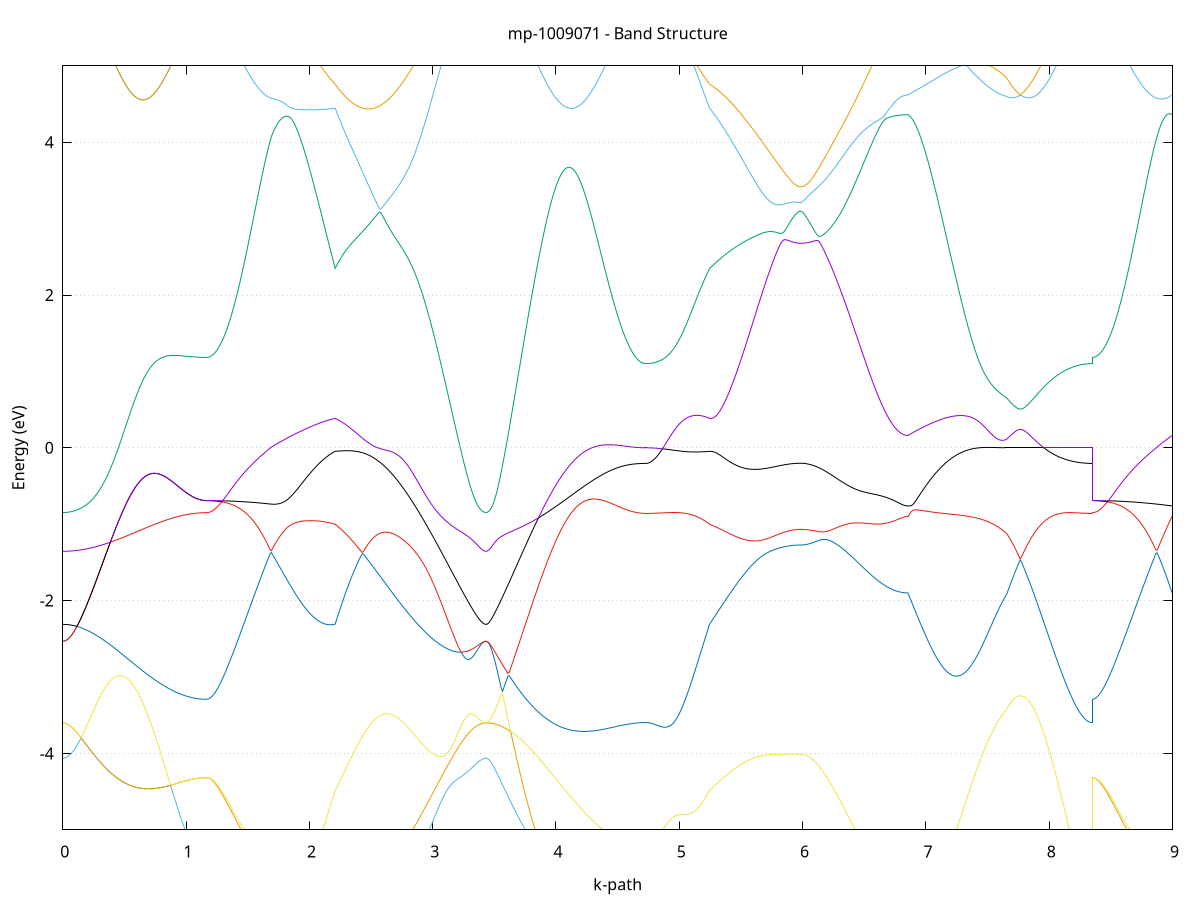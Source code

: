 set title 'mp-1009071 - Band Structure'
set xlabel 'k-path'
set ylabel 'Energy (eV)'
set grid y
set yrange [-5:5]
set terminal png size 800,600
set output 'mp-1009071_bands_gnuplot.png'
plot '-' using 1:2 with lines notitle, '-' using 1:2 with lines notitle, '-' using 1:2 with lines notitle, '-' using 1:2 with lines notitle, '-' using 1:2 with lines notitle, '-' using 1:2 with lines notitle, '-' using 1:2 with lines notitle, '-' using 1:2 with lines notitle, '-' using 1:2 with lines notitle, '-' using 1:2 with lines notitle, '-' using 1:2 with lines notitle, '-' using 1:2 with lines notitle, '-' using 1:2 with lines notitle, '-' using 1:2 with lines notitle, '-' using 1:2 with lines notitle, '-' using 1:2 with lines notitle
0.000000 -16.405061
0.008970 -16.404861
0.017939 -16.404261
0.026909 -16.403361
0.035878 -16.402061
0.044848 -16.400361
0.053818 -16.398361
0.062787 -16.395961
0.071757 -16.393161
0.080727 -16.390061
0.089696 -16.386561
0.098666 -16.382661
0.107635 -16.378461
0.116605 -16.373961
0.125575 -16.369061
0.134544 -16.363761
0.143514 -16.358161
0.152484 -16.352261
0.161453 -16.345961
0.170423 -16.339361
0.179392 -16.332461
0.188362 -16.325161
0.197332 -16.317561
0.206301 -16.309661
0.215271 -16.301461
0.224240 -16.292861
0.233210 -16.284061
0.242180 -16.274961
0.251149 -16.265561
0.260119 -16.255861
0.269089 -16.245861
0.278058 -16.235561
0.287028 -16.225061
0.295997 -16.214261
0.304967 -16.203261
0.313937 -16.191961
0.322906 -16.180461
0.331876 -16.168661
0.340845 -16.156761
0.349815 -16.144561
0.358785 -16.132161
0.367754 -16.119561
0.376724 -16.106761
0.385694 -16.093861
0.394663 -16.080761
0.403633 -16.067461
0.412602 -16.054061
0.421572 -16.040461
0.430542 -16.026761
0.439511 -16.012861
0.448481 -15.998961
0.457451 -15.984961
0.466420 -15.970761
0.475390 -15.956561
0.484359 -15.942261
0.493329 -15.927961
0.502299 -15.913561
0.511268 -15.899161
0.520238 -15.884661
0.529207 -15.870261
0.538177 -15.855761
0.547147 -15.841261
0.556116 -15.826861
0.565086 -15.812461
0.574056 -15.798061
0.583025 -15.783761
0.591995 -15.769461
0.600964 -15.755261
0.609934 -15.741161
0.618904 -15.727161
0.627873 -15.713161
0.636843 -15.699361
0.645813 -15.685661
0.654782 -15.672161
0.663752 -15.658761
0.672721 -15.645461
0.681691 -15.632361
0.690661 -15.619361
0.699630 -15.606661
0.708600 -15.594061
0.717569 -15.581661
0.726539 -15.569461
0.735509 -15.557461
0.744478 -15.545661
0.753448 -15.534061
0.762418 -15.522661
0.771387 -15.511561
0.780357 -15.500661
0.789326 -15.490061
0.798296 -15.479661
0.807266 -15.469461
0.816235 -15.459561
0.825205 -15.449961
0.834174 -15.440561
0.843144 -15.431361
0.852114 -15.422561
0.861083 -15.413961
0.870053 -15.405561
0.879023 -15.397561
0.887992 -15.389661
0.896962 -15.382161
0.905931 -15.374861
0.914901 -15.367861
0.923871 -15.361061
0.932840 -15.354661
0.941810 -15.348361
0.950780 -15.342461
0.959749 -15.336661
0.968719 -15.331261
0.977688 -15.326061
0.986658 -15.321161
0.995628 -15.316561
1.004597 -15.312161
1.013567 -15.307961
1.022536 -15.304061
1.031506 -15.300361
1.040476 -15.296961
1.049445 -15.293661
1.058415 -15.290761
1.067385 -15.288061
1.076354 -15.285561
1.085324 -15.283361
1.094293 -15.281361
1.103263 -15.279661
1.112233 -15.278161
1.121202 -15.276861
1.130172 -15.275861
1.139141 -15.275061
1.148111 -15.274461
1.157081 -15.274061
1.166050 -15.273961
1.166050 -15.273961
1.175959 -15.273861
1.185867 -15.273561
1.195775 -15.272961
1.205684 -15.272161
1.215592 -15.271261
1.225500 -15.269961
1.235409 -15.268561
1.245317 -15.266861
1.255226 -15.265061
1.265134 -15.262961
1.275042 -15.260661
1.284951 -15.258161
1.294859 -15.255461
1.304767 -15.252661
1.314676 -15.249561
1.324584 -15.246361
1.334492 -15.242961
1.344401 -15.239461
1.354309 -15.235661
1.364217 -15.231861
1.374126 -15.227861
1.384034 -15.223761
1.393942 -15.219461
1.403851 -15.215061
1.413759 -15.210661
1.423667 -15.206061
1.433576 -15.201361
1.443484 -15.196661
1.453393 -15.191861
1.463301 -15.186961
1.473209 -15.182061
1.483118 -15.177161
1.493026 -15.172261
1.502934 -15.167261
1.512843 -15.162261
1.522751 -15.157361
1.532659 -15.152361
1.542568 -15.147461
1.552476 -15.142661
1.562384 -15.137861
1.572293 -15.133061
1.582201 -15.128461
1.592109 -15.123861
1.602018 -15.119361
1.611926 -15.115061
1.621835 -15.110861
1.631743 -15.106761
1.641651 -15.102761
1.651560 -15.098961
1.661468 -15.095361
1.671376 -15.091761
1.681285 -15.088461
1.691193 -15.085361
1.691193 -15.085361
1.700607 -15.083361
1.710021 -15.081461
1.719435 -15.079661
1.728849 -15.078061
1.738263 -15.076561
1.747677 -15.075161
1.757091 -15.073861
1.766505 -15.072761
1.775919 -15.071761
1.785333 -15.070861
1.794747 -15.070061
1.804161 -15.069461
1.813575 -15.068861
1.822989 -15.068461
1.832403 -15.068161
1.841816 -15.067861
1.851230 -15.067761
1.860644 -15.067661
1.870058 -15.067661
1.879472 -15.067861
1.888886 -15.068061
1.898300 -15.068261
1.907714 -15.068661
1.917128 -15.069061
1.926542 -15.069561
1.935956 -15.070161
1.945370 -15.070761
1.954784 -15.071461
1.964198 -15.072161
1.973612 -15.072961
1.983026 -15.073761
1.992440 -15.074661
2.001854 -15.075561
2.011268 -15.076461
2.020682 -15.077461
2.030096 -15.078461
2.039510 -15.079561
2.048924 -15.080661
2.058338 -15.081761
2.067752 -15.082861
2.077166 -15.083961
2.086580 -15.085061
2.095994 -15.086261
2.105408 -15.087461
2.114822 -15.088561
2.124236 -15.089761
2.133650 -15.090961
2.143064 -15.092161
2.152478 -15.093361
2.161891 -15.094461
2.171305 -15.095661
2.180719 -15.096861
2.190133 -15.097961
2.199547 -15.099161
2.208961 -15.100261
2.208961 -15.100261
2.218454 -15.098561
2.227946 -15.097061
2.237439 -15.095961
2.246931 -15.094961
2.256424 -15.094361
2.265916 -15.093961
2.275409 -15.093861
2.284901 -15.094061
2.294394 -15.094661
2.303886 -15.095561
2.313379 -15.096761
2.322871 -15.098361
2.332363 -15.100261
2.341856 -15.102561
2.351348 -15.105261
2.360841 -15.108361
2.370333 -15.111761
2.379826 -15.115661
2.389318 -15.119861
2.398811 -15.124561
2.408303 -15.129661
2.417796 -15.135161
2.427288 -15.141061
2.436781 -15.147361
2.446273 -15.154061
2.455766 -15.161261
2.465258 -15.168861
2.474750 -15.176861
2.484243 -15.185261
2.493735 -15.194061
2.503228 -15.203261
2.512720 -15.212961
2.522213 -15.223061
2.531705 -15.233461
2.541198 -15.244361
2.550690 -15.255561
2.560183 -15.267161
2.569675 -15.279161
2.579168 -15.291461
2.588660 -15.304161
2.598153 -15.317261
2.607645 -15.330561
2.617138 -15.344261
2.626630 -15.358361
2.636122 -15.372661
2.645615 -15.387261
2.655107 -15.402061
2.664600 -15.417261
2.674092 -15.432561
2.683585 -15.448161
2.693077 -15.464061
2.702570 -15.480061
2.712062 -15.496361
2.721555 -15.512761
2.731047 -15.529361
2.740540 -15.546061
2.750032 -15.562961
2.759525 -15.579961
2.769017 -15.597061
2.778510 -15.614361
2.788002 -15.631661
2.797494 -15.648961
2.806987 -15.666361
2.816479 -15.683861
2.825972 -15.701361
2.835464 -15.718861
2.844957 -15.736361
2.854449 -15.753861
2.863942 -15.771361
2.873434 -15.788761
2.882927 -15.806061
2.892419 -15.823361
2.901912 -15.840661
2.911404 -15.857761
2.920897 -15.874861
2.930389 -15.891761
2.939881 -15.908561
2.949374 -15.925161
2.958866 -15.941761
2.968359 -15.958061
2.977851 -15.974261
2.987344 -15.990261
2.996836 -16.006161
3.006329 -16.021761
3.015821 -16.037161
3.025314 -16.052361
3.034806 -16.067361
3.044299 -16.082061
3.053791 -16.096561
3.063284 -16.110861
3.072776 -16.124761
3.082269 -16.138561
3.091761 -16.151961
3.101253 -16.165061
3.110746 -16.177961
3.120238 -16.190561
3.129731 -16.202761
3.139223 -16.214761
3.148716 -16.226361
3.158208 -16.237661
3.167701 -16.248661
3.177193 -16.259361
3.186686 -16.269661
3.196178 -16.279561
3.205671 -16.289161
3.215163 -16.298461
3.224656 -16.307361
3.234148 -16.315861
3.243641 -16.323961
3.253133 -16.331761
3.262625 -16.339161
3.272118 -16.346161
3.281610 -16.352861
3.291103 -16.359061
3.300595 -16.364961
3.310088 -16.370461
3.319580 -16.375461
3.329073 -16.380161
3.338565 -16.384461
3.348058 -16.388361
3.357550 -16.391861
3.367043 -16.394961
3.376535 -16.397561
3.386028 -16.399861
3.395520 -16.401661
3.405013 -16.403161
3.414505 -16.404161
3.423997 -16.404861
3.433490 -16.405061
3.433490 -16.405061
3.444555 -16.404761
3.455619 -16.403861
3.466684 -16.402461
3.477749 -16.400561
3.488814 -16.398061
3.499878 -16.394961
3.510943 -16.391361
3.522008 -16.387261
3.533073 -16.382661
3.544137 -16.377461
3.555202 -16.371661
3.566267 -16.365461
3.577332 -16.358561
3.588396 -16.351361
3.599461 -16.343561
3.610526 -16.335261
3.621591 -16.326461
3.632655 -16.317161
3.643720 -16.307461
3.654785 -16.297161
3.665850 -16.286561
3.676914 -16.275461
3.687979 -16.263861
3.699044 -16.251961
3.710109 -16.239561
3.721173 -16.226761
3.732238 -16.213561
3.743303 -16.200061
3.754368 -16.186161
3.765432 -16.171961
3.776497 -16.157361
3.787562 -16.142561
3.798627 -16.127361
3.809691 -16.111861
3.820756 -16.096161
3.831821 -16.080161
3.842886 -16.063961
3.853950 -16.047561
3.865015 -16.030961
3.876080 -16.014161
3.887145 -15.997261
3.898209 -15.980161
3.909274 -15.962861
3.920339 -15.945561
3.931404 -15.928161
3.942468 -15.910661
3.953533 -15.893161
3.964598 -15.875661
3.975663 -15.858061
3.986727 -15.840561
3.997792 -15.822961
4.008857 -15.805561
4.019922 -15.788161
4.030986 -15.770861
4.042051 -15.753661
4.053116 -15.736661
4.064180 -15.719761
4.075245 -15.702961
4.086310 -15.686461
4.097375 -15.670061
4.108439 -15.653961
4.119504 -15.637961
4.130569 -15.622361
4.141634 -15.606961
4.152698 -15.591761
4.163763 -15.576961
4.174828 -15.562461
4.185893 -15.548161
4.196957 -15.534261
4.208022 -15.520661
4.219087 -15.507461
4.230152 -15.494561
4.241216 -15.482061
4.252281 -15.469861
4.263346 -15.458061
4.274411 -15.446561
4.285475 -15.435561
4.296540 -15.424861
4.307605 -15.414561
4.318670 -15.404561
4.329734 -15.394961
4.340799 -15.385761
4.351864 -15.376961
4.362929 -15.368461
4.373993 -15.360361
4.385058 -15.352661
4.396123 -15.345261
4.407188 -15.338261
4.418252 -15.331561
4.429317 -15.325261
4.440382 -15.319261
4.451447 -15.313561
4.462511 -15.308161
4.473576 -15.303061
4.484641 -15.298261
4.495706 -15.293761
4.506770 -15.289561
4.517835 -15.285561
4.528900 -15.281861
4.539965 -15.278461
4.551029 -15.275261
4.562094 -15.272361
4.573159 -15.269661
4.584224 -15.267161
4.595288 -15.264861
4.606353 -15.262761
4.617418 -15.260961
4.628483 -15.259261
4.639547 -15.257861
4.650612 -15.256561
4.661677 -15.255461
4.672742 -15.254461
4.683806 -15.253761
4.694871 -15.253161
4.705936 -15.252761
4.717001 -15.252561
4.728065 -15.252461
4.728065 -15.252461
4.737479 -15.252361
4.746893 -15.252061
4.756307 -15.251661
4.765721 -15.251061
4.775135 -15.250361
4.784549 -15.249361
4.793963 -15.248261
4.803377 -15.247061
4.812791 -15.245561
4.822205 -15.244061
4.831619 -15.242261
4.841033 -15.240361
4.850447 -15.238361
4.859861 -15.236161
4.869275 -15.233861
4.878689 -15.231361
4.888103 -15.228761
4.897517 -15.226061
4.906931 -15.223161
4.916345 -15.220161
4.925759 -15.217061
4.935173 -15.213861
4.944587 -15.210561
4.954001 -15.207161
4.963415 -15.203661
4.972829 -15.200061
4.982242 -15.196461
4.991656 -15.192761
5.001070 -15.188961
5.010484 -15.185061
5.019898 -15.181261
5.029312 -15.177261
5.038726 -15.173361
5.048140 -15.169361
5.057554 -15.165461
5.066968 -15.161461
5.076382 -15.157461
5.085796 -15.153561
5.095210 -15.149661
5.104624 -15.145761
5.114038 -15.141961
5.123452 -15.138261
5.132866 -15.134561
5.142280 -15.130961
5.151694 -15.127461
5.161108 -15.124061
5.170522 -15.120761
5.179936 -15.117661
5.189350 -15.114661
5.198764 -15.111761
5.208178 -15.109061
5.217592 -15.106561
5.227006 -15.104261
5.236420 -15.102161
5.245834 -15.100261
5.245834 -15.100261
5.256369 -15.099261
5.266904 -15.098361
5.277439 -15.097561
5.287975 -15.096661
5.298510 -15.095861
5.309045 -15.095061
5.319580 -15.094261
5.330116 -15.093561
5.340651 -15.092761
5.351186 -15.092061
5.361721 -15.091261
5.372257 -15.090561
5.382792 -15.089761
5.393327 -15.089061
5.403862 -15.088261
5.414398 -15.087461
5.424933 -15.086661
5.435468 -15.085861
5.446004 -15.085061
5.456539 -15.084161
5.467074 -15.083361
5.477609 -15.082461
5.488145 -15.081561
5.498680 -15.080661
5.509215 -15.079661
5.519750 -15.078661
5.530286 -15.077761
5.540821 -15.076761
5.551356 -15.075761
5.561891 -15.074661
5.572427 -15.073661
5.582962 -15.072561
5.593497 -15.071461
5.604032 -15.070461
5.614568 -15.069361
5.625103 -15.068261
5.635638 -15.067161
5.646173 -15.066061
5.656709 -15.064961
5.667244 -15.063761
5.677779 -15.062661
5.688314 -15.061661
5.698850 -15.060561
5.709385 -15.059461
5.719920 -15.058361
5.730455 -15.057361
5.740991 -15.056361
5.751526 -15.055361
5.762061 -15.054361
5.772596 -15.053361
5.783132 -15.052461
5.793667 -15.051561
5.804202 -15.050661
5.814737 -15.049861
5.825273 -15.049061
5.835808 -15.048361
5.846343 -15.047661
5.856879 -15.046961
5.867414 -15.046361
5.877949 -15.045761
5.888484 -15.045261
5.899020 -15.044761
5.909555 -15.044361
5.920090 -15.043961
5.930625 -15.043661
5.941161 -15.043361
5.951696 -15.043261
5.962231 -15.043061
5.972766 -15.042961
5.983302 -15.042961
5.983302 -15.042961
5.992771 -15.042961
6.002240 -15.042961
6.011709 -15.042961
6.021178 -15.043061
6.030647 -15.043061
6.040116 -15.043161
6.049585 -15.043261
6.059054 -15.043361
6.068523 -15.043461
6.077992 -15.043561
6.087461 -15.043661
6.096930 -15.043861
6.106399 -15.043961
6.115868 -15.044161
6.125337 -15.044261
6.134806 -15.044461
6.144275 -15.044661
6.153744 -15.044861
6.163213 -15.045061
6.172682 -15.045261
6.182151 -15.045561
6.191620 -15.045761
6.201089 -15.046061
6.210558 -15.046261
6.220027 -15.046561
6.229496 -15.046861
6.238965 -15.047061
6.248434 -15.047361
6.257903 -15.047661
6.267372 -15.048061
6.276841 -15.048361
6.286310 -15.048661
6.295779 -15.048961
6.305248 -15.049261
6.314717 -15.049661
6.324186 -15.049961
6.333655 -15.050361
6.343124 -15.050661
6.352593 -15.051061
6.362062 -15.051361
6.371531 -15.051761
6.381000 -15.052161
6.390469 -15.052461
6.399938 -15.052861
6.409407 -15.053261
6.418876 -15.053561
6.428345 -15.053961
6.437814 -15.054361
6.447283 -15.054761
6.456752 -15.055061
6.466221 -15.055461
6.475690 -15.055861
6.485159 -15.056161
6.494628 -15.056561
6.504097 -15.056961
6.513566 -15.057261
6.523035 -15.057661
6.532504 -15.057961
6.541973 -15.058361
6.551442 -15.058661
6.560911 -15.059061
6.570380 -15.059361
6.579849 -15.059661
6.589318 -15.059961
6.598787 -15.060361
6.608256 -15.060661
6.617725 -15.060961
6.627194 -15.061261
6.636663 -15.061461
6.646132 -15.061761
6.655601 -15.062061
6.665070 -15.062261
6.674539 -15.062461
6.684008 -15.062761
6.693477 -15.062961
6.702946 -15.063161
6.712415 -15.063361
6.721884 -15.063561
6.731353 -15.063661
6.740822 -15.063861
6.750291 -15.064061
6.759760 -15.064161
6.769229 -15.064261
6.778698 -15.064361
6.788167 -15.064461
6.797636 -15.064561
6.807105 -15.064661
6.816574 -15.064661
6.826043 -15.064761
6.835512 -15.064761
6.844981 -15.064861
6.854450 -15.064861
6.854450 -15.064861
6.864598 -15.064761
6.874746 -15.064761
6.884894 -15.065061
6.895042 -15.065461
6.905190 -15.065961
6.915338 -15.066761
6.925486 -15.067561
6.935634 -15.068561
6.945783 -15.069761
6.955931 -15.070961
6.966079 -15.072361
6.976227 -15.073861
6.986375 -15.075461
6.996523 -15.077161
7.006671 -15.078961
7.016819 -15.080861
7.026967 -15.082861
7.037115 -15.084861
7.047263 -15.086961
7.057411 -15.089061
7.067559 -15.091261
7.077707 -15.093561
7.087855 -15.095861
7.098003 -15.098161
7.108151 -15.100461
7.118299 -15.102761
7.128448 -15.105061
7.138596 -15.107461
7.148744 -15.109761
7.158892 -15.112161
7.169040 -15.114461
7.179188 -15.116761
7.189336 -15.119061
7.199484 -15.121261
7.209632 -15.123561
7.219780 -15.125661
7.229928 -15.127861
7.240076 -15.129861
7.250224 -15.131861
7.260372 -15.133861
7.270520 -15.135761
7.280668 -15.137561
7.290816 -15.139261
7.300964 -15.140961
7.311112 -15.142461
7.321261 -15.143961
7.331409 -15.145361
7.341557 -15.146761
7.351705 -15.147961
7.361853 -15.149061
7.372001 -15.150161
7.382149 -15.151061
7.392297 -15.151961
7.402445 -15.152661
7.412593 -15.153361
7.422741 -15.153961
7.432889 -15.154361
7.443037 -15.154761
7.453185 -15.155061
7.463333 -15.155161
7.473481 -15.155261
7.483629 -15.155261
7.493777 -15.155161
7.503925 -15.154961
7.514074 -15.154661
7.524222 -15.154261
7.534370 -15.153861
7.544518 -15.153261
7.554666 -15.152661
7.564814 -15.151961
7.574962 -15.151261
7.585110 -15.150461
7.595258 -15.149561
7.605406 -15.148661
7.615554 -15.147661
7.625702 -15.146661
7.635850 -15.145561
7.645998 -15.144461
7.656146 -15.143361
7.656146 -15.143361
7.665147 -15.141761
7.674147 -15.140261
7.683148 -15.138861
7.692149 -15.137561
7.701149 -15.136461
7.710150 -15.135461
7.719150 -15.134661
7.728151 -15.133961
7.737151 -15.133461
7.746152 -15.133061
7.755152 -15.132761
7.764153 -15.132661
7.773154 -15.132661
7.782154 -15.132861
7.791155 -15.133261
7.800155 -15.133761
7.809156 -15.134361
7.818156 -15.135161
7.827157 -15.136061
7.836158 -15.137061
7.845158 -15.138261
7.854159 -15.139561
7.863159 -15.141061
7.872160 -15.142561
7.881160 -15.144261
7.890161 -15.146161
7.899162 -15.148061
7.908162 -15.150061
7.917163 -15.152261
7.926163 -15.154461
7.935164 -15.156761
7.944164 -15.159161
7.953165 -15.161661
7.962166 -15.164261
7.971166 -15.166861
7.980167 -15.169561
7.989167 -15.172261
7.998168 -15.175061
8.007168 -15.177761
8.016169 -15.180661
8.025170 -15.183561
8.034170 -15.186361
8.043171 -15.189261
8.052171 -15.192161
8.061172 -15.195061
8.070172 -15.197961
8.079173 -15.200861
8.088174 -15.203761
8.097174 -15.206561
8.106175 -15.209361
8.115175 -15.212061
8.124176 -15.214761
8.133176 -15.217461
8.142177 -15.219961
8.151177 -15.222561
8.160178 -15.224961
8.169179 -15.227361
8.178179 -15.229661
8.187180 -15.231861
8.196180 -15.233961
8.205181 -15.235961
8.214181 -15.237861
8.223182 -15.239661
8.232183 -15.241361
8.241183 -15.242961
8.250184 -15.244461
8.259184 -15.245761
8.268185 -15.247061
8.277185 -15.248161
8.286186 -15.249161
8.295187 -15.250061
8.304187 -15.250761
8.313188 -15.251361
8.322188 -15.251861
8.331189 -15.252161
8.340189 -15.252361
8.349190 -15.252461
8.349190 -15.273961
8.360161 -15.273861
8.371132 -15.273461
8.382103 -15.272761
8.393074 -15.271861
8.404045 -15.270561
8.415016 -15.269061
8.425987 -15.267361
8.436958 -15.265261
8.447929 -15.263061
8.458900 -15.260461
8.469871 -15.257761
8.480842 -15.254661
8.491813 -15.251461
8.502784 -15.248061
8.513755 -15.244361
8.524726 -15.240461
8.535697 -15.236361
8.546668 -15.232161
8.557639 -15.227661
8.568610 -15.223161
8.579580 -15.218361
8.590551 -15.213461
8.601522 -15.208461
8.612493 -15.203361
8.623464 -15.198161
8.634435 -15.192861
8.645406 -15.187561
8.656377 -15.182061
8.667348 -15.176661
8.678319 -15.171161
8.689290 -15.165661
8.700261 -15.160161
8.711232 -15.154661
8.722203 -15.149261
8.733174 -15.143861
8.744145 -15.138461
8.755116 -15.133261
8.766087 -15.128061
8.777058 -15.123061
8.788029 -15.118161
8.799000 -15.113361
8.809971 -15.108761
8.820942 -15.104261
8.831913 -15.100061
8.842884 -15.095961
8.853855 -15.092061
8.864826 -15.088361
8.875797 -15.084961
8.886768 -15.081761
8.897739 -15.078861
8.908710 -15.076161
8.919681 -15.073761
8.930652 -15.071661
8.941623 -15.069761
8.952594 -15.068161
8.963565 -15.066861
8.974536 -15.065861
8.985507 -15.065261
8.996478 -15.064861
e
0.000000 -7.804861
0.008970 -7.805761
0.017939 -7.808361
0.026909 -7.812761
0.035878 -7.818861
0.044848 -7.826661
0.053818 -7.836161
0.062787 -7.847261
0.071757 -7.859861
0.080727 -7.874061
0.089696 -7.889561
0.098666 -7.906561
0.107635 -7.924861
0.116605 -7.944361
0.125575 -7.965061
0.134544 -7.986861
0.143514 -8.009661
0.152484 -8.033461
0.161453 -8.058061
0.170423 -8.083461
0.179392 -8.109561
0.188362 -8.136361
0.197332 -8.163761
0.206301 -8.191661
0.215271 -8.219961
0.224240 -8.248661
0.233210 -8.277761
0.242180 -8.307061
0.251149 -8.336561
0.260119 -8.366261
0.269089 -8.396061
0.278058 -8.425861
0.287028 -8.455661
0.295997 -8.485461
0.304967 -8.515161
0.313937 -8.544761
0.322906 -8.574161
0.331876 -8.603261
0.340845 -8.632261
0.349815 -8.660861
0.358785 -8.689261
0.367754 -8.717261
0.376724 -8.744861
0.385694 -8.772061
0.394663 -8.798761
0.403633 -8.825061
0.412602 -8.850861
0.421572 -8.876161
0.430542 -8.900861
0.439511 -8.924961
0.448481 -8.948561
0.457451 -8.971461
0.466420 -8.993761
0.475390 -9.015461
0.484359 -9.036461
0.493329 -9.056761
0.502299 -9.076361
0.511268 -9.095161
0.520238 -9.113261
0.529207 -9.130661
0.538177 -9.147261
0.547147 -9.163061
0.556116 -9.177961
0.565086 -9.192161
0.574056 -9.205561
0.583025 -9.218061
0.591995 -9.229761
0.600964 -9.240561
0.609934 -9.250561
0.618904 -9.259561
0.627873 -9.267861
0.636843 -9.275161
0.645813 -9.281561
0.654782 -9.287161
0.663752 -9.291761
0.672721 -9.295561
0.681691 -9.298461
0.690661 -9.300461
0.699630 -9.301561
0.708600 -9.301761
0.717569 -9.301061
0.726539 -9.299461
0.735509 -9.297061
0.744478 -9.293761
0.753448 -9.289561
0.762418 -9.284561
0.771387 -9.278761
0.780357 -9.272061
0.789326 -9.264661
0.798296 -9.256361
0.807266 -9.247361
0.816235 -9.237661
0.825205 -9.227161
0.834174 -9.216061
0.843144 -9.204161
0.852114 -9.191761
0.861083 -9.178661
0.870053 -9.165061
0.879023 -9.150861
0.887992 -9.136161
0.896962 -9.121061
0.905931 -9.105461
0.914901 -9.089561
0.923871 -9.073261
0.932840 -9.056761
0.941810 -9.040061
0.950780 -9.023161
0.959749 -9.006061
0.968719 -8.989061
0.977688 -8.971961
0.986658 -8.955061
0.995628 -8.938261
1.004597 -8.921661
1.013567 -8.905461
1.022536 -8.889561
1.031506 -8.874061
1.040476 -8.859161
1.049445 -8.844861
1.058415 -8.831261
1.067385 -8.818361
1.076354 -8.806261
1.085324 -8.795161
1.094293 -8.784961
1.103263 -8.775861
1.112233 -8.767761
1.121202 -8.760861
1.130172 -8.755161
1.139141 -8.750661
1.148111 -8.747361
1.157081 -8.745461
1.166050 -8.744761
1.166050 -8.744761
1.175959 -8.744661
1.185867 -8.744161
1.195775 -8.743461
1.205684 -8.742461
1.215592 -8.741061
1.225500 -8.739461
1.235409 -8.737461
1.245317 -8.735261
1.255226 -8.732761
1.265134 -8.729961
1.275042 -8.726761
1.284951 -8.723361
1.294859 -8.719661
1.304767 -8.715561
1.314676 -8.711261
1.324584 -8.706661
1.334492 -8.701661
1.344401 -8.696361
1.354309 -8.690861
1.364217 -8.684961
1.374126 -8.678761
1.384034 -8.672261
1.393942 -8.665461
1.403851 -8.658261
1.413759 -8.650861
1.423667 -8.643061
1.433576 -8.634961
1.443484 -8.626561
1.453393 -8.617861
1.463301 -8.608761
1.473209 -8.599361
1.483118 -8.589661
1.493026 -8.579561
1.502934 -8.569161
1.512843 -8.558461
1.522751 -8.547361
1.532659 -8.535961
1.542568 -8.524261
1.552476 -8.512161
1.562384 -8.499661
1.572293 -8.486861
1.582201 -8.473761
1.592109 -8.460261
1.602018 -8.446361
1.611926 -8.432161
1.621835 -8.417561
1.631743 -8.402661
1.641651 -8.387361
1.651560 -8.371661
1.661468 -8.355661
1.671376 -8.339261
1.681285 -8.322461
1.691193 -8.305261
1.691193 -8.305261
1.700607 -8.293561
1.710021 -8.283061
1.719435 -8.273761
1.728849 -8.265661
1.738263 -8.258861
1.747677 -8.253361
1.757091 -8.249161
1.766505 -8.246261
1.775919 -8.244661
1.785333 -8.244361
1.794747 -8.245261
1.804161 -8.247361
1.813575 -8.250661
1.822989 -8.255061
1.832403 -8.260561
1.841816 -8.266861
1.851230 -8.274161
1.860644 -8.282261
1.870058 -8.291061
1.879472 -8.300561
1.888886 -8.310661
1.898300 -8.321361
1.907714 -8.332361
1.917128 -8.343861
1.926542 -8.355661
1.935956 -8.367761
1.945370 -8.379961
1.954784 -8.392361
1.964198 -8.404861
1.973612 -8.417461
1.983026 -8.429961
1.992440 -8.442461
2.001854 -8.454961
2.011268 -8.467261
2.020682 -8.479461
2.030096 -8.491461
2.039510 -8.503261
2.048924 -8.514761
2.058338 -8.526061
2.067752 -8.537161
2.077166 -8.547861
2.086580 -8.558261
2.095994 -8.568361
2.105408 -8.578161
2.114822 -8.587561
2.124236 -8.596561
2.133650 -8.605261
2.143064 -8.613561
2.152478 -8.621361
2.161891 -8.628861
2.171305 -8.635861
2.180719 -8.642561
2.190133 -8.648761
2.199547 -8.654561
2.208961 -8.659961
2.208961 -8.659961
2.218454 -8.692061
2.227946 -8.723361
2.237439 -8.753961
2.246931 -8.783761
2.256424 -8.812761
2.265916 -8.840861
2.275409 -8.868261
2.284901 -8.894761
2.294394 -8.920361
2.303886 -8.945161
2.313379 -8.969061
2.322871 -8.992061
2.332363 -9.014161
2.341856 -9.035261
2.351348 -9.055561
2.360841 -9.074861
2.370333 -9.093261
2.379826 -9.110661
2.389318 -9.127061
2.398811 -9.142561
2.408303 -9.157161
2.417796 -9.170661
2.427288 -9.183261
2.436781 -9.194861
2.446273 -9.205461
2.455766 -9.215161
2.465258 -9.223861
2.474750 -9.231461
2.484243 -9.238161
2.493735 -9.243961
2.503228 -9.248761
2.512720 -9.252561
2.522213 -9.255361
2.531705 -9.257261
2.541198 -9.258161
2.550690 -9.258261
2.560183 -9.257361
2.569675 -9.255461
2.579168 -9.252761
2.588660 -9.249161
2.598153 -9.244661
2.607645 -9.239261
2.617138 -9.233061
2.626630 -9.225961
2.636122 -9.218161
2.645615 -9.209461
2.655107 -9.199961
2.664600 -9.189661
2.674092 -9.178661
2.683585 -9.166961
2.693077 -9.154461
2.702570 -9.141361
2.712062 -9.127461
2.721555 -9.112961
2.731047 -9.097861
2.740540 -9.082061
2.750032 -9.065661
2.759525 -9.048761
2.769017 -9.031261
2.778510 -9.013161
2.788002 -8.994661
2.797494 -8.975561
2.806987 -8.956061
2.816479 -8.936061
2.825972 -8.915661
2.835464 -8.894861
2.844957 -8.873761
2.854449 -8.852161
2.863942 -8.830261
2.873434 -8.808061
2.882927 -8.785661
2.892419 -8.762861
2.901912 -8.739861
2.911404 -8.716661
2.920897 -8.693261
2.930389 -8.669761
2.939881 -8.646061
2.949374 -8.622161
2.958866 -8.598261
2.968359 -8.574261
2.977851 -8.550261
2.987344 -8.526161
2.996836 -8.502061
3.006329 -8.478061
3.015821 -8.454061
3.025314 -8.430161
3.034806 -8.406361
3.044299 -8.382761
3.053791 -8.359261
3.063284 -8.335861
3.072776 -8.312761
3.082269 -8.289861
3.091761 -8.267261
3.101253 -8.244961
3.110746 -8.222861
3.120238 -8.201161
3.129731 -8.179861
3.139223 -8.158861
3.148716 -8.138261
3.158208 -8.118161
3.167701 -8.098461
3.177193 -8.079261
3.186686 -8.060561
3.196178 -8.042361
3.205671 -8.024761
3.215163 -8.007661
3.224656 -7.991161
3.234148 -7.975261
3.243641 -7.959961
3.253133 -7.945361
3.262625 -7.931361
3.272118 -7.918061
3.281610 -7.905361
3.291103 -7.893461
3.300595 -7.882261
3.310088 -7.871761
3.319580 -7.861961
3.329073 -7.852961
3.338565 -7.844661
3.348058 -7.837161
3.357550 -7.830361
3.367043 -7.824461
3.376535 -7.819261
3.386028 -7.814861
3.395520 -7.811261
3.405013 -7.808461
3.414505 -7.806461
3.423997 -7.805261
3.433490 -7.804861
3.433490 -7.804861
3.444555 -7.804761
3.455619 -7.804461
3.466684 -7.803961
3.477749 -7.803261
3.488814 -7.802361
3.499878 -7.801261
3.510943 -7.799961
3.522008 -7.798461
3.533073 -7.796761
3.544137 -7.794861
3.555202 -7.792861
3.566267 -7.790661
3.577332 -7.788261
3.588396 -7.785761
3.599461 -7.783061
3.610526 -7.780161
3.621591 -7.777261
3.632655 -7.774161
3.643720 -7.770961
3.654785 -7.767561
3.665850 -7.764161
3.676914 -7.760661
3.687979 -7.757061
3.699044 -7.753361
3.710109 -7.749661
3.721173 -7.745961
3.732238 -7.742161
3.743303 -7.738361
3.754368 -7.734561
3.765432 -7.730761
3.776497 -7.726961
3.787562 -7.723161
3.798627 -7.719461
3.809691 -7.715861
3.820756 -7.712261
3.831821 -7.708761
3.842886 -7.705361
3.853950 -7.702061
3.865015 -7.698861
3.876080 -7.695761
3.887145 -7.692861
3.898209 -7.689961
3.909274 -7.687261
3.920339 -7.684661
3.931404 -7.682161
3.942468 -7.679761
3.953533 -7.677461
3.964598 -7.675361
3.975663 -7.673261
3.986727 -7.671161
3.997792 -7.669161
4.008857 -7.667061
4.019922 -7.665061
4.030986 -7.662961
4.042051 -7.660761
4.053116 -7.658461
4.064180 -7.655961
4.075245 -7.653361
4.086310 -7.650361
4.097375 -7.647161
4.108439 -7.643661
4.119504 -7.639661
4.130569 -7.635361
4.141634 -7.630461
4.152698 -7.625161
4.163763 -7.619261
4.174828 -7.612761
4.185893 -7.605561
4.196957 -7.597761
4.208022 -7.589161
4.219087 -7.579861
4.230152 -7.569861
4.241216 -7.558961
4.252281 -7.547261
4.263346 -7.534761
4.274411 -7.521361
4.285475 -7.507161
4.296540 -7.492061
4.307605 -7.476061
4.318670 -7.459261
4.329734 -7.441461
4.340799 -7.422861
4.351864 -7.403461
4.362929 -7.383161
4.373993 -7.362061
4.385058 -7.340161
4.396123 -7.317561
4.407188 -7.294161
4.418252 -7.269961
4.429317 -7.245261
4.440382 -7.219761
4.451447 -7.193761
4.462511 -7.167161
4.473576 -7.140061
4.484641 -7.112561
4.495706 -7.084661
4.506770 -7.056261
4.517835 -7.027661
4.528900 -6.998861
4.539965 -6.969861
4.551029 -6.940661
4.562094 -6.911461
4.573159 -6.882261
4.584224 -6.853161
4.595288 -6.824161
4.606353 -6.795461
4.617418 -6.767061
4.628483 -6.739061
4.639547 -6.711561
4.650612 -6.684861
4.661677 -6.658961
4.672742 -6.634261
4.683806 -6.611161
4.694871 -6.590261
4.705936 -6.572961
4.717001 -6.561061
4.728065 -6.556661
4.728065 -6.556661
4.737479 -6.559761
4.746893 -6.568961
4.756307 -6.583761
4.765721 -6.603561
4.775135 -6.627661
4.784549 -6.655561
4.793963 -6.686561
4.803377 -6.720161
4.812791 -6.755961
4.822205 -6.793561
4.831619 -6.832561
4.841033 -6.872961
4.850447 -6.914361
4.859861 -6.956661
4.869275 -6.999661
4.878689 -7.043261
4.888103 -7.087361
4.897517 -7.131761
4.906931 -7.176661
4.916345 -7.221661
4.925759 -7.266861
4.935173 -7.312261
4.944587 -7.357661
4.954001 -7.403061
4.963415 -7.448461
4.972829 -7.493861
4.982242 -7.539061
4.991656 -7.584161
5.001070 -7.629161
5.010484 -7.673861
5.019898 -7.718361
5.029312 -7.762661
5.038726 -7.806661
5.048140 -7.850361
5.057554 -7.893661
5.066968 -7.936661
5.076382 -7.979261
5.085796 -8.021561
5.095210 -8.063361
5.104624 -8.104761
5.114038 -8.145661
5.123452 -8.186061
5.132866 -8.226061
5.142280 -8.265461
5.151694 -8.304361
5.161108 -8.342661
5.170522 -8.380461
5.179936 -8.417661
5.189350 -8.454161
5.198764 -8.490161
5.208178 -8.525461
5.217592 -8.560161
5.227006 -8.594061
5.236420 -8.627361
5.245834 -8.659961
5.245834 -8.659961
5.256369 -8.677361
5.266904 -8.694961
5.277439 -8.712861
5.287975 -8.730961
5.298510 -8.749261
5.309045 -8.767761
5.319580 -8.786461
5.330116 -8.805361
5.340651 -8.824461
5.351186 -8.843661
5.361721 -8.863061
5.372257 -8.882561
5.382792 -8.902161
5.393327 -8.921861
5.403862 -8.941661
5.414398 -8.961561
5.424933 -8.981461
5.435468 -9.001361
5.446004 -9.021361
5.456539 -9.041361
5.467074 -9.061261
5.477609 -9.081161
5.488145 -9.101061
5.498680 -9.120861
5.509215 -9.140561
5.519750 -9.160061
5.530286 -9.179561
5.540821 -9.198861
5.551356 -9.218061
5.561891 -9.237061
5.572427 -9.255861
5.582962 -9.274361
5.593497 -9.292761
5.604032 -9.310761
5.614568 -9.328661
5.625103 -9.346161
5.635638 -9.363361
5.646173 -9.380261
5.656709 -9.396861
5.667244 -9.413061
5.677779 -9.428861
5.688314 -9.444361
5.698850 -9.459461
5.709385 -9.474061
5.719920 -9.488361
5.730455 -9.502061
5.740991 -9.515461
5.751526 -9.528261
5.762061 -9.540661
5.772596 -9.552561
5.783132 -9.563961
5.793667 -9.574761
5.804202 -9.585161
5.814737 -9.594961
5.825273 -9.604161
5.835808 -9.612861
5.846343 -9.621061
5.856879 -9.628661
5.867414 -9.635661
5.877949 -9.642061
5.888484 -9.647861
5.899020 -9.653061
5.909555 -9.657661
5.920090 -9.661661
5.930625 -9.665061
5.941161 -9.667861
5.951696 -9.670061
5.962231 -9.671561
5.972766 -9.672561
5.983302 -9.672861
5.983302 -9.672861
5.992771 -9.672461
6.002240 -9.671461
6.011709 -9.669861
6.021178 -9.667461
6.030647 -9.664461
6.040116 -9.660761
6.049585 -9.656461
6.059054 -9.651461
6.068523 -9.645761
6.077992 -9.639461
6.087461 -9.632561
6.096930 -9.624861
6.106399 -9.616661
6.115868 -9.607661
6.125337 -9.598161
6.134806 -9.587961
6.144275 -9.577161
6.153744 -9.565661
6.163213 -9.553661
6.172682 -9.540961
6.182151 -9.527661
6.191620 -9.513761
6.201089 -9.499261
6.210558 -9.484161
6.220027 -9.468561
6.229496 -9.452361
6.238965 -9.435561
6.248434 -9.418161
6.257903 -9.400261
6.267372 -9.381861
6.276841 -9.362861
6.286310 -9.343461
6.295779 -9.323461
6.305248 -9.302961
6.314717 -9.282061
6.324186 -9.260561
6.333655 -9.238661
6.343124 -9.216361
6.352593 -9.193561
6.362062 -9.170461
6.371531 -9.146861
6.381000 -9.122861
6.390469 -9.098561
6.399938 -9.073861
6.409407 -9.048861
6.418876 -9.023461
6.428345 -8.997861
6.437814 -8.971961
6.447283 -8.945761
6.456752 -8.919361
6.466221 -8.892661
6.475690 -8.865861
6.485159 -8.838861
6.494628 -8.811761
6.504097 -8.784461
6.513566 -8.757061
6.523035 -8.729661
6.532504 -8.702261
6.541973 -8.674761
6.551442 -8.647361
6.560911 -8.620061
6.570380 -8.592761
6.579849 -8.565661
6.589318 -8.538761
6.598787 -8.511961
6.608256 -8.485461
6.617725 -8.459361
6.627194 -8.433461
6.636663 -8.408061
6.646132 -8.383061
6.655601 -8.358561
6.665070 -8.334561
6.674539 -8.311261
6.684008 -8.288461
6.693477 -8.266561
6.702946 -8.245361
6.712415 -8.224961
6.721884 -8.205561
6.731353 -8.187061
6.740822 -8.169561
6.750291 -8.153261
6.759760 -8.138061
6.769229 -8.124061
6.778698 -8.111361
6.788167 -8.100061
6.797636 -8.090161
6.807105 -8.081561
6.816574 -8.074561
6.826043 -8.069061
6.835512 -8.065161
6.844981 -8.062761
6.854450 -8.061961
6.854450 -8.061961
6.864598 -8.044261
6.874746 -8.027961
6.884894 -8.013061
6.895042 -7.999561
6.905190 -7.987661
6.915338 -7.977261
6.925486 -7.968461
6.935634 -7.961261
6.945783 -7.955461
6.955931 -7.951261
6.966079 -7.948461
6.976227 -7.946961
6.986375 -7.946761
6.996523 -7.947661
7.006671 -7.949761
7.016819 -7.952761
7.026967 -7.956761
7.037115 -7.961561
7.047263 -7.966961
7.057411 -7.973061
7.067559 -7.979761
7.077707 -7.986861
7.087855 -7.994361
7.098003 -8.002161
7.108151 -8.010261
7.118299 -8.018561
7.128448 -8.027061
7.138596 -8.035561
7.148744 -8.044261
7.158892 -8.052961
7.169040 -8.061561
7.179188 -8.070261
7.189336 -8.078861
7.199484 -8.087461
7.209632 -8.095861
7.219780 -8.104261
7.229928 -8.112461
7.240076 -8.120661
7.250224 -8.128661
7.260372 -8.136461
7.270520 -8.144261
7.280668 -8.151861
7.290816 -8.159261
7.300964 -8.166661
7.311112 -8.173861
7.321261 -8.180961
7.331409 -8.187961
7.341557 -8.194861
7.351705 -8.201661
7.361853 -8.208361
7.372001 -8.215061
7.382149 -8.221661
7.392297 -8.228161
7.402445 -8.234761
7.412593 -8.241261
7.422741 -8.247761
7.432889 -8.254261
7.443037 -8.260861
7.453185 -8.267461
7.463333 -8.274161
7.473481 -8.280861
7.483629 -8.287661
7.493777 -8.294661
7.503925 -8.301661
7.514074 -8.308861
7.524222 -8.316161
7.534370 -8.323661
7.544518 -8.331261
7.554666 -8.339061
7.564814 -8.347061
7.574962 -8.355261
7.585110 -8.363561
7.595258 -8.372061
7.605406 -8.380861
7.615554 -8.389761
7.625702 -8.398861
7.635850 -8.408061
7.645998 -8.417561
7.656146 -8.427161
7.656146 -8.427161
7.665147 -8.441161
7.674147 -8.453961
7.683148 -8.465661
7.692149 -8.476161
7.701149 -8.485461
7.710150 -8.493561
7.719150 -8.500461
7.728151 -8.506061
7.737151 -8.510561
7.746152 -8.513861
7.755152 -8.515961
7.764153 -8.516861
7.773154 -8.516561
7.782154 -8.514961
7.791155 -8.512261
7.800155 -8.508261
7.809156 -8.503061
7.818156 -8.496761
7.827157 -8.489161
7.836158 -8.480461
7.845158 -8.470461
7.854159 -8.459361
7.863159 -8.447061
7.872160 -8.433561
7.881160 -8.418961
7.890161 -8.403061
7.899162 -8.386161
7.908162 -8.368061
7.917163 -8.348761
7.926163 -8.328461
7.935164 -8.306961
7.944164 -8.284361
7.953165 -8.260661
7.962166 -8.235861
7.971166 -8.210061
7.980167 -8.183161
7.989167 -8.155161
7.998168 -8.126161
8.007168 -8.096161
8.016169 -8.065161
8.025170 -8.033061
8.034170 -8.000061
8.043171 -7.966161
8.052171 -7.931161
8.061172 -7.895361
8.070172 -7.858561
8.079173 -7.820861
8.088174 -7.782361
8.097174 -7.742861
8.106175 -7.702661
8.115175 -7.661561
8.124176 -7.619661
8.133176 -7.576961
8.142177 -7.533561
8.151177 -7.489361
8.160178 -7.444561
8.169179 -7.398961
8.178179 -7.352861
8.187180 -7.306061
8.196180 -7.258761
8.205181 -7.210861
8.214181 -7.162661
8.223182 -7.113961
8.232183 -7.064961
8.241183 -7.015861
8.250184 -6.966561
8.259184 -6.917461
8.268185 -6.868561
8.277185 -6.820261
8.286186 -6.773061
8.295187 -6.727261
8.304187 -6.683861
8.313188 -6.643861
8.322188 -6.608961
8.331189 -6.581161
8.340189 -6.563061
8.349190 -6.556661
8.349190 -8.744761
8.360161 -8.744561
8.371132 -8.744061
8.382103 -8.743161
8.393074 -8.741861
8.404045 -8.740261
8.415016 -8.738261
8.425987 -8.735861
8.436958 -8.733161
8.447929 -8.730061
8.458900 -8.726561
8.469871 -8.722761
8.480842 -8.718461
8.491813 -8.713961
8.502784 -8.708961
8.513755 -8.703661
8.524726 -8.697961
8.535697 -8.691861
8.546668 -8.685361
8.557639 -8.678561
8.568610 -8.671261
8.579580 -8.663661
8.590551 -8.655661
8.601522 -8.647261
8.612493 -8.638461
8.623464 -8.629261
8.634435 -8.619761
8.645406 -8.609761
8.656377 -8.599361
8.667348 -8.588561
8.678319 -8.577361
8.689290 -8.565761
8.700261 -8.553761
8.711232 -8.541261
8.722203 -8.528461
8.733174 -8.515161
8.744145 -8.501461
8.755116 -8.487361
8.766087 -8.472761
8.777058 -8.457761
8.788029 -8.442361
8.799000 -8.426461
8.809971 -8.410161
8.820942 -8.393361
8.831913 -8.376161
8.842884 -8.358461
8.853855 -8.340361
8.864826 -8.321761
8.875797 -8.302661
8.886768 -8.283161
8.897739 -8.263261
8.908710 -8.242761
8.919681 -8.221861
8.930652 -8.200461
8.941623 -8.178561
8.952594 -8.156261
8.963565 -8.133461
8.974536 -8.110061
8.985507 -8.086261
8.996478 -8.061961
e
0.000000 -4.062261
0.008970 -4.061161
0.017939 -4.057961
0.026909 -4.052561
0.035878 -4.044961
0.044848 -4.035461
0.053818 -4.023761
0.062787 -4.010161
0.071757 -3.994661
0.080727 -3.977361
0.089696 -3.958261
0.098666 -3.937461
0.107635 -3.915161
0.116605 -3.891361
0.125575 -3.866161
0.134544 -3.839661
0.143514 -3.812061
0.152484 -3.805861
0.161453 -3.824661
0.170423 -3.843561
0.179392 -3.862561
0.188362 -3.881661
0.197332 -3.900761
0.206301 -3.919761
0.215271 -3.938661
0.224240 -3.957461
0.233210 -3.976061
0.242180 -3.994561
0.251149 -4.012761
0.260119 -4.030761
0.269089 -4.048461
0.278058 -4.065961
0.287028 -4.083161
0.295997 -4.099961
0.304967 -4.116561
0.313937 -4.132761
0.322906 -4.148561
0.331876 -4.164161
0.340845 -4.179261
0.349815 -4.194061
0.358785 -4.208461
0.367754 -4.222561
0.376724 -4.236161
0.385694 -4.249461
0.394663 -4.262261
0.403633 -4.274761
0.412602 -4.286861
0.421572 -4.298461
0.430542 -4.309761
0.439511 -4.320561
0.448481 -4.331061
0.457451 -4.341061
0.466420 -4.350661
0.475390 -4.359861
0.484359 -4.368661
0.493329 -4.377061
0.502299 -4.385061
0.511268 -4.392661
0.520238 -4.399861
0.529207 -4.406661
0.538177 -4.413061
0.547147 -4.419061
0.556116 -4.424661
0.565086 -4.429861
0.574056 -4.434661
0.583025 -4.439061
0.591995 -4.443161
0.600964 -4.446861
0.609934 -4.450161
0.618904 -4.453161
0.627873 -4.455761
0.636843 -4.457961
0.645813 -4.459861
0.654782 -4.461461
0.663752 -4.462661
0.672721 -4.463561
0.681691 -4.464161
0.690661 -4.464361
0.699630 -4.464361
0.708600 -4.464061
0.717569 -4.463361
0.726539 -4.462461
0.735509 -4.461361
0.744478 -4.459861
0.753448 -4.458161
0.762418 -4.456261
0.771387 -4.454061
0.780357 -4.451661
0.789326 -4.449161
0.798296 -4.446361
0.807266 -4.443361
0.816235 -4.440161
0.825205 -4.436861
0.834174 -4.433361
0.843144 -4.429761
0.852114 -4.425961
0.861083 -4.422161
0.870053 -4.418161
0.879023 -4.443461
0.887992 -4.490761
0.896962 -4.537861
0.905931 -4.584661
0.914901 -4.630961
0.923871 -4.676761
0.932840 -4.722061
0.941810 -4.766661
0.950780 -4.810561
0.959749 -4.853561
0.968719 -4.895661
0.977688 -4.936861
0.986658 -4.976961
0.995628 -5.015861
1.004597 -5.053461
1.013567 -5.089761
1.022536 -5.124661
1.031506 -5.158061
1.040476 -5.189761
1.049445 -5.219761
1.058415 -5.247961
1.067385 -5.274361
1.076354 -5.298761
1.085324 -5.321061
1.094293 -5.341261
1.103263 -5.359261
1.112233 -5.375061
1.121202 -5.388461
1.130172 -5.399561
1.139141 -5.408261
1.148111 -5.414361
1.157081 -5.418161
1.166050 -5.419361
1.166050 -5.419361
1.175959 -5.419661
1.185867 -5.420661
1.195775 -5.422261
1.205684 -5.424561
1.215592 -5.427461
1.225500 -5.431061
1.235409 -5.435361
1.245317 -5.440261
1.255226 -5.445861
1.265134 -5.452261
1.275042 -5.459261
1.284951 -5.467061
1.294859 -5.475561
1.304767 -5.484961
1.314676 -5.494961
1.324584 -5.505861
1.334492 -5.517661
1.344401 -5.530161
1.354309 -5.543561
1.364217 -5.557861
1.374126 -5.572961
1.384034 -5.589061
1.393942 -5.605961
1.403851 -5.623661
1.413759 -5.642361
1.423667 -5.661761
1.433576 -5.682061
1.443484 -5.703061
1.453393 -5.724861
1.463301 -5.747261
1.473209 -5.770261
1.483118 -5.793861
1.493026 -5.817861
1.502934 -5.842261
1.512843 -5.866961
1.522751 -5.891761
1.532659 -5.916761
1.542568 -5.941861
1.552476 -5.966861
1.562384 -5.991661
1.572293 -6.016261
1.582201 -6.040661
1.592109 -6.064661
1.602018 -6.088261
1.611926 -6.111261
1.621835 -6.133861
1.631743 -6.155761
1.641651 -6.177161
1.651560 -6.197761
1.661468 -6.217661
1.671376 -6.236761
1.681285 -6.255161
1.691193 -6.272761
1.691193 -6.272761
1.700607 -6.283861
1.710021 -6.292761
1.719435 -6.299561
1.728849 -6.304061
1.738263 -6.306361
1.747677 -6.306361
1.757091 -6.304061
1.766505 -6.299461
1.775919 -6.292661
1.785333 -6.283461
1.794747 -6.272161
1.804161 -6.258661
1.813575 -6.242961
1.822989 -6.225261
1.832403 -6.205661
1.841816 -6.184061
1.851230 -6.160661
1.860644 -6.135561
1.870058 -6.108761
1.879472 -6.080461
1.888886 -6.050761
1.898300 -6.019761
1.907714 -5.987461
1.917128 -5.968361
1.926542 -5.978861
1.935956 -5.989161
1.945370 -5.999261
1.954784 -6.009161
1.964198 -6.018761
1.973612 -6.028261
1.983026 -6.037461
1.992440 -6.046461
2.001854 -6.055161
2.011268 -6.063761
2.020682 -6.072061
2.030096 -6.080161
2.039510 -6.088061
2.048924 -6.095661
2.058338 -6.103061
2.067752 -6.110261
2.077166 -6.117261
2.086580 -6.124061
2.095994 -6.130561
2.105408 -6.136861
2.114822 -6.142961
2.124236 -6.148761
2.133650 -6.154461
2.143064 -6.159861
2.152478 -6.164961
2.161891 -6.169961
2.171305 -6.174661
2.180719 -6.179161
2.190133 -6.183361
2.199547 -6.187461
2.208961 -6.191261
2.208961 -6.191261
2.218454 -6.181961
2.227946 -6.172461
2.237439 -6.162661
2.246931 -6.152661
2.256424 -6.142461
2.265916 -6.131961
2.275409 -6.121161
2.284901 -6.110161
2.294394 -6.098961
2.303886 -6.087461
2.313379 -6.075661
2.322871 -6.063661
2.332363 -6.051361
2.341856 -6.038761
2.351348 -6.025961
2.360841 -6.012861
2.370333 -5.999561
2.379826 -5.985861
2.389318 -5.971961
2.398811 -5.957761
2.408303 -5.943361
2.417796 -5.939161
2.427288 -5.944561
2.436781 -5.949261
2.446273 -5.953361
2.455766 -5.956761
2.465258 -5.959361
2.474750 -5.961361
2.484243 -5.962561
2.493735 -5.963061
2.503228 -5.962861
2.512720 -5.961861
2.522213 -5.960161
2.531705 -5.957661
2.541198 -5.954461
2.550690 -5.950461
2.560183 -5.945661
2.569675 -5.940161
2.579168 -5.933861
2.588660 -5.926861
2.598153 -5.918961
2.607645 -5.910361
2.617138 -5.900961
2.626630 -5.890761
2.636122 -5.879761
2.645615 -5.867961
2.655107 -5.855361
2.664600 -5.841961
2.674092 -5.827861
2.683585 -5.812861
2.693077 -5.797161
2.702570 -5.780561
2.712062 -5.763261
2.721555 -5.745161
2.731047 -5.726261
2.740540 -5.706561
2.750032 -5.686061
2.759525 -5.664861
2.769017 -5.642761
2.778510 -5.619961
2.788002 -5.596361
2.797494 -5.572061
2.806987 -5.546961
2.816479 -5.521061
2.825972 -5.494461
2.835464 -5.467161
2.844957 -5.439061
2.854449 -5.410261
2.863942 -5.380761
2.873434 -5.350661
2.882927 -5.319761
2.892419 -5.288261
2.901912 -5.256061
2.911404 -5.223261
2.920897 -5.189961
2.930389 -5.155961
2.939881 -5.121461
2.949374 -5.086461
2.958866 -5.051061
2.968359 -5.015161
2.977851 -4.978861
2.987344 -4.942261
2.996836 -4.905561
3.006329 -4.868561
3.015821 -4.831561
3.025314 -4.794661
3.034806 -4.757861
3.044299 -4.721561
3.053791 -4.685761
3.063284 -4.650761
3.072776 -4.616761
3.082269 -4.584061
3.091761 -4.552961
3.101253 -4.523661
3.110746 -4.496561
3.120238 -4.471661
3.129731 -4.449161
3.139223 -4.428961
3.148716 -4.410861
3.158208 -4.394761
3.167701 -4.380261
3.177193 -4.366961
3.186686 -4.354761
3.196178 -4.343261
3.205671 -4.332161
3.215163 -4.321261
3.224656 -4.310461
3.234148 -4.299561
3.243641 -4.288361
3.253133 -4.276961
3.262625 -4.265261
3.272118 -4.253061
3.281610 -4.240561
3.291103 -4.227561
3.300595 -4.214261
3.310088 -4.200561
3.319580 -4.186561
3.329073 -4.172461
3.338565 -4.158261
3.348058 -4.144061
3.357550 -4.130161
3.367043 -4.116761
3.376535 -4.104161
3.386028 -4.092561
3.395520 -4.082361
3.405013 -4.073861
3.414505 -4.067561
3.423997 -4.063661
3.433490 -4.062261
3.433490 -4.062261
3.444555 -4.066861
3.455619 -4.080061
3.466684 -4.100561
3.477749 -4.126561
3.488814 -4.156561
3.499878 -4.189461
3.510943 -4.224361
3.522008 -4.260461
3.533073 -4.297461
3.544137 -4.335061
3.555202 -4.372861
3.566267 -4.410761
3.577332 -4.448661
3.588396 -4.486461
3.599461 -4.524061
3.610526 -4.561461
3.621591 -4.598461
3.632655 -4.635161
3.643720 -4.671361
3.654785 -4.707261
3.665850 -4.742661
3.676914 -4.777661
3.687979 -4.812161
3.699044 -4.846161
3.710109 -4.879661
3.721173 -4.912661
3.732238 -4.945161
3.743303 -4.977161
3.754368 -5.008561
3.765432 -5.039561
3.776497 -5.069861
3.787562 -5.099761
3.798627 -5.129061
3.809691 -5.157861
3.820756 -5.186061
3.831821 -5.213661
3.842886 -5.240861
3.853950 -5.267461
3.865015 -5.293461
3.876080 -5.318961
3.887145 -5.343861
3.898209 -5.368261
3.909274 -5.392161
3.920339 -5.418561
3.931404 -5.461961
3.942468 -5.503461
3.953533 -5.543261
3.964598 -5.581161
3.975663 -5.617161
3.986727 -5.651461
3.997792 -5.683961
4.008857 -5.714761
4.019922 -5.743761
4.030986 -5.771061
4.042051 -5.796761
4.053116 -5.820761
4.064180 -5.843261
4.075245 -5.864261
4.086310 -5.883661
4.097375 -5.901761
4.108439 -5.918461
4.119504 -5.933961
4.130569 -5.948161
4.141634 -5.961161
4.152698 -5.973061
4.163763 -5.983961
4.174828 -5.993861
4.185893 -6.002861
4.196957 -6.011061
4.208022 -6.018461
4.219087 -6.025161
4.230152 -6.031261
4.241216 -6.036761
4.252281 -6.041761
4.263346 -6.046361
4.274411 -6.050561
4.285475 -6.054461
4.296540 -6.058061
4.307605 -6.061461
4.318670 -6.064761
4.329734 -6.067861
4.340799 -6.071061
4.351864 -6.074261
4.362929 -6.077461
4.373993 -6.080861
4.385058 -6.084361
4.396123 -6.088161
4.407188 -6.092161
4.418252 -6.096561
4.429317 -6.101261
4.440382 -6.106361
4.451447 -6.111861
4.462511 -6.117861
4.473576 -6.124361
4.484641 -6.131461
4.495706 -6.139061
4.506770 -6.147361
4.517835 -6.156261
4.528900 -6.165761
4.539965 -6.176061
4.551029 -6.186961
4.562094 -6.198661
4.573159 -6.210961
4.584224 -6.224061
4.595288 -6.237961
4.606353 -6.252461
4.617418 -6.267661
4.628483 -6.283561
4.639547 -6.299961
4.650612 -6.316961
4.661677 -6.334161
4.672742 -6.351561
4.683806 -6.368561
4.694871 -6.384661
4.705936 -6.398561
4.717001 -6.408461
4.728065 -6.412161
4.728065 -6.412161
4.737479 -6.412061
4.746893 -6.411861
4.756307 -6.411561
4.765721 -6.411161
4.775135 -6.410561
4.784549 -6.409861
4.793963 -6.409061
4.803377 -6.408161
4.812791 -6.407061
4.822205 -6.405861
4.831619 -6.404561
4.841033 -6.403161
4.850447 -6.401561
4.859861 -6.399861
4.869275 -6.397961
4.878689 -6.395961
4.888103 -6.393861
4.897517 -6.391661
4.906931 -6.389261
4.916345 -6.386661
4.925759 -6.384061
4.935173 -6.381161
4.944587 -6.378261
4.954001 -6.375061
4.963415 -6.371861
4.972829 -6.368361
4.982242 -6.364861
4.991656 -6.361061
5.001070 -6.357161
5.010484 -6.353161
5.019898 -6.348861
5.029312 -6.344461
5.038726 -6.339961
5.048140 -6.335161
5.057554 -6.330261
5.066968 -6.325161
5.076382 -6.319961
5.085796 -6.314461
5.095210 -6.308861
5.104624 -6.303061
5.114038 -6.297061
5.123452 -6.290861
5.132866 -6.284361
5.142280 -6.277761
5.151694 -6.270961
5.161108 -6.263961
5.170522 -6.256761
5.179936 -6.249361
5.189350 -6.241661
5.198764 -6.233861
5.208178 -6.225761
5.217592 -6.217461
5.227006 -6.208961
5.236420 -6.200261
5.245834 -6.191261
5.245834 -6.191261
5.256369 -6.186561
5.266904 -6.182161
5.277439 -6.178061
5.287975 -6.174361
5.298510 -6.171061
5.309045 -6.168161
5.319580 -6.165661
5.330116 -6.163561
5.340651 -6.161861
5.351186 -6.160761
5.361721 -6.160061
5.372257 -6.159861
5.382792 -6.160161
5.393327 -6.160961
5.403862 -6.162261
5.414398 -6.164061
5.424933 -6.166361
5.435468 -6.169261
5.446004 -6.172561
5.456539 -6.176461
5.467074 -6.180661
5.477609 -6.185361
5.488145 -6.190461
5.498680 -6.195961
5.509215 -6.201861
5.519750 -6.207961
5.530286 -6.214361
5.540821 -6.221061
5.551356 -6.227861
5.561891 -6.234961
5.572427 -6.242161
5.582962 -6.249461
5.593497 -6.256861
5.604032 -6.264361
5.614568 -6.271761
5.625103 -6.279261
5.635638 -6.286761
5.646173 -6.294261
5.656709 -6.301561
5.667244 -6.308861
5.677779 -6.316061
5.688314 -6.323161
5.698850 -6.330161
5.709385 -6.336961
5.719920 -6.343661
5.730455 -6.350161
5.740991 -6.356461
5.751526 -6.362561
5.762061 -6.368461
5.772596 -6.374161
5.783132 -6.379661
5.793667 -6.384861
5.804202 -6.389861
5.814737 -6.394661
5.825273 -6.399161
5.835808 -6.403361
5.846343 -6.407361
5.856879 -6.411061
5.867414 -6.414461
5.877949 -6.417561
5.888484 -6.420461
5.899020 -6.422961
5.909555 -6.425261
5.920090 -6.427161
5.930625 -6.428861
5.941161 -6.430261
5.951696 -6.431361
5.962231 -6.432061
5.972766 -6.432561
5.983302 -6.432661
5.983302 -6.432661
5.992771 -6.432661
6.002240 -6.432561
6.011709 -6.432461
6.021178 -6.432361
6.030647 -6.432161
6.040116 -6.431961
6.049585 -6.431661
6.059054 -6.431361
6.068523 -6.431061
6.077992 -6.430661
6.087461 -6.430261
6.096930 -6.429861
6.106399 -6.429461
6.115868 -6.428961
6.125337 -6.428461
6.134806 -6.427861
6.144275 -6.427361
6.153744 -6.426761
6.163213 -6.426161
6.172682 -6.425461
6.182151 -6.424861
6.191620 -6.424161
6.201089 -6.423561
6.210558 -6.422861
6.220027 -6.422161
6.229496 -6.421461
6.238965 -6.420661
6.248434 -6.419961
6.257903 -6.419161
6.267372 -6.418461
6.276841 -6.417661
6.286310 -6.416961
6.295779 -6.416161
6.305248 -6.415361
6.314717 -6.414561
6.324186 -6.413761
6.333655 -6.412961
6.343124 -6.412061
6.352593 -6.411261
6.362062 -6.410361
6.371531 -6.409561
6.381000 -6.408661
6.390469 -6.407761
6.399938 -6.406861
6.409407 -6.405961
6.418876 -6.405061
6.428345 -6.404161
6.437814 -6.403261
6.447283 -6.402361
6.456752 -6.401461
6.466221 -6.400461
6.475690 -6.399561
6.485159 -6.398661
6.494628 -6.397761
6.504097 -6.396861
6.513566 -6.396061
6.523035 -6.395261
6.532504 -6.394461
6.541973 -6.393761
6.551442 -6.393061
6.560911 -6.392461
6.570380 -6.391861
6.579849 -6.391461
6.589318 -6.391061
6.598787 -6.390761
6.608256 -6.390661
6.617725 -6.390561
6.627194 -6.390761
6.636663 -6.390961
6.646132 -6.391361
6.655601 -6.391961
6.665070 -6.392661
6.674539 -6.393561
6.684008 -6.394661
6.693477 -6.395961
6.702946 -6.397361
6.712415 -6.398861
6.721884 -6.400561
6.731353 -6.402361
6.740822 -6.404261
6.750291 -6.406161
6.759760 -6.408161
6.769229 -6.410161
6.778698 -6.412061
6.788167 -6.413861
6.797636 -6.415561
6.807105 -6.417061
6.816574 -6.418261
6.826043 -6.419361
6.835512 -6.420061
6.844981 -6.420561
6.854450 -6.420761
6.854450 -6.420761
6.864598 -6.425361
6.874746 -6.427561
6.884894 -6.427161
6.895042 -6.424161
6.905190 -6.418561
6.915338 -6.410361
6.925486 -6.399461
6.935634 -6.385861
6.945783 -6.369761
6.955931 -6.351161
6.966079 -6.330061
6.976227 -6.306661
6.986375 -6.281061
6.996523 -6.253261
7.006671 -6.223461
7.016819 -6.191861
7.026967 -6.158561
7.037115 -6.123661
7.047263 -6.127761
7.057411 -6.137361
7.067559 -6.146761
7.077707 -6.155861
7.087855 -6.164761
7.098003 -6.173361
7.108151 -6.181761
7.118299 -6.189861
7.128448 -6.197761
7.138596 -6.205361
7.148744 -6.212761
7.158892 -6.219961
7.169040 -6.226961
7.179188 -6.233561
7.189336 -6.240061
7.199484 -6.246261
7.209632 -6.252261
7.219780 -6.258061
7.229928 -6.263561
7.240076 -6.268861
7.250224 -6.273961
7.260372 -6.278761
7.270520 -6.283361
7.280668 -6.287661
7.290816 -6.291861
7.300964 -6.295761
7.311112 -6.299361
7.321261 -6.302861
7.331409 -6.306061
7.341557 -6.309061
7.351705 -6.311761
7.361853 -6.314361
7.372001 -6.316661
7.382149 -6.318661
7.392297 -6.320561
7.402445 -6.322161
7.412593 -6.323561
7.422741 -6.324661
7.432889 -6.325661
7.443037 -6.326261
7.453185 -6.326761
7.463333 -6.326961
7.473481 -6.326961
7.483629 -6.326761
7.493777 -6.326261
7.503925 -6.325561
7.514074 -6.324561
7.524222 -6.323361
7.534370 -6.321961
7.544518 -6.320261
7.554666 -6.318361
7.564814 -6.316261
7.574962 -6.313861
7.585110 -6.311161
7.595258 -6.308261
7.605406 -6.305161
7.615554 -6.301761
7.625702 -6.298061
7.635850 -6.294161
7.645998 -6.290061
7.656146 -6.285561
7.656146 -6.285561
7.665147 -6.278661
7.674147 -6.271361
7.683148 -6.263961
7.692149 -6.256161
7.701149 -6.248161
7.710150 -6.239861
7.719150 -6.231261
7.728151 -6.222361
7.737151 -6.213261
7.746152 -6.203761
7.755152 -6.194061
7.764153 -6.184061
7.773154 -6.189661
7.782154 -6.199461
7.791155 -6.209061
7.800155 -6.218361
7.809156 -6.227361
7.818156 -6.236061
7.827157 -6.244461
7.836158 -6.252561
7.845158 -6.260461
7.854159 -6.268061
7.863159 -6.275461
7.872160 -6.282561
7.881160 -6.289361
7.890161 -6.295961
7.899162 -6.302261
7.908162 -6.308361
7.917163 -6.314161
7.926163 -6.319761
7.935164 -6.325161
7.944164 -6.330361
7.953165 -6.335261
7.962166 -6.339961
7.971166 -6.344461
7.980167 -6.348761
7.989167 -6.352861
7.998168 -6.356861
8.007168 -6.360561
8.016169 -6.364061
8.025170 -6.367461
8.034170 -6.370661
8.043171 -6.373661
8.052171 -6.376561
8.061172 -6.379261
8.070172 -6.381861
8.079173 -6.384261
8.088174 -6.386561
8.097174 -6.388661
8.106175 -6.390661
8.115175 -6.392561
8.124176 -6.394361
8.133176 -6.396061
8.142177 -6.397561
8.151177 -6.399061
8.160178 -6.400361
8.169179 -6.401661
8.178179 -6.402761
8.187180 -6.403861
8.196180 -6.404861
8.205181 -6.405761
8.214181 -6.406561
8.223182 -6.407361
8.232183 -6.408061
8.241183 -6.408761
8.250184 -6.409261
8.259184 -6.409761
8.268185 -6.410261
8.277185 -6.410661
8.286186 -6.410961
8.295187 -6.411261
8.304187 -6.411561
8.313188 -6.411761
8.322188 -6.411961
8.331189 -6.412061
8.340189 -6.412061
8.349190 -6.412161
8.349190 -5.419361
8.360161 -5.419761
8.371132 -5.420961
8.382103 -5.422961
8.393074 -5.425761
8.404045 -5.429361
8.415016 -5.433761
8.425987 -5.438961
8.436958 -5.445061
8.447929 -5.451961
8.458900 -5.459861
8.469871 -5.468561
8.480842 -5.478161
8.491813 -5.488761
8.502784 -5.500361
8.513755 -5.512961
8.524726 -5.526561
8.535697 -5.541161
8.546668 -5.556861
8.557639 -5.573561
8.568610 -5.591461
8.579580 -5.610361
8.590551 -5.630261
8.601522 -5.651261
8.612493 -5.673361
8.623464 -5.696261
8.634435 -5.720161
8.645406 -5.744961
8.656377 -5.770361
8.667348 -5.796461
8.678319 -5.823161
8.689290 -5.850261
8.700261 -5.877661
8.711232 -5.905261
8.722203 -5.932961
8.733174 -5.960661
8.744145 -5.988261
8.755116 -6.015561
8.766087 -6.042461
8.777058 -6.068961
8.788029 -6.094961
8.799000 -6.120361
8.809971 -6.144961
8.820942 -6.168961
8.831913 -6.192061
8.842884 -6.214261
8.853855 -6.235561
8.864826 -6.255961
8.875797 -6.275261
8.886768 -6.293661
8.897739 -6.310961
8.908710 -6.327261
8.919681 -6.342461
8.930652 -6.356661
8.941623 -6.369861
8.952594 -6.381961
8.963565 -6.393061
8.974536 -6.403261
8.985507 -6.412461
8.996478 -6.420761
e
0.000000 -3.600861
0.008970 -3.601861
0.017939 -3.604661
0.026909 -3.609261
0.035878 -3.615661
0.044848 -3.623761
0.053818 -3.633461
0.062787 -3.644461
0.071757 -3.656861
0.080727 -3.670361
0.089696 -3.684961
0.098666 -3.700361
0.107635 -3.716661
0.116605 -3.733561
0.125575 -3.750961
0.134544 -3.768961
0.143514 -3.787261
0.152484 -3.805861
0.161453 -3.824661
0.170423 -3.843561
0.179392 -3.862561
0.188362 -3.881661
0.197332 -3.900761
0.206301 -3.919761
0.215271 -3.938661
0.224240 -3.957461
0.233210 -3.976061
0.242180 -3.994561
0.251149 -4.012761
0.260119 -4.030761
0.269089 -4.048461
0.278058 -4.065961
0.287028 -4.083161
0.295997 -4.099961
0.304967 -4.116561
0.313937 -4.132761
0.322906 -4.148561
0.331876 -4.164161
0.340845 -4.179261
0.349815 -4.194061
0.358785 -4.208461
0.367754 -4.222561
0.376724 -4.236161
0.385694 -4.249461
0.394663 -4.262261
0.403633 -4.274761
0.412602 -4.286861
0.421572 -4.298461
0.430542 -4.309761
0.439511 -4.320561
0.448481 -4.331061
0.457451 -4.341061
0.466420 -4.350661
0.475390 -4.359861
0.484359 -4.368661
0.493329 -4.377061
0.502299 -4.385061
0.511268 -4.392661
0.520238 -4.399861
0.529207 -4.406661
0.538177 -4.413061
0.547147 -4.419061
0.556116 -4.424661
0.565086 -4.429861
0.574056 -4.434661
0.583025 -4.439061
0.591995 -4.443161
0.600964 -4.446861
0.609934 -4.450161
0.618904 -4.453161
0.627873 -4.455761
0.636843 -4.457961
0.645813 -4.459861
0.654782 -4.461461
0.663752 -4.462661
0.672721 -4.463561
0.681691 -4.464161
0.690661 -4.464361
0.699630 -4.464361
0.708600 -4.464061
0.717569 -4.463361
0.726539 -4.462461
0.735509 -4.461361
0.744478 -4.459861
0.753448 -4.458161
0.762418 -4.456261
0.771387 -4.454061
0.780357 -4.451661
0.789326 -4.449161
0.798296 -4.446361
0.807266 -4.443361
0.816235 -4.440161
0.825205 -4.436861
0.834174 -4.433361
0.843144 -4.429761
0.852114 -4.425961
0.861083 -4.422161
0.870053 -4.418161
0.879023 -4.414161
0.887992 -4.409961
0.896962 -4.405761
0.905931 -4.401561
0.914901 -4.397261
0.923871 -4.393061
0.932840 -4.388761
0.941810 -4.384461
0.950780 -4.380161
0.959749 -4.375961
0.968719 -4.371761
0.977688 -4.367661
0.986658 -4.363661
0.995628 -4.359761
1.004597 -4.355961
1.013567 -4.352261
1.022536 -4.348661
1.031506 -4.345261
1.040476 -4.341961
1.049445 -4.338961
1.058415 -4.335961
1.067385 -4.333261
1.076354 -4.330761
1.085324 -4.328461
1.094293 -4.326361
1.103263 -4.324561
1.112233 -4.322861
1.121202 -4.321561
1.130172 -4.320361
1.139141 -4.319461
1.148111 -4.318861
1.157081 -4.318461
1.166050 -4.318361
1.166050 -4.318361
1.175959 -4.319961
1.185867 -4.324961
1.195775 -4.333161
1.205684 -4.344461
1.215592 -4.358461
1.225500 -4.375061
1.235409 -4.393961
1.245317 -4.414761
1.255226 -4.437461
1.265134 -4.461561
1.275042 -4.487061
1.284951 -4.513561
1.294859 -4.541061
1.304767 -4.569261
1.314676 -4.598161
1.324584 -4.627561
1.334492 -4.657261
1.344401 -4.687361
1.354309 -4.717761
1.364217 -4.748161
1.374126 -4.778761
1.384034 -4.809461
1.393942 -4.840061
1.403851 -4.870661
1.413759 -4.901161
1.423667 -4.931561
1.433576 -4.961861
1.443484 -4.991961
1.453393 -5.021861
1.463301 -5.051561
1.473209 -5.081061
1.483118 -5.110361
1.493026 -5.139361
1.502934 -5.168061
1.512843 -5.196461
1.522751 -5.224661
1.532659 -5.252461
1.542568 -5.280061
1.552476 -5.307261
1.562384 -5.334161
1.572293 -5.360661
1.582201 -5.386961
1.592109 -5.412861
1.602018 -5.438361
1.611926 -5.463561
1.621835 -5.488361
1.631743 -5.512861
1.641651 -5.537061
1.651560 -5.560761
1.661468 -5.584161
1.671376 -5.607261
1.681285 -5.629861
1.691193 -5.652161
1.691193 -5.652161
1.700607 -5.667761
1.710021 -5.683061
1.719435 -5.698161
1.728849 -5.713161
1.738263 -5.727861
1.747677 -5.742361
1.757091 -5.756761
1.766505 -5.770861
1.775919 -5.784761
1.785333 -5.798461
1.794747 -5.811961
1.804161 -5.825261
1.813575 -5.838361
1.822989 -5.851261
1.832403 -5.863961
1.841816 -5.876361
1.851230 -5.888661
1.860644 -5.900661
1.870058 -5.912461
1.879472 -5.924161
1.888886 -5.935461
1.898300 -5.946661
1.907714 -5.957661
1.917128 -5.954161
1.926542 -5.919961
1.935956 -5.884961
1.945370 -5.849361
1.954784 -5.813561
1.964198 -5.777661
1.973612 -5.742261
1.983026 -5.708061
1.992440 -5.675761
2.001854 -5.646561
2.011268 -5.621761
2.020682 -5.602161
2.030096 -5.588061
2.039510 -5.578961
2.048924 -5.573861
2.058338 -5.571961
2.067752 -5.572361
2.077166 -5.574561
2.086580 -5.578061
2.095994 -5.582761
2.105408 -5.588261
2.114822 -5.594661
2.124236 -5.601761
2.133650 -5.609361
2.143064 -5.617661
2.152478 -5.626361
2.161891 -5.635561
2.171305 -5.645261
2.180719 -5.655361
2.190133 -5.665861
2.199547 -5.676661
2.208961 -5.687861
2.208961 -5.687861
2.218454 -5.702461
2.227946 -5.716961
2.237439 -5.731461
2.246931 -5.745861
2.256424 -5.760061
2.265916 -5.774061
2.275409 -5.787861
2.284901 -5.801261
2.294394 -5.814361
2.303886 -5.827061
2.313379 -5.839261
2.322871 -5.851061
2.332363 -5.862461
2.341856 -5.873261
2.351348 -5.883561
2.360841 -5.893261
2.370333 -5.902461
2.379826 -5.911061
2.389318 -5.918961
2.398811 -5.926361
2.408303 -5.933061
2.417796 -5.928661
2.427288 -5.913561
2.436781 -5.898361
2.446273 -5.882761
2.455766 -5.866861
2.465258 -5.850761
2.474750 -5.834361
2.484243 -5.817661
2.493735 -5.800661
2.503228 -5.783361
2.512720 -5.765761
2.522213 -5.747961
2.531705 -5.729761
2.541198 -5.711361
2.550690 -5.692661
2.560183 -5.673661
2.569675 -5.654461
2.579168 -5.634861
2.588660 -5.615061
2.598153 -5.594961
2.607645 -5.574561
2.617138 -5.553861
2.626630 -5.532861
2.636122 -5.511661
2.645615 -5.490161
2.655107 -5.468361
2.664600 -5.446361
2.674092 -5.423961
2.683585 -5.401361
2.693077 -5.378561
2.702570 -5.355461
2.712062 -5.332061
2.721555 -5.308461
2.731047 -5.284561
2.740540 -5.260361
2.750032 -5.236061
2.759525 -5.211361
2.769017 -5.186561
2.778510 -5.161461
2.788002 -5.136061
2.797494 -5.110561
2.806987 -5.084761
2.816479 -5.058761
2.825972 -5.032561
2.835464 -5.006161
2.844957 -4.979561
2.854449 -4.952761
2.863942 -4.925761
2.873434 -4.898661
2.882927 -4.871361
2.892419 -4.843861
2.901912 -4.816161
2.911404 -4.788361
2.920897 -4.760461
2.930389 -4.732361
2.939881 -4.704161
2.949374 -4.675861
2.958866 -4.647461
2.968359 -4.618961
2.977851 -4.590461
2.987344 -4.561761
2.996836 -4.533161
3.006329 -4.504461
3.015821 -4.475661
3.025314 -4.446961
3.034806 -4.418161
3.044299 -4.389461
3.053791 -4.360761
3.063284 -4.332161
3.072776 -4.303661
3.082269 -4.275161
3.091761 -4.246861
3.101253 -4.218761
3.110746 -4.190761
3.120238 -4.162961
3.129731 -4.135361
3.139223 -4.108061
3.148716 -4.081061
3.158208 -4.054361
3.167701 -4.028061
3.177193 -4.002061
3.186686 -3.976561
3.196178 -3.951561
3.205671 -3.926961
3.215163 -3.902961
3.224656 -3.879661
3.234148 -3.856861
3.243641 -3.834861
3.253133 -3.813461
3.262625 -3.792961
3.272118 -3.773261
3.281610 -3.754461
3.291103 -3.736561
3.300595 -3.719661
3.310088 -3.703661
3.319580 -3.688861
3.329073 -3.675061
3.338565 -3.662361
3.348058 -3.650761
3.357550 -3.640361
3.367043 -3.631161
3.376535 -3.623161
3.386028 -3.616361
3.395520 -3.610761
3.405013 -3.606461
3.414505 -3.603361
3.423997 -3.601461
3.433490 -3.600861
3.433490 -3.600861
3.444555 -3.601261
3.455619 -3.602361
3.466684 -3.604161
3.477749 -3.606661
3.488814 -3.609861
3.499878 -3.613761
3.510943 -3.618461
3.522008 -3.623761
3.533073 -3.629861
3.544137 -3.636561
3.555202 -3.643961
3.566267 -3.652061
3.577332 -3.660761
3.588396 -3.670061
3.599461 -3.680061
3.610526 -3.690761
3.621591 -3.701961
3.632655 -3.718761
3.643720 -3.799961
3.654785 -3.880461
3.665850 -3.960061
3.676914 -4.038761
3.687979 -4.116461
3.699044 -4.193061
3.710109 -4.268461
3.721173 -4.342661
3.732238 -4.415561
3.743303 -4.487161
3.754368 -4.557361
3.765432 -4.626161
3.776497 -4.693461
3.787562 -4.759261
3.798627 -4.823561
3.809691 -4.886161
3.820756 -4.947161
3.831821 -5.006561
3.842886 -5.064161
3.853950 -5.120161
3.865015 -5.174361
3.876080 -5.226761
3.887145 -5.277461
3.898209 -5.326261
3.909274 -5.373361
3.920339 -5.415461
3.931404 -5.438261
3.942468 -5.460461
3.953533 -5.482161
3.964598 -5.503361
3.975663 -5.523961
3.986727 -5.544161
3.997792 -5.563761
4.008857 -5.582761
4.019922 -5.601361
4.030986 -5.619461
4.042051 -5.637061
4.053116 -5.654061
4.064180 -5.670661
4.075245 -5.686661
4.086310 -5.702261
4.097375 -5.717361
4.108439 -5.732061
4.119504 -5.746261
4.130569 -5.759961
4.141634 -5.773161
4.152698 -5.785961
4.163763 -5.798361
4.174828 -5.810361
4.185893 -5.821861
4.196957 -5.832861
4.208022 -5.843561
4.219087 -5.853861
4.230152 -5.863661
4.241216 -5.873161
4.252281 -5.882261
4.263346 -5.890961
4.274411 -5.899361
4.285475 -5.907361
4.296540 -5.914961
4.307605 -5.922261
4.318670 -5.929261
4.329734 -5.935961
4.340799 -5.942261
4.351864 -5.948261
4.362929 -5.953961
4.373993 -5.959461
4.385058 -5.964561
4.396123 -5.969461
4.407188 -5.974061
4.418252 -5.978461
4.429317 -5.982561
4.440382 -5.986461
4.451447 -5.990161
4.462511 -5.993561
4.473576 -5.996761
4.484641 -5.999861
4.495706 -6.002661
4.506770 -6.005261
4.517835 -6.007761
4.528900 -6.009961
4.539965 -6.012061
4.551029 -6.014061
4.562094 -6.015861
4.573159 -6.017461
4.584224 -6.019061
4.595288 -6.020361
4.606353 -6.021661
4.617418 -6.022761
4.628483 -6.023761
4.639547 -6.024661
4.650612 -6.025461
4.661677 -6.026061
4.672742 -6.026661
4.683806 -6.027061
4.694871 -6.027461
4.705936 -6.027661
4.717001 -6.027861
4.728065 -6.027861
4.728065 -6.027861
4.737479 -6.026061
4.746893 -6.020761
4.756307 -6.012461
4.765721 -6.001561
4.775135 -5.988661
4.784549 -5.974361
4.793963 -5.959061
4.803377 -5.943161
4.812791 -5.926961
4.822205 -5.910561
4.831619 -5.894161
4.841033 -5.877861
4.850447 -5.861761
4.859861 -5.845661
4.869275 -5.829761
4.878689 -5.813961
4.888103 -5.798261
4.897517 -5.782761
4.906931 -5.767261
4.916345 -5.751961
4.925759 -5.736761
4.935173 -5.721561
4.944587 -5.706661
4.954001 -5.691861
4.963415 -5.677261
4.972829 -5.662961
4.982242 -5.648961
4.991656 -5.635461
5.001070 -5.622361
5.010484 -5.609861
5.019898 -5.598161
5.029312 -5.587161
5.038726 -5.577161
5.048140 -5.568261
5.057554 -5.560561
5.066968 -5.554161
5.076382 -5.549261
5.085796 -5.545861
5.095210 -5.543961
5.104624 -5.543761
5.114038 -5.545161
5.123452 -5.548161
5.132866 -5.552761
5.142280 -5.558761
5.151694 -5.566161
5.161108 -5.574861
5.170522 -5.584561
5.179936 -5.595361
5.189350 -5.606961
5.198764 -5.619261
5.208178 -5.632261
5.217592 -5.645661
5.227006 -5.659461
5.236420 -5.673561
5.245834 -5.687861
5.245834 -5.687861
5.256369 -5.695561
5.266904 -5.703261
5.277439 -5.710861
5.287975 -5.718461
5.298510 -5.725861
5.309045 -5.733161
5.319580 -5.740261
5.330116 -5.747161
5.340651 -5.753861
5.351186 -5.760161
5.361721 -5.766261
5.372257 -5.771961
5.382792 -5.777261
5.393327 -5.782261
5.403862 -5.786761
5.414398 -5.790761
5.424933 -5.794361
5.435468 -5.797461
5.446004 -5.800161
5.456539 -5.802261
5.467074 -5.803961
5.477609 -5.805261
5.488145 -5.806061
5.498680 -5.806361
5.509215 -5.806361
5.519750 -5.805961
5.530286 -5.805161
5.540821 -5.803961
5.551356 -5.802461
5.561891 -5.800761
5.572427 -5.798761
5.582962 -5.796461
5.593497 -5.793961
5.604032 -5.791261
5.614568 -5.788361
5.625103 -5.785361
5.635638 -5.782261
5.646173 -5.778961
5.656709 -5.775561
5.667244 -5.772161
5.677779 -5.768561
5.688314 -5.765061
5.698850 -5.761461
5.709385 -5.757861
5.719920 -5.754261
5.730455 -5.750661
5.740991 -5.747161
5.751526 -5.743661
5.762061 -5.740161
5.772596 -5.736761
5.783132 -5.733461
5.793667 -5.730261
5.804202 -5.727161
5.814737 -5.724261
5.825273 -5.721361
5.835808 -5.718661
5.846343 -5.716061
5.856879 -5.713661
5.867414 -5.711361
5.877949 -5.709261
5.888484 -5.707361
5.899020 -5.705661
5.909555 -5.704161
5.920090 -5.702761
5.930625 -5.701661
5.941161 -5.700661
5.951696 -5.699961
5.962231 -5.699461
5.972766 -5.699161
5.983302 -5.698961
5.983302 -5.698961
5.992771 -5.698961
6.002240 -5.698761
6.011709 -5.698561
6.021178 -5.698161
6.030647 -5.697661
6.040116 -5.697061
6.049585 -5.696461
6.059054 -5.695561
6.068523 -5.694661
6.077992 -5.693661
6.087461 -5.692461
6.096930 -5.691261
6.106399 -5.689861
6.115868 -5.688261
6.125337 -5.686661
6.134806 -5.684861
6.144275 -5.682961
6.153744 -5.680961
6.163213 -5.678761
6.172682 -5.676461
6.182151 -5.673961
6.191620 -5.671361
6.201089 -5.668661
6.210558 -5.665761
6.220027 -5.662761
6.229496 -5.659661
6.238965 -5.656361
6.248434 -5.652861
6.257903 -5.649361
6.267372 -5.645661
6.276841 -5.641761
6.286310 -5.637861
6.295779 -5.633761
6.305248 -5.629561
6.314717 -5.625261
6.324186 -5.620761
6.333655 -5.616261
6.343124 -5.611661
6.352593 -5.606961
6.362062 -5.602161
6.371531 -5.597261
6.381000 -5.592361
6.390469 -5.587461
6.399938 -5.582461
6.409407 -5.577461
6.418876 -5.572461
6.428345 -5.567561
6.437814 -5.562561
6.447283 -5.557661
6.456752 -5.552861
6.466221 -5.548161
6.475690 -5.543561
6.485159 -5.539261
6.494628 -5.535061
6.504097 -5.531261
6.513566 -5.527761
6.523035 -5.524861
6.532504 -5.522561
6.541973 -5.521261
6.551442 -5.521361
6.560911 -5.523361
6.570380 -5.528061
6.579849 -5.535961
6.589318 -5.547461
6.598787 -5.562161
6.608256 -5.579261
6.617725 -5.597861
6.627194 -5.617361
6.636663 -5.637161
6.646132 -5.657061
6.655601 -5.676561
6.665070 -5.695761
6.674539 -5.714361
6.684008 -5.732361
6.693477 -5.749661
6.702946 -5.766061
6.712415 -5.781761
6.721884 -5.796461
6.731353 -5.810261
6.740822 -5.823061
6.750291 -5.834861
6.759760 -5.845761
6.769229 -5.855561
6.778698 -5.864261
6.788167 -5.872061
6.797636 -5.878761
6.807105 -5.884361
6.816574 -5.888961
6.826043 -5.892561
6.835512 -5.895161
6.844981 -5.896661
6.854450 -5.897161
6.854450 -5.897161
6.864598 -5.911661
6.874746 -5.925861
6.884894 -5.939761
6.895042 -5.953461
6.905190 -5.966861
6.915338 -5.980061
6.925486 -5.992961
6.935634 -6.005561
6.945783 -6.017961
6.955931 -6.030061
6.966079 -6.041961
6.976227 -6.053561
6.986375 -6.064961
6.996523 -6.076061
7.006671 -6.086861
7.016819 -6.097461
7.026967 -6.107861
7.037115 -6.117961
7.047263 -6.087361
7.057411 -6.049761
7.067559 -6.011161
7.077707 -5.971661
7.087855 -5.931561
7.098003 -5.890961
7.108151 -5.850261
7.118299 -5.809761
7.128448 -5.769761
7.138596 -5.730861
7.148744 -5.693661
7.158892 -5.658761
7.169040 -5.626961
7.179188 -5.598861
7.189336 -5.575161
7.199484 -5.556061
7.209632 -5.541561
7.219780 -5.531261
7.229928 -5.524861
7.240076 -5.521761
7.250224 -5.521461
7.260372 -5.523461
7.270520 -5.527661
7.280668 -5.533561
7.290816 -5.541061
7.300964 -5.549861
7.311112 -5.559961
7.321261 -5.570961
7.331409 -5.582961
7.341557 -5.595861
7.351705 -5.609361
7.361853 -5.623561
7.372001 -5.638261
7.382149 -5.653361
7.392297 -5.668961
7.402445 -5.684761
7.412593 -5.700861
7.422741 -5.717061
7.432889 -5.733461
7.443037 -5.749761
7.453185 -5.766161
7.463333 -5.782461
7.473481 -5.798661
7.483629 -5.814661
7.493777 -5.830561
7.503925 -5.846061
7.514074 -5.861361
7.524222 -5.876361
7.534370 -5.890961
7.544518 -5.905261
7.554666 -5.919161
7.564814 -5.932661
7.574962 -5.945661
7.585110 -5.958261
7.595258 -5.970461
7.605406 -5.982161
7.615554 -5.993461
7.625702 -6.004261
7.635850 -6.014661
7.645998 -6.024561
7.656146 -6.034061
7.656146 -6.034061
7.665147 -6.047861
7.674147 -6.061361
7.683148 -6.074561
7.692149 -6.087361
7.701149 -6.099961
7.710150 -6.112261
7.719150 -6.124161
7.728151 -6.135861
7.737151 -6.147161
7.746152 -6.158261
7.755152 -6.168961
7.764153 -6.179461
7.773154 -6.173761
7.782154 -6.163061
7.791155 -6.152161
7.800155 -6.140961
7.809156 -6.129461
7.818156 -6.117661
7.827157 -6.105461
7.836158 -6.093061
7.845158 -6.080261
7.854159 -6.067261
7.863159 -6.053861
7.872160 -6.040261
7.881160 -6.026261
7.890161 -6.012061
7.899162 -5.997461
7.908162 -5.982561
7.917163 -5.967461
7.926163 -5.951961
7.935164 -5.936261
7.944164 -5.920261
7.953165 -5.903961
7.962166 -5.887361
7.971166 -5.870461
7.980167 -5.853361
7.989167 -5.836061
7.998168 -5.818461
8.007168 -5.800661
8.016169 -5.782561
8.025170 -5.764361
8.034170 -5.745861
8.043171 -5.727261
8.052171 -5.708461
8.061172 -5.689461
8.070172 -5.670361
8.079173 -5.651161
8.088174 -5.631861
8.097174 -5.612461
8.106175 -5.593161
8.115175 -5.573661
8.124176 -5.554361
8.133176 -5.534961
8.142177 -5.515761
8.151177 -5.496661
8.160178 -5.477661
8.169179 -5.458961
8.178179 -5.440561
8.187180 -5.422361
8.196180 -5.404661
8.205181 -5.387361
8.214181 -5.370561
8.223182 -5.393361
8.232183 -5.452761
8.241183 -5.511661
8.250184 -5.569961
8.259184 -5.627361
8.268185 -5.683661
8.277185 -5.738661
8.286186 -5.791961
8.295187 -5.842861
8.304187 -5.890661
8.313188 -5.934261
8.322188 -5.971961
8.331189 -6.001761
8.340189 -6.021161
8.349190 -6.027861
8.349190 -4.318361
8.360161 -4.320361
8.371132 -4.326461
8.382103 -4.336461
8.393074 -4.350161
8.404045 -4.367061
8.415016 -4.386961
8.425987 -4.409461
8.436958 -4.434161
8.447929 -4.460761
8.458900 -4.488961
8.469871 -4.518461
8.480842 -4.549061
8.491813 -4.580561
8.502784 -4.612861
8.513755 -4.645661
8.524726 -4.678861
8.535697 -4.712361
8.546668 -4.746061
8.557639 -4.779961
8.568610 -4.813861
8.579580 -4.847761
8.590551 -4.881661
8.601522 -4.915361
8.612493 -4.948961
8.623464 -4.982361
8.634435 -5.015561
8.645406 -5.048561
8.656377 -5.081161
8.667348 -5.113561
8.678319 -5.145561
8.689290 -5.177361
8.700261 -5.208661
8.711232 -5.239661
8.722203 -5.270361
8.733174 -5.300561
8.744145 -5.330461
8.755116 -5.359861
8.766087 -5.388861
8.777058 -5.417561
8.788029 -5.445661
8.799000 -5.473461
8.809971 -5.500761
8.820942 -5.527661
8.831913 -5.554161
8.842884 -5.580161
8.853855 -5.605661
8.864826 -5.630761
8.875797 -5.655461
8.886768 -5.679661
8.897739 -5.703461
8.908710 -5.726761
8.919681 -5.749661
8.930652 -5.772061
8.941623 -5.794061
8.952594 -5.815561
8.963565 -5.836661
8.974536 -5.857261
8.985507 -5.877461
8.996478 -5.897161
e
0.000000 -3.600861
0.008970 -3.601861
0.017939 -3.604661
0.026909 -3.609261
0.035878 -3.615661
0.044848 -3.623761
0.053818 -3.633461
0.062787 -3.644461
0.071757 -3.656861
0.080727 -3.670361
0.089696 -3.684961
0.098666 -3.700361
0.107635 -3.716661
0.116605 -3.733561
0.125575 -3.750961
0.134544 -3.768961
0.143514 -3.787261
0.152484 -3.783461
0.161453 -3.753861
0.170423 -3.723461
0.179392 -3.692261
0.188362 -3.660661
0.197332 -3.628461
0.206301 -3.595961
0.215271 -3.563261
0.224240 -3.530561
0.233210 -3.497761
0.242180 -3.465161
0.251149 -3.432761
0.260119 -3.400761
0.269089 -3.369261
0.278058 -3.338361
0.287028 -3.308161
0.295997 -3.278861
0.304967 -3.250461
0.313937 -3.223061
0.322906 -3.196761
0.331876 -3.171761
0.340845 -3.147961
0.349815 -3.125561
0.358785 -3.104661
0.367754 -3.085261
0.376724 -3.067361
0.385694 -3.051161
0.394663 -3.036561
0.403633 -3.023761
0.412602 -3.012661
0.421572 -3.003361
0.430542 -2.995761
0.439511 -2.989961
0.448481 -2.986061
0.457451 -2.983861
0.466420 -2.983561
0.475390 -2.984961
0.484359 -2.988261
0.493329 -2.993261
0.502299 -3.000061
0.511268 -3.008561
0.520238 -3.018861
0.529207 -3.030761
0.538177 -3.044461
0.547147 -3.059661
0.556116 -3.076561
0.565086 -3.095061
0.574056 -3.115161
0.583025 -3.136761
0.591995 -3.159861
0.600964 -3.184461
0.609934 -3.210461
0.618904 -3.237861
0.627873 -3.266661
0.636843 -3.296761
0.645813 -3.328161
0.654782 -3.360761
0.663752 -3.394661
0.672721 -3.429661
0.681691 -3.465861
0.690661 -3.503061
0.699630 -3.541361
0.708600 -3.580561
0.717569 -3.620761
0.726539 -3.661861
0.735509 -3.703861
0.744478 -3.746561
0.753448 -3.789961
0.762418 -3.834161
0.771387 -3.878961
0.780357 -3.924261
0.789326 -3.970161
0.798296 -4.016461
0.807266 -4.063161
0.816235 -4.110161
0.825205 -4.157461
0.834174 -4.205061
0.843144 -4.252661
0.852114 -4.300461
0.861083 -4.348161
0.870053 -4.395861
0.879023 -4.414161
0.887992 -4.409961
0.896962 -4.405761
0.905931 -4.401561
0.914901 -4.397261
0.923871 -4.393061
0.932840 -4.388761
0.941810 -4.384461
0.950780 -4.380161
0.959749 -4.375961
0.968719 -4.371761
0.977688 -4.367661
0.986658 -4.363661
0.995628 -4.359761
1.004597 -4.355961
1.013567 -4.352261
1.022536 -4.348661
1.031506 -4.345261
1.040476 -4.341961
1.049445 -4.338961
1.058415 -4.335961
1.067385 -4.333261
1.076354 -4.330761
1.085324 -4.328461
1.094293 -4.326361
1.103263 -4.324561
1.112233 -4.322861
1.121202 -4.321561
1.130172 -4.320361
1.139141 -4.319461
1.148111 -4.318861
1.157081 -4.318461
1.166050 -4.318361
1.166050 -4.318361
1.175959 -4.319561
1.185867 -4.323361
1.195775 -4.329661
1.205684 -4.338361
1.215592 -4.349461
1.225500 -4.362761
1.235409 -4.378161
1.245317 -4.395661
1.255226 -4.415061
1.265134 -4.436061
1.275042 -4.458761
1.284951 -4.482761
1.294859 -4.508061
1.304767 -4.534361
1.314676 -4.561661
1.324584 -4.589561
1.334492 -4.618061
1.344401 -4.647061
1.354309 -4.676161
1.364217 -4.705461
1.374126 -4.734661
1.384034 -4.763761
1.393942 -4.792461
1.403851 -4.820861
1.413759 -4.848661
1.423667 -4.875961
1.433576 -4.902561
1.443484 -4.928561
1.453393 -4.953761
1.463301 -4.978161
1.473209 -5.001761
1.483118 -5.024461
1.493026 -5.046461
1.502934 -5.067661
1.512843 -5.088061
1.522751 -5.107661
1.532659 -5.126561
1.542568 -5.144661
1.552476 -5.162161
1.562384 -5.178961
1.572293 -5.195061
1.582201 -5.210661
1.592109 -5.225561
1.602018 -5.239961
1.611926 -5.253761
1.621835 -5.267061
1.631743 -5.279761
1.641651 -5.291961
1.651560 -5.303661
1.661468 -5.314761
1.671376 -5.325461
1.681285 -5.335561
1.691193 -5.345161
1.691193 -5.345161
1.700607 -5.351561
1.710021 -5.357661
1.719435 -5.363461
1.728849 -5.368961
1.738263 -5.374161
1.747677 -5.379061
1.757091 -5.383661
1.766505 -5.388061
1.775919 -5.392161
1.785333 -5.396061
1.794747 -5.399761
1.804161 -5.403261
1.813575 -5.406561
1.822989 -5.409761
1.832403 -5.412661
1.841816 -5.415461
1.851230 -5.418061
1.860644 -5.420561
1.870058 -5.422961
1.879472 -5.425161
1.888886 -5.427261
1.898300 -5.429161
1.907714 -5.430961
1.917128 -5.432461
1.926542 -5.433761
1.935956 -5.434761
1.945370 -5.435261
1.954784 -5.435261
1.964198 -5.434261
1.973612 -5.432161
1.983026 -5.428161
1.992440 -5.421561
2.001854 -5.411461
2.011268 -5.396461
2.020682 -5.375861
2.030096 -5.349361
2.039510 -5.317561
2.048924 -5.281561
2.058338 -5.242261
2.067752 -5.200561
2.077166 -5.156961
2.086580 -5.111961
2.095994 -5.065961
2.105408 -5.019061
2.114822 -4.971461
2.124236 -4.923361
2.133650 -4.874861
2.143064 -4.826061
2.152478 -4.776961
2.161891 -4.727661
2.171305 -4.678361
2.180719 -4.628961
2.190133 -4.579561
2.199547 -4.530261
2.208961 -4.481161
2.208961 -4.481161
2.218454 -4.452261
2.227946 -4.422761
2.237439 -4.392761
2.246931 -4.362261
2.256424 -4.331361
2.265916 -4.300061
2.275409 -4.268561
2.284901 -4.236961
2.294394 -4.205161
2.303886 -4.173261
2.313379 -4.141461
2.322871 -4.109661
2.332363 -4.077961
2.341856 -4.046561
2.351348 -4.015361
2.360841 -3.984461
2.370333 -3.953961
2.379826 -3.923961
2.389318 -3.894461
2.398811 -3.865461
2.408303 -3.837161
2.417796 -3.809561
2.427288 -3.782661
2.436781 -3.756661
2.446273 -3.731461
2.455766 -3.707261
2.465258 -3.683961
2.474750 -3.661761
2.484243 -3.640761
2.493735 -3.620761
2.503228 -3.602061
2.512720 -3.584561
2.522213 -3.568361
2.531705 -3.553461
2.541198 -3.539961
2.550690 -3.527761
2.560183 -3.516961
2.569675 -3.507661
2.579168 -3.499661
2.588660 -3.493161
2.598153 -3.488061
2.607645 -3.484361
2.617138 -3.482161
2.626630 -3.481261
2.636122 -3.481661
2.645615 -3.483461
2.655107 -3.486561
2.664600 -3.490961
2.674092 -3.496561
2.683585 -3.503361
2.693077 -3.511261
2.702570 -3.520161
2.712062 -3.530161
2.721555 -3.541161
2.731047 -3.553061
2.740540 -3.565761
2.750032 -3.579261
2.759525 -3.593461
2.769017 -3.608261
2.778510 -3.623761
2.788002 -3.639761
2.797494 -3.656161
2.806987 -3.673061
2.816479 -3.690261
2.825972 -3.707761
2.835464 -3.725361
2.844957 -3.743261
2.854449 -3.761161
2.863942 -3.779161
2.873434 -3.797061
2.882927 -3.814861
2.892419 -3.832561
2.901912 -3.849961
2.911404 -3.867161
2.920897 -3.884061
2.930389 -3.900461
2.939881 -3.916461
2.949374 -3.931961
2.958866 -3.946761
2.968359 -3.960961
2.977851 -3.974361
2.987344 -3.986961
2.996836 -3.998661
3.006329 -4.009261
3.015821 -4.018761
3.025314 -4.026961
3.034806 -4.033661
3.044299 -4.038861
3.053791 -4.042261
3.063284 -4.043561
3.072776 -4.042661
3.082269 -4.039261
3.091761 -4.033061
3.101253 -4.023861
3.110746 -4.011361
3.120238 -3.995561
3.129731 -3.976261
3.139223 -3.953661
3.148716 -3.927961
3.158208 -3.899561
3.167701 -3.868861
3.177193 -3.836161
3.186686 -3.802161
3.196178 -3.767261
3.205671 -3.731861
3.215163 -3.696661
3.224656 -3.662161
3.234148 -3.628861
3.243641 -3.597361
3.253133 -3.568461
3.262625 -3.542861
3.272118 -3.521161
3.281610 -3.503961
3.291103 -3.491661
3.300595 -3.484461
3.310088 -3.482161
3.319580 -3.484461
3.329073 -3.490661
3.338565 -3.499961
3.348058 -3.511561
3.357550 -3.524661
3.367043 -3.538461
3.376535 -3.552261
3.386028 -3.565361
3.395520 -3.577161
3.405013 -3.587061
3.414505 -3.594561
3.423997 -3.599261
3.433490 -3.600861
3.433490 -3.600861
3.444555 -3.595861
3.455619 -3.581161
3.466684 -3.558461
3.477749 -3.529161
3.488814 -3.495061
3.499878 -3.457061
3.510943 -3.416361
3.522008 -3.373361
3.533073 -3.328661
3.544137 -3.282561
3.555202 -3.235261
3.566267 -3.224361
3.577332 -3.306661
3.588396 -3.389361
3.599461 -3.472061
3.610526 -3.554661
3.621591 -3.636961
3.632655 -3.713761
3.643720 -3.726261
3.654785 -3.739161
3.665850 -3.752761
3.676914 -3.766861
3.687979 -3.781461
3.699044 -3.796561
3.710109 -3.812161
3.721173 -3.828161
3.732238 -3.844661
3.743303 -3.861661
3.754368 -3.879061
3.765432 -3.896761
3.776497 -3.914961
3.787562 -3.933461
3.798627 -3.952361
3.809691 -3.971561
3.820756 -3.991061
3.831821 -4.010761
3.842886 -4.030861
3.853950 -4.051161
3.865015 -4.071761
3.876080 -4.092461
3.887145 -4.113461
3.898209 -4.134561
3.909274 -4.155861
3.920339 -4.177261
3.931404 -4.198861
3.942468 -4.220461
3.953533 -4.242261
3.964598 -4.264061
3.975663 -4.285961
3.986727 -4.307861
3.997792 -4.329761
4.008857 -4.351761
4.019922 -4.373661
4.030986 -4.395561
4.042051 -4.417361
4.053116 -4.439161
4.064180 -4.460861
4.075245 -4.482561
4.086310 -4.504061
4.097375 -4.525461
4.108439 -4.546761
4.119504 -4.567861
4.130569 -4.588861
4.141634 -4.609661
4.152698 -4.630261
4.163763 -4.650761
4.174828 -4.670961
4.185893 -4.690961
4.196957 -4.710661
4.208022 -4.730261
4.219087 -4.749461
4.230152 -4.768461
4.241216 -4.787261
4.252281 -4.805661
4.263346 -4.823761
4.274411 -4.841661
4.285475 -4.859161
4.296540 -4.876361
4.307605 -4.893261
4.318670 -4.909861
4.329734 -4.925961
4.340799 -4.941861
4.351864 -4.957361
4.362929 -4.972361
4.373993 -4.987161
4.385058 -5.001461
4.396123 -5.015461
4.407188 -5.028961
4.418252 -5.042161
4.429317 -5.054861
4.440382 -5.067161
4.451447 -5.079061
4.462511 -5.090561
4.473576 -5.101561
4.484641 -5.112161
4.495706 -5.122361
4.506770 -5.132061
4.517835 -5.141361
4.528900 -5.150161
4.539965 -5.158561
4.551029 -5.166461
4.562094 -5.173861
4.573159 -5.180861
4.584224 -5.187361
4.595288 -5.193461
4.606353 -5.198961
4.617418 -5.204061
4.628483 -5.208661
4.639547 -5.212861
4.650612 -5.216461
4.661677 -5.219661
4.672742 -5.222261
4.683806 -5.224461
4.694871 -5.226161
4.705936 -5.227461
4.717001 -5.228161
4.728065 -5.228361
4.728065 -5.228361
4.737479 -5.227061
4.746893 -5.222961
4.756307 -5.216161
4.765721 -5.206861
4.775135 -5.195061
4.784549 -5.181061
4.793963 -5.164861
4.803377 -5.146861
4.812791 -5.127261
4.822205 -5.106261
4.831619 -5.084261
4.841033 -5.061361
4.850447 -5.038061
4.859861 -5.014661
4.869275 -4.991361
4.878689 -4.968461
4.888103 -4.946361
4.897517 -4.925361
4.906931 -4.905561
4.916345 -4.887261
4.925759 -4.870661
4.935173 -4.855861
4.944587 -4.843061
4.954001 -4.832161
4.963415 -4.823161
4.972829 -4.815961
4.982242 -4.810461
4.991656 -4.806461
5.001070 -4.803761
5.010484 -4.801961
5.019898 -4.800961
5.029312 -4.800361
5.038726 -4.799861
5.048140 -4.799161
5.057554 -4.797961
5.066968 -4.795961
5.076382 -4.792961
5.085796 -4.788761
5.095210 -4.783161
5.104624 -4.775961
5.114038 -4.767061
5.123452 -4.756361
5.132866 -4.744061
5.142280 -4.729861
5.151694 -4.714061
5.161108 -4.696561
5.170522 -4.677561
5.179936 -4.657061
5.189350 -4.635161
5.198764 -4.612061
5.208178 -4.587861
5.217592 -4.562461
5.227006 -4.536261
5.236420 -4.509061
5.245834 -4.481161
5.245834 -4.481161
5.256369 -4.465861
5.266904 -4.450561
5.277439 -4.435161
5.287975 -4.419761
5.298510 -4.404361
5.309045 -4.388961
5.319580 -4.373561
5.330116 -4.358261
5.340651 -4.343061
5.351186 -4.328061
5.361721 -4.313161
5.372257 -4.298361
5.382792 -4.283861
5.393327 -4.269661
5.403862 -4.255561
5.414398 -4.241861
5.424933 -4.228361
5.435468 -4.215261
5.446004 -4.202561
5.456539 -4.190061
5.467074 -4.178061
5.477609 -4.166461
5.488145 -4.155161
5.498680 -4.144361
5.509215 -4.133961
5.519750 -4.123961
5.530286 -4.114461
5.540821 -4.105461
5.551356 -4.096761
5.561891 -4.088661
5.572427 -4.080961
5.582962 -4.073761
5.593497 -4.066961
5.604032 -4.060561
5.614568 -4.054661
5.625103 -4.049261
5.635638 -4.044161
5.646173 -4.039561
5.656709 -4.035361
5.667244 -4.031461
5.677779 -4.027961
5.688314 -4.024861
5.698850 -4.022161
5.709385 -4.019661
5.719920 -4.017561
5.730455 -4.015661
5.740991 -4.014061
5.751526 -4.012761
5.762061 -4.011661
5.772596 -4.010761
5.783132 -4.010061
5.793667 -4.009461
5.804202 -4.009161
5.814737 -4.008861
5.825273 -4.008761
5.835808 -4.008761
5.846343 -4.008761
5.856879 -4.008861
5.867414 -4.009061
5.877949 -4.009261
5.888484 -4.009461
5.899020 -4.009761
5.909555 -4.009961
5.920090 -4.010161
5.930625 -4.010361
5.941161 -4.010561
5.951696 -4.010661
5.962231 -4.010861
5.972766 -4.010861
5.983302 -4.010861
5.983302 -4.010861
5.992771 -4.011561
6.002240 -4.013561
6.011709 -4.016961
6.021178 -4.021561
6.030647 -4.027561
6.040116 -4.034861
6.049585 -4.043361
6.059054 -4.053161
6.068523 -4.064061
6.077992 -4.076261
6.087461 -4.089561
6.096930 -4.103961
6.106399 -4.119461
6.115868 -4.136061
6.125337 -4.153561
6.134806 -4.172061
6.144275 -4.191361
6.153744 -4.211661
6.163213 -4.232761
6.172682 -4.254561
6.182151 -4.277161
6.191620 -4.300461
6.201089 -4.324461
6.210558 -4.349061
6.220027 -4.374161
6.229496 -4.399861
6.238965 -4.426161
6.248434 -4.452761
6.257903 -4.479961
6.267372 -4.507461
6.276841 -4.535261
6.286310 -4.563561
6.295779 -4.592061
6.305248 -4.620761
6.314717 -4.649861
6.324186 -4.679061
6.333655 -4.708461
6.343124 -4.738061
6.352593 -4.767761
6.362062 -4.797561
6.371531 -4.827461
6.381000 -4.857361
6.390469 -4.887261
6.399938 -4.917261
6.409407 -4.947161
6.418876 -4.976961
6.428345 -5.006761
6.437814 -5.036361
6.447283 -5.065861
6.456752 -5.095161
6.466221 -5.124261
6.475690 -5.153061
6.485159 -5.181561
6.494628 -5.209661
6.504097 -5.237261
6.513566 -5.264361
6.523035 -5.290661
6.532504 -5.316161
6.541973 -5.340361
6.551442 -5.362961
6.560911 -5.383461
6.570380 -5.400961
6.579849 -5.414861
6.589318 -5.424861
6.598787 -5.431261
6.608256 -5.434861
6.617725 -5.436561
6.627194 -5.436961
6.636663 -5.436461
6.646132 -5.435461
6.655601 -5.434061
6.665070 -5.432561
6.674539 -5.430961
6.684008 -5.429261
6.693477 -5.427561
6.702946 -5.425961
6.712415 -5.424461
6.721884 -5.422961
6.731353 -5.421561
6.740822 -5.420261
6.750291 -5.419061
6.759760 -5.417961
6.769229 -5.416961
6.778698 -5.416161
6.788167 -5.415361
6.797636 -5.414661
6.807105 -5.414161
6.816574 -5.413661
6.826043 -5.413361
6.835512 -5.413061
6.844981 -5.412961
6.854450 -5.412861
6.854450 -5.412861
6.864598 -5.413461
6.874746 -5.413461
6.884894 -5.413061
6.895042 -5.412161
6.905190 -5.410761
6.915338 -5.409061
6.925486 -5.406961
6.935634 -5.404461
6.945783 -5.401561
6.955931 -5.398361
6.966079 -5.394861
6.976227 -5.391161
6.986375 -5.387161
6.996523 -5.382861
7.006671 -5.378461
7.016819 -5.373861
7.026967 -5.369061
7.037115 -5.364061
7.047263 -5.358961
7.057411 -5.353661
7.067559 -5.348161
7.077707 -5.342461
7.087855 -5.336461
7.098003 -5.330061
7.108151 -5.323161
7.118299 -5.315661
7.128448 -5.307061
7.138596 -5.297161
7.148744 -5.285461
7.158892 -5.271461
7.169040 -5.254461
7.179188 -5.233861
7.189336 -5.209261
7.199484 -5.180361
7.209632 -5.147361
7.219780 -5.110661
7.229928 -5.070761
7.240076 -5.028261
7.250224 -4.983661
7.260372 -4.937461
7.270520 -4.890061
7.280668 -4.841761
7.290816 -4.792861
7.300964 -4.743461
7.311112 -4.693861
7.321261 -4.644161
7.331409 -4.594461
7.341557 -4.544961
7.351705 -4.495761
7.361853 -4.446961
7.372001 -4.398561
7.382149 -4.350761
7.392297 -4.303461
7.402445 -4.256861
7.412593 -4.211061
7.422741 -4.165961
7.432889 -4.121661
7.443037 -4.078261
7.453185 -4.035761
7.463333 -3.994261
7.473481 -3.953761
7.483629 -3.914161
7.493777 -3.875761
7.503925 -3.838361
7.514074 -3.801961
7.524222 -3.766761
7.534370 -3.732761
7.544518 -3.699861
7.554666 -3.668161
7.564814 -3.637661
7.574962 -3.608361
7.585110 -3.580261
7.595258 -3.553461
7.605406 -3.527961
7.615554 -3.503661
7.625702 -3.480661
7.635850 -3.459061
7.645998 -3.438761
7.656146 -3.419661
7.656146 -3.419661
7.665147 -3.393161
7.674147 -3.368661
7.683148 -3.346361
7.692149 -3.326161
7.701149 -3.308161
7.710150 -3.292461
7.719150 -3.278961
7.728151 -3.267861
7.737151 -3.259061
7.746152 -3.252561
7.755152 -3.248461
7.764153 -3.246761
7.773154 -3.247361
7.782154 -3.250461
7.791155 -3.255861
7.800155 -3.263561
7.809156 -3.273661
7.818156 -3.286161
7.827157 -3.300861
7.836158 -3.317861
7.845158 -3.337061
7.854159 -3.358361
7.863159 -3.381961
7.872160 -3.407561
7.881160 -3.435261
7.890161 -3.464961
7.899162 -3.496561
7.908162 -3.530061
7.917163 -3.565361
7.926163 -3.602461
7.935164 -3.641161
7.944164 -3.681561
7.953165 -3.723561
7.962166 -3.766961
7.971166 -3.811861
7.980167 -3.858061
7.989167 -3.905661
7.998168 -3.954361
8.007168 -4.004361
8.016169 -4.055361
8.025170 -4.107461
8.034170 -4.160461
8.043171 -4.214361
8.052171 -4.269161
8.061172 -4.324761
8.070172 -4.380961
8.079173 -4.437961
8.088174 -4.495461
8.097174 -4.553561
8.106175 -4.612161
8.115175 -4.671261
8.124176 -4.730661
8.133176 -4.790361
8.142177 -4.850461
8.151177 -4.910661
8.160178 -4.971061
8.169179 -5.031561
8.178179 -5.092161
8.187180 -5.152661
8.196180 -5.213161
8.205181 -5.273461
8.214181 -5.333561
8.223182 -5.354261
8.232183 -5.338661
8.241183 -5.323861
8.250184 -5.309761
8.259184 -5.296561
8.268185 -5.284261
8.277185 -5.273061
8.286186 -5.262961
8.295187 -5.254061
8.304187 -5.246361
8.313188 -5.239961
8.322188 -5.234961
8.331189 -5.231361
8.340189 -5.229161
8.349190 -5.228361
8.349190 -4.318361
8.360161 -4.319861
8.371132 -4.324561
8.382103 -4.332161
8.393074 -4.342861
8.404045 -4.356261
8.415016 -4.372461
8.425987 -4.391161
8.436958 -4.412161
8.447929 -4.435361
8.458900 -4.460461
8.469871 -4.487261
8.480842 -4.515461
8.491813 -4.545061
8.502784 -4.575561
8.513755 -4.606861
8.524726 -4.638761
8.535697 -4.671061
8.546668 -4.703361
8.557639 -4.735761
8.568610 -4.767861
8.579580 -4.799661
8.590551 -4.830861
8.601522 -4.861461
8.612493 -4.891361
8.623464 -4.920361
8.634435 -4.948461
8.645406 -4.975561
8.656377 -5.001761
8.667348 -5.026961
8.678319 -5.051161
8.689290 -5.074361
8.700261 -5.096561
8.711232 -5.117961
8.722203 -5.138361
8.733174 -5.157961
8.744145 -5.176661
8.755116 -5.194561
8.766087 -5.211761
8.777058 -5.228261
8.788029 -5.243961
8.799000 -5.259061
8.809971 -5.273461
8.820942 -5.287261
8.831913 -5.300361
8.842884 -5.312861
8.853855 -5.324761
8.864826 -5.335961
8.875797 -5.346561
8.886768 -5.356461
8.897739 -5.365661
8.908710 -5.374161
8.919681 -5.381961
8.930652 -5.388961
8.941623 -5.395161
8.952594 -5.400561
8.963565 -5.405061
8.974536 -5.408661
8.985507 -5.411261
8.996478 -5.412861
e
0.000000 -2.532061
0.008970 -2.530761
0.017939 -2.526661
0.026909 -2.520061
0.035878 -2.510861
0.044848 -2.499161
0.053818 -2.485161
0.062787 -2.468961
0.071757 -2.450661
0.080727 -2.430361
0.089696 -2.408261
0.098666 -2.384561
0.107635 -2.359261
0.116605 -2.338861
0.125575 -2.343161
0.134544 -2.347861
0.143514 -2.352761
0.152484 -2.358061
0.161453 -2.363561
0.170423 -2.369461
0.179392 -2.375561
0.188362 -2.381961
0.197332 -2.388561
0.206301 -2.395561
0.215271 -2.402661
0.224240 -2.410161
0.233210 -2.417861
0.242180 -2.425761
0.251149 -2.433961
0.260119 -2.442261
0.269089 -2.450961
0.278058 -2.459761
0.287028 -2.468761
0.295997 -2.478061
0.304967 -2.487461
0.313937 -2.497061
0.322906 -2.506861
0.331876 -2.516861
0.340845 -2.526961
0.349815 -2.537261
0.358785 -2.547661
0.367754 -2.558261
0.376724 -2.568961
0.385694 -2.579861
0.394663 -2.590761
0.403633 -2.601861
0.412602 -2.613061
0.421572 -2.624361
0.430542 -2.635761
0.439511 -2.647161
0.448481 -2.658661
0.457451 -2.670261
0.466420 -2.681961
0.475390 -2.693661
0.484359 -2.705361
0.493329 -2.717161
0.502299 -2.728961
0.511268 -2.740861
0.520238 -2.752661
0.529207 -2.764561
0.538177 -2.776461
0.547147 -2.788261
0.556116 -2.800161
0.565086 -2.811961
0.574056 -2.823761
0.583025 -2.835461
0.591995 -2.847261
0.600964 -2.858961
0.609934 -2.870561
0.618904 -2.882161
0.627873 -2.893661
0.636843 -2.905061
0.645813 -2.916361
0.654782 -2.927661
0.663752 -2.938861
0.672721 -2.949961
0.681691 -2.960961
0.690661 -2.971861
0.699630 -2.982661
0.708600 -2.993261
0.717569 -3.003761
0.726539 -3.014261
0.735509 -3.024461
0.744478 -3.034661
0.753448 -3.044661
0.762418 -3.054461
0.771387 -3.064161
0.780357 -3.073761
0.789326 -3.083161
0.798296 -3.092361
0.807266 -3.101361
0.816235 -3.110261
0.825205 -3.118961
0.834174 -3.127561
0.843144 -3.135861
0.852114 -3.144061
0.861083 -3.151961
0.870053 -3.159761
0.879023 -3.167361
0.887992 -3.174761
0.896962 -3.181861
0.905931 -3.188861
0.914901 -3.195561
0.923871 -3.202161
0.932840 -3.208461
0.941810 -3.214561
0.950780 -3.220461
0.959749 -3.226161
0.968719 -3.231561
0.977688 -3.236761
0.986658 -3.241761
0.995628 -3.246561
1.004597 -3.251061
1.013567 -3.255361
1.022536 -3.259461
1.031506 -3.263261
1.040476 -3.266861
1.049445 -3.270161
1.058415 -3.273261
1.067385 -3.276061
1.076354 -3.278661
1.085324 -3.281061
1.094293 -3.283161
1.103263 -3.285061
1.112233 -3.286661
1.121202 -3.288061
1.130172 -3.289161
1.139141 -3.290061
1.148111 -3.290661
1.157081 -3.291061
1.166050 -3.291161
1.166050 -3.291161
1.175959 -3.289261
1.185867 -3.283361
1.195775 -3.273861
1.205684 -3.260661
1.215592 -3.244161
1.225500 -3.224561
1.235409 -3.202161
1.245317 -3.177161
1.255226 -3.149961
1.265134 -3.120661
1.275042 -3.089461
1.284951 -3.056761
1.294859 -3.022561
1.304767 -2.987161
1.314676 -2.950561
1.324584 -2.912961
1.334492 -2.874561
1.344401 -2.835261
1.354309 -2.795361
1.364217 -2.754761
1.374126 -2.713661
1.384034 -2.671961
1.393942 -2.629961
1.403851 -2.587561
1.413759 -2.544761
1.423667 -2.501761
1.433576 -2.458461
1.443484 -2.415061
1.453393 -2.371361
1.463301 -2.327661
1.473209 -2.283761
1.483118 -2.239861
1.493026 -2.195861
1.502934 -2.151861
1.512843 -2.107861
1.522751 -2.063961
1.532659 -2.020061
1.542568 -1.976361
1.552476 -1.932661
1.562384 -1.889161
1.572293 -1.845761
1.582201 -1.802661
1.592109 -1.759661
1.602018 -1.716961
1.611926 -1.674561
1.621835 -1.632361
1.631743 -1.590461
1.641651 -1.548861
1.651560 -1.507661
1.661468 -1.466761
1.671376 -1.426261
1.681285 -1.386261
1.691193 -1.369761
1.691193 -1.369761
1.700607 -1.395661
1.710021 -1.421761
1.719435 -1.448061
1.728849 -1.474461
1.738263 -1.500961
1.747677 -1.527561
1.757091 -1.554261
1.766505 -1.580961
1.775919 -1.607661
1.785333 -1.634361
1.794747 -1.660961
1.804161 -1.687461
1.813575 -1.713861
1.822989 -1.740061
1.832403 -1.766061
1.841816 -1.791861
1.851230 -1.817361
1.860644 -1.842661
1.870058 -1.867561
1.879472 -1.892061
1.888886 -1.916261
1.898300 -1.939961
1.907714 -1.963161
1.917128 -1.985961
1.926542 -2.008261
1.935956 -2.029861
1.945370 -2.050961
1.954784 -2.071461
1.964198 -2.091261
1.973612 -2.110461
1.983026 -2.128861
1.992440 -2.146561
2.001854 -2.163561
2.011268 -2.179661
2.020682 -2.195061
2.030096 -2.209561
2.039510 -2.223261
2.048924 -2.236061
2.058338 -2.247961
2.067752 -2.258861
2.077166 -2.268961
2.086580 -2.278061
2.095994 -2.286261
2.105408 -2.293461
2.114822 -2.299761
2.124236 -2.304961
2.133650 -2.309261
2.143064 -2.312561
2.152478 -2.314861
2.161891 -2.316061
2.171305 -2.316361
2.180719 -2.315661
2.190133 -2.313961
2.199547 -2.311361
2.208961 -2.307661
2.208961 -2.307661
2.218454 -2.259861
2.227946 -2.212461
2.237439 -2.165561
2.246931 -2.119161
2.256424 -2.073261
2.265916 -2.028061
2.275409 -1.983461
2.284901 -1.939561
2.294394 -1.896361
2.303886 -1.853961
2.313379 -1.812361
2.322871 -1.771561
2.332363 -1.731661
2.341856 -1.692761
2.351348 -1.654661
2.360841 -1.617661
2.370333 -1.581661
2.379826 -1.546761
2.389318 -1.512861
2.398811 -1.480161
2.408303 -1.448561
2.417796 -1.418261
2.427288 -1.389161
2.436781 -1.389061
2.446273 -1.408561
2.455766 -1.428161
2.465258 -1.447961
2.474750 -1.467861
2.484243 -1.487961
2.493735 -1.508161
2.503228 -1.528461
2.512720 -1.548861
2.522213 -1.569361
2.531705 -1.589861
2.541198 -1.610461
2.550690 -1.631161
2.560183 -1.651861
2.569675 -1.672561
2.579168 -1.693361
2.588660 -1.714161
2.598153 -1.734961
2.607645 -1.755661
2.617138 -1.776461
2.626630 -1.797161
2.636122 -1.817861
2.645615 -1.838561
2.655107 -1.859161
2.664600 -1.879661
2.674092 -1.900161
2.683585 -1.920561
2.693077 -1.940861
2.702570 -1.961061
2.712062 -1.981161
2.721555 -2.001161
2.731047 -2.021061
2.740540 -2.040761
2.750032 -2.060361
2.759525 -2.079861
2.769017 -2.099161
2.778510 -2.118261
2.788002 -2.137261
2.797494 -2.156061
2.806987 -2.174661
2.816479 -2.193061
2.825972 -2.211361
2.835464 -2.229361
2.844957 -2.247061
2.854449 -2.264661
2.863942 -2.282061
2.873434 -2.299061
2.882927 -2.315961
2.892419 -2.332561
2.901912 -2.348861
2.911404 -2.364961
2.920897 -2.380761
2.930389 -2.396261
2.939881 -2.411461
2.949374 -2.426361
2.958866 -2.440861
2.968359 -2.455161
2.977851 -2.469061
2.987344 -2.482661
2.996836 -2.495961
3.006329 -2.508861
3.015821 -2.521361
3.025314 -2.533461
3.034806 -2.545261
3.044299 -2.556561
3.053791 -2.567561
3.063284 -2.578061
3.072776 -2.588061
3.082269 -2.597661
3.091761 -2.606861
3.101253 -2.615461
3.110746 -2.623661
3.120238 -2.631261
3.129731 -2.638361
3.139223 -2.644961
3.148716 -2.650861
3.158208 -2.656261
3.167701 -2.661061
3.177193 -2.665161
3.186686 -2.668561
3.196178 -2.671361
3.205671 -2.673461
3.215163 -2.674761
3.224656 -2.675261
3.234148 -2.685161
3.243641 -2.710161
3.253133 -2.731561
3.262625 -2.748761
3.272118 -2.761261
3.281610 -2.768561
3.291103 -2.770261
3.300595 -2.766361
3.310088 -2.757161
3.319580 -2.743261
3.329073 -2.725261
3.338565 -2.704261
3.348058 -2.681261
3.357550 -2.657161
3.367043 -2.633061
3.376535 -2.609761
3.386028 -2.588161
3.395520 -2.569161
3.405013 -2.553461
3.414505 -2.541761
3.423997 -2.534561
3.433490 -2.532061
3.433490 -2.532061
3.444555 -2.539761
3.455619 -2.562161
3.466684 -2.597961
3.477749 -2.644961
3.488814 -2.701261
3.499878 -2.764761
3.510943 -2.833861
3.522008 -2.907161
3.533073 -2.983561
3.544137 -3.062361
3.555202 -3.142861
3.566267 -3.186961
3.577332 -3.137961
3.588396 -3.088161
3.599461 -3.037761
3.610526 -2.986761
3.621591 -2.983861
3.632655 -3.011461
3.643720 -3.038561
3.654785 -3.065261
3.665850 -3.091361
3.676914 -3.117061
3.687979 -3.142161
3.699044 -3.166761
3.710109 -3.190861
3.721173 -3.214461
3.732238 -3.237461
3.743303 -3.259961
3.754368 -3.281861
3.765432 -3.303161
3.776497 -3.323961
3.787562 -3.344261
3.798627 -3.363861
3.809691 -3.383061
3.820756 -3.401561
3.831821 -3.419561
3.842886 -3.436961
3.853950 -3.453861
3.865015 -3.470161
3.876080 -3.485861
3.887145 -3.500961
3.898209 -3.515561
3.909274 -3.529661
3.920339 -3.543061
3.931404 -3.555961
3.942468 -3.568361
3.953533 -3.580161
3.964598 -3.591461
3.975663 -3.602161
3.986727 -3.612361
3.997792 -3.621961
4.008857 -3.631061
4.019922 -3.639661
4.030986 -3.647761
4.042051 -3.655261
4.053116 -3.662261
4.064180 -3.668861
4.075245 -3.674861
4.086310 -3.680461
4.097375 -3.685561
4.108439 -3.690161
4.119504 -3.694261
4.130569 -3.697961
4.141634 -3.701261
4.152698 -3.704061
4.163763 -3.706461
4.174828 -3.708461
4.185893 -3.709961
4.196957 -3.711161
4.208022 -3.711961
4.219087 -3.712361
4.230152 -3.712461
4.241216 -3.712161
4.252281 -3.711561
4.263346 -3.710661
4.274411 -3.709461
4.285475 -3.707961
4.296540 -3.706161
4.307605 -3.704161
4.318670 -3.701861
4.329734 -3.699361
4.340799 -3.696561
4.351864 -3.693661
4.362929 -3.690561
4.373993 -3.687361
4.385058 -3.683961
4.396123 -3.680361
4.407188 -3.676761
4.418252 -3.672961
4.429317 -3.669161
4.440382 -3.665261
4.451447 -3.661361
4.462511 -3.657461
4.473576 -3.653461
4.484641 -3.649561
4.495706 -3.645661
4.506770 -3.641761
4.517835 -3.637961
4.528900 -3.634261
4.539965 -3.630661
4.551029 -3.627161
4.562094 -3.623761
4.573159 -3.620561
4.584224 -3.617461
4.595288 -3.614561
4.606353 -3.611761
4.617418 -3.609261
4.628483 -3.606961
4.639547 -3.604861
4.650612 -3.602961
4.661677 -3.601261
4.672742 -3.599861
4.683806 -3.598761
4.694871 -3.597861
4.705936 -3.597161
4.717001 -3.596761
4.728065 -3.596661
4.728065 -3.596661
4.737479 -3.597061
4.746893 -3.598461
4.756307 -3.600661
4.765721 -3.603661
4.775135 -3.607361
4.784549 -3.611761
4.793963 -3.616761
4.803377 -3.622061
4.812791 -3.627661
4.822205 -3.633261
4.831619 -3.638861
4.841033 -3.644061
4.850447 -3.648761
4.859861 -3.652761
4.869275 -3.655661
4.878689 -3.657361
4.888103 -3.657561
4.897517 -3.655961
4.906931 -3.652361
4.916345 -3.646561
4.925759 -3.638361
4.935173 -3.627461
4.944587 -3.613961
4.954001 -3.597661
4.963415 -3.578561
4.972829 -3.556761
4.982242 -3.532161
4.991656 -3.504961
5.001070 -3.475261
5.010484 -3.443361
5.019898 -3.409161
5.029312 -3.373061
5.038726 -3.335161
5.048140 -3.295561
5.057554 -3.254561
5.066968 -3.212161
5.076382 -3.168661
5.085796 -3.124161
5.095210 -3.078661
5.104624 -3.032561
5.114038 -2.985661
5.123452 -2.938261
5.132866 -2.890361
5.142280 -2.842161
5.151694 -2.793661
5.161108 -2.744861
5.170522 -2.696061
5.179936 -2.647061
5.189350 -2.598161
5.198764 -2.549261
5.208178 -2.500461
5.217592 -2.451861
5.227006 -2.403561
5.236420 -2.355461
5.245834 -2.307661
5.245834 -2.307661
5.256369 -2.282061
5.266904 -2.256461
5.277439 -2.230861
5.287975 -2.205161
5.298510 -2.179461
5.309045 -2.153661
5.319580 -2.127961
5.330116 -2.102261
5.340651 -2.076661
5.351186 -2.051061
5.361721 -2.025461
5.372257 -2.000061
5.382792 -1.974661
5.393327 -1.949461
5.403862 -1.924461
5.414398 -1.899561
5.424933 -1.874861
5.435468 -1.850461
5.446004 -1.826261
5.456539 -1.802361
5.467074 -1.778661
5.477609 -1.755361
5.488145 -1.732461
5.498680 -1.709861
5.509215 -1.687661
5.519750 -1.665961
5.530286 -1.644661
5.540821 -1.623861
5.551356 -1.603561
5.561891 -1.583761
5.572427 -1.564561
5.582962 -1.545961
5.593497 -1.528061
5.604032 -1.510661
5.614568 -1.494061
5.625103 -1.478161
5.635638 -1.462961
5.646173 -1.448461
5.656709 -1.434761
5.667244 -1.421861
5.677779 -1.409761
5.688314 -1.398361
5.698850 -1.387761
5.709385 -1.377861
5.719920 -1.368661
5.730455 -1.360061
5.740991 -1.352061
5.751526 -1.344661
5.762061 -1.337861
5.772596 -1.331461
5.783132 -1.325461
5.793667 -1.319861
5.804202 -1.314661
5.814737 -1.309761
5.825273 -1.305261
5.835808 -1.301061
5.846343 -1.297061
5.856879 -1.293461
5.867414 -1.290161
5.877949 -1.287061
5.888484 -1.284261
5.899020 -1.281861
5.909555 -1.279561
5.920090 -1.277661
5.930625 -1.276061
5.941161 -1.274761
5.951696 -1.273761
5.962231 -1.272961
5.972766 -1.272561
5.983302 -1.272361
5.983302 -1.272361
5.992771 -1.272061
6.002240 -1.271161
6.011709 -1.269561
6.021178 -1.267461
6.030647 -1.264761
6.040116 -1.261461
6.049585 -1.257761
6.059054 -1.253461
6.068523 -1.248861
6.077992 -1.243861
6.087461 -1.238561
6.096930 -1.233061
6.106399 -1.227461
6.115868 -1.221861
6.125337 -1.216461
6.134806 -1.211361
6.144275 -1.206761
6.153744 -1.203061
6.163213 -1.200361
6.172682 -1.198961
6.182151 -1.198961
6.191620 -1.200561
6.201089 -1.203561
6.210558 -1.207961
6.220027 -1.213461
6.229496 -1.219961
6.238965 -1.227261
6.248434 -1.235461
6.257903 -1.244261
6.267372 -1.253561
6.276841 -1.263561
6.286310 -1.273961
6.295779 -1.284761
6.305248 -1.296061
6.314717 -1.307661
6.324186 -1.319761
6.333655 -1.332061
6.343124 -1.344761
6.352593 -1.357761
6.362062 -1.370961
6.371531 -1.384461
6.381000 -1.398161
6.390469 -1.412061
6.399938 -1.426161
6.409407 -1.440361
6.418876 -1.454761
6.428345 -1.469261
6.437814 -1.483861
6.447283 -1.498561
6.456752 -1.513261
6.466221 -1.528061
6.475690 -1.542761
6.485159 -1.557461
6.494628 -1.572061
6.504097 -1.586661
6.513566 -1.601061
6.523035 -1.615461
6.532504 -1.629561
6.541973 -1.643561
6.551442 -1.657361
6.560911 -1.670961
6.570380 -1.684361
6.579849 -1.697361
6.589318 -1.710161
6.598787 -1.722661
6.608256 -1.734861
6.617725 -1.746661
6.627194 -1.758161
6.636663 -1.769261
6.646132 -1.779961
6.655601 -1.790261
6.665070 -1.800161
6.674539 -1.809661
6.684008 -1.818661
6.693477 -1.827261
6.702946 -1.835361
6.712415 -1.843061
6.721884 -1.850261
6.731353 -1.856961
6.740822 -1.863261
6.750291 -1.868961
6.759760 -1.874261
6.769229 -1.879061
6.778698 -1.883261
6.788167 -1.887061
6.797636 -1.890361
6.807105 -1.893061
6.816574 -1.895361
6.826043 -1.897161
6.835512 -1.898361
6.844981 -1.899161
6.854450 -1.899461
6.854450 -1.899461
6.864598 -1.939761
6.874746 -1.980261
6.884894 -2.020761
6.895042 -2.061261
6.905190 -2.101661
6.915338 -2.141961
6.925486 -2.182061
6.935634 -2.221961
6.945783 -2.261561
6.955931 -2.300761
6.966079 -2.339561
6.976227 -2.377961
6.986375 -2.415761
6.996523 -2.452961
7.006671 -2.489461
7.016819 -2.525261
7.026967 -2.560261
7.037115 -2.594461
7.047263 -2.627661
7.057411 -2.659861
7.067559 -2.690961
7.077707 -2.720961
7.087855 -2.749661
7.098003 -2.777161
7.108151 -2.803261
7.118299 -2.827861
7.128448 -2.850961
7.138596 -2.872561
7.148744 -2.892461
7.158892 -2.910561
7.169040 -2.926961
7.179188 -2.941561
7.189336 -2.954261
7.199484 -2.964961
7.209632 -2.973761
7.219780 -2.980561
7.229928 -2.985261
7.240076 -2.987961
7.250224 -2.988561
7.260372 -2.987161
7.270520 -2.983561
7.280668 -2.977961
7.290816 -2.970261
7.300964 -2.960461
7.311112 -2.948661
7.321261 -2.934961
7.331409 -2.919261
7.341557 -2.901661
7.351705 -2.882161
7.361853 -2.860961
7.372001 -2.837961
7.382149 -2.813361
7.392297 -2.787161
7.402445 -2.759461
7.412593 -2.730361
7.422741 -2.699961
7.432889 -2.668261
7.443037 -2.635461
7.453185 -2.601761
7.463333 -2.567061
7.473481 -2.531661
7.483629 -2.495561
7.493777 -2.458961
7.503925 -2.422061
7.514074 -2.384861
7.524222 -2.347561
7.534370 -2.310361
7.544518 -2.273261
7.554666 -2.236561
7.564814 -2.200361
7.574962 -2.164661
7.585110 -2.129761
7.595258 -2.095761
7.605406 -2.062561
7.615554 -2.030561
7.625702 -1.999561
7.635850 -1.969761
7.645998 -1.941161
7.656146 -1.913861
7.656146 -1.913861
7.665147 -1.873861
7.674147 -1.834361
7.683148 -1.795261
7.692149 -1.756561
7.701149 -1.718461
7.710150 -1.680961
7.719150 -1.643961
7.728151 -1.607561
7.737151 -1.571861
7.746152 -1.536861
7.755152 -1.502561
7.764153 -1.469061
7.773154 -1.487461
7.782154 -1.521461
7.791155 -1.556161
7.800155 -1.591561
7.809156 -1.627661
7.818156 -1.664361
7.827157 -1.701661
7.836158 -1.739461
7.845158 -1.777861
7.854159 -1.816761
7.863159 -1.856161
7.872160 -1.895961
7.881160 -1.936161
7.890161 -1.976661
7.899162 -2.017561
7.908162 -2.058661
7.917163 -2.100061
7.926163 -2.141661
7.935164 -2.183561
7.944164 -2.225461
7.953165 -2.267561
7.962166 -2.309661
7.971166 -2.351861
7.980167 -2.394061
7.989167 -2.436161
7.998168 -2.478261
8.007168 -2.520261
8.016169 -2.562161
8.025170 -2.603861
8.034170 -2.645361
8.043171 -2.686661
8.052171 -2.727661
8.061172 -2.768361
8.070172 -2.808661
8.079173 -2.848561
8.088174 -2.888161
8.097174 -2.927161
8.106175 -2.965661
8.115175 -3.003661
8.124176 -3.041061
8.133176 -3.077761
8.142177 -3.113761
8.151177 -3.149061
8.160178 -3.183561
8.169179 -3.217161
8.178179 -3.249861
8.187180 -3.281461
8.196180 -3.312161
8.205181 -3.341661
8.214181 -3.369961
8.223182 -3.396961
8.232183 -3.422561
8.241183 -3.446861
8.250184 -3.469561
8.259184 -3.490661
8.268185 -3.510061
8.277185 -3.527661
8.286186 -3.543461
8.295187 -3.557361
8.304187 -3.569161
8.313188 -3.578961
8.322188 -3.586661
8.331189 -3.592161
8.340189 -3.595561
8.349190 -3.596661
8.349190 -3.291161
8.360161 -3.288761
8.371132 -3.281661
8.382103 -3.269961
8.393074 -3.253961
8.404045 -3.234061
8.415016 -3.210461
8.425987 -3.183661
8.436958 -3.153961
8.447929 -3.121661
8.458900 -3.087161
8.469871 -3.050661
8.480842 -3.012561
8.491813 -2.972861
8.502784 -2.931861
8.513755 -2.889661
8.524726 -2.846461
8.535697 -2.802461
8.546668 -2.757561
8.557639 -2.712061
8.568610 -2.665961
8.579580 -2.619261
8.590551 -2.572261
8.601522 -2.524761
8.612493 -2.476961
8.623464 -2.428961
8.634435 -2.380661
8.645406 -2.332161
8.656377 -2.283661
8.667348 -2.234961
8.678319 -2.186261
8.689290 -2.137561
8.700261 -2.088861
8.711232 -2.040261
8.722203 -1.991761
8.733174 -1.943361
8.744145 -1.895161
8.755116 -1.847161
8.766087 -1.799361
8.777058 -1.751861
8.788029 -1.704661
8.799000 -1.657761
8.809971 -1.611161
8.820942 -1.564961
8.831913 -1.519261
8.842884 -1.473861
8.853855 -1.428961
8.864826 -1.384561
8.875797 -1.375161
8.886768 -1.416461
8.897739 -1.459161
8.908710 -1.503161
8.919681 -1.548461
8.930652 -1.595061
8.941623 -1.642861
8.952594 -1.691861
8.963565 -1.742061
8.974536 -1.793461
8.985507 -1.845861
8.996478 -1.899361
e
0.000000 -2.532061
0.008970 -2.530761
0.017939 -2.526661
0.026909 -2.520061
0.035878 -2.510861
0.044848 -2.499161
0.053818 -2.485161
0.062787 -2.468961
0.071757 -2.450661
0.080727 -2.430361
0.089696 -2.408261
0.098666 -2.384561
0.107635 -2.359261
0.116605 -2.332661
0.125575 -2.304661
0.134544 -2.275461
0.143514 -2.245161
0.152484 -2.213761
0.161453 -2.181561
0.170423 -2.148461
0.179392 -2.114561
0.188362 -2.080061
0.197332 -2.044761
0.206301 -2.008961
0.215271 -1.972561
0.224240 -1.935761
0.233210 -1.898461
0.242180 -1.860761
0.251149 -1.822661
0.260119 -1.784261
0.269089 -1.745661
0.278058 -1.706761
0.287028 -1.667761
0.295997 -1.628561
0.304967 -1.589161
0.313937 -1.549761
0.322906 -1.510361
0.331876 -1.470861
0.340845 -1.431461
0.349815 -1.392161
0.358785 -1.352861
0.367754 -1.313861
0.376724 -1.274961
0.385694 -1.236261
0.394663 -1.230461
0.403633 -1.225261
0.412602 -1.219961
0.421572 -1.214561
0.430542 -1.209161
0.439511 -1.203661
0.448481 -1.198161
0.457451 -1.192561
0.466420 -1.186861
0.475390 -1.181161
0.484359 -1.175361
0.493329 -1.169561
0.502299 -1.163661
0.511268 -1.157761
0.520238 -1.151861
0.529207 -1.145961
0.538177 -1.139961
0.547147 -1.133861
0.556116 -1.127861
0.565086 -1.121761
0.574056 -1.115761
0.583025 -1.109661
0.591995 -1.103561
0.600964 -1.097361
0.609934 -1.091261
0.618904 -1.085161
0.627873 -1.079061
0.636843 -1.072961
0.645813 -1.066961
0.654782 -1.060861
0.663752 -1.054761
0.672721 -1.048761
0.681691 -1.042761
0.690661 -1.036761
0.699630 -1.030861
0.708600 -1.024961
0.717569 -1.019161
0.726539 -1.013361
0.735509 -1.007561
0.744478 -1.001861
0.753448 -0.996161
0.762418 -0.990561
0.771387 -0.985061
0.780357 -0.979561
0.789326 -0.974261
0.798296 -0.968861
0.807266 -0.963661
0.816235 -0.958461
0.825205 -0.953361
0.834174 -0.948361
0.843144 -0.943461
0.852114 -0.938661
0.861083 -0.933961
0.870053 -0.929361
0.879023 -0.924861
0.887992 -0.920461
0.896962 -0.916161
0.905931 -0.911961
0.914901 -0.907861
0.923871 -0.903961
0.932840 -0.900061
0.941810 -0.896361
0.950780 -0.892761
0.959749 -0.889361
0.968719 -0.885961
0.977688 -0.882761
0.986658 -0.879661
0.995628 -0.876761
1.004597 -0.873961
1.013567 -0.871361
1.022536 -0.868861
1.031506 -0.866461
1.040476 -0.864261
1.049445 -0.862161
1.058415 -0.860161
1.067385 -0.858461
1.076354 -0.856761
1.085324 -0.855361
1.094293 -0.853961
1.103263 -0.852861
1.112233 -0.851761
1.121202 -0.850961
1.130172 -0.850261
1.139141 -0.849661
1.148111 -0.849261
1.157081 -0.849061
1.166050 -0.848961
1.166050 -0.848961
1.175959 -0.847861
1.185867 -0.844761
1.195775 -0.839461
1.205684 -0.832161
1.215592 -0.822961
1.225500 -0.811961
1.235409 -0.799261
1.245317 -0.784861
1.255226 -0.769161
1.265134 -0.752061
1.275042 -0.733961
1.284951 -0.714861
1.294859 -0.708661
1.304767 -0.711861
1.314676 -0.715361
1.324584 -0.719261
1.334492 -0.723561
1.344401 -0.728161
1.354309 -0.733261
1.364217 -0.738761
1.374126 -0.744861
1.384034 -0.751361
1.393942 -0.758461
1.403851 -0.766161
1.413759 -0.774361
1.423667 -0.783261
1.433576 -0.792861
1.443484 -0.803161
1.453393 -0.814161
1.463301 -0.825961
1.473209 -0.838461
1.483118 -0.851861
1.493026 -0.866161
1.502934 -0.881361
1.512843 -0.897361
1.522751 -0.914461
1.532659 -0.932461
1.542568 -0.951461
1.552476 -0.971561
1.562384 -0.992661
1.572293 -1.014861
1.582201 -1.038161
1.592109 -1.062561
1.602018 -1.088061
1.611926 -1.114761
1.621835 -1.142561
1.631743 -1.171561
1.641651 -1.201661
1.651560 -1.232961
1.661468 -1.265461
1.671376 -1.299061
1.681285 -1.333861
1.691193 -1.346561
1.691193 -1.346561
1.700607 -1.318961
1.710021 -1.291961
1.719435 -1.265561
1.728849 -1.239861
1.738263 -1.214961
1.747677 -1.190961
1.757091 -1.167961
1.766505 -1.146061
1.775919 -1.125261
1.785333 -1.105661
1.794747 -1.087461
1.804161 -1.070661
1.813575 -1.055261
1.822989 -1.041261
1.832403 -1.028761
1.841816 -1.017661
1.851230 -1.007761
1.860644 -0.999161
1.870058 -0.991561
1.879472 -0.985061
1.888886 -0.979461
1.898300 -0.974661
1.907714 -0.970561
1.917128 -0.967061
1.926542 -0.964061
1.935956 -0.961561
1.945370 -0.959561
1.954784 -0.957861
1.964198 -0.956461
1.973612 -0.955461
1.983026 -0.954661
1.992440 -0.954161
2.001854 -0.953861
2.011268 -0.953761
2.020682 -0.953961
2.030096 -0.954361
2.039510 -0.954861
2.048924 -0.955661
2.058338 -0.956561
2.067752 -0.957761
2.077166 -0.959061
2.086580 -0.960561
2.095994 -0.962361
2.105408 -0.964261
2.114822 -0.966461
2.124236 -0.968761
2.133650 -0.971361
2.143064 -0.974261
2.152478 -0.977261
2.161891 -0.980561
2.171305 -0.984161
2.180719 -0.987961
2.190133 -0.992061
2.199547 -0.996461
2.208961 -1.001161
2.208961 -1.001161
2.218454 -1.013161
2.227946 -1.025561
2.237439 -1.038461
2.246931 -1.051761
2.256424 -1.065461
2.265916 -1.079561
2.275409 -1.094061
2.284901 -1.108961
2.294394 -1.124261
2.303886 -1.139861
2.313379 -1.155861
2.322871 -1.172161
2.332363 -1.188761
2.341856 -1.205661
2.351348 -1.222861
2.360841 -1.240361
2.370333 -1.258161
2.379826 -1.276161
2.389318 -1.294461
2.398811 -1.312961
2.408303 -1.331661
2.417796 -1.350561
2.427288 -1.369661
2.436781 -1.361361
2.446273 -1.334861
2.455766 -1.309661
2.465258 -1.285861
2.474750 -1.263461
2.484243 -1.242461
2.493735 -1.222961
2.503228 -1.204961
2.512720 -1.188461
2.522213 -1.173461
2.531705 -1.159961
2.541198 -1.147961
2.550690 -1.137461
2.560183 -1.128461
2.569675 -1.120961
2.579168 -1.114861
2.588660 -1.110261
2.598153 -1.106861
2.607645 -1.104861
2.617138 -1.103961
2.626630 -1.104361
2.636122 -1.105861
2.645615 -1.108361
2.655107 -1.111861
2.664600 -1.116361
2.674092 -1.121661
2.683585 -1.127861
2.693077 -1.134761
2.702570 -1.142461
2.712062 -1.150861
2.721555 -1.159861
2.731047 -1.169561
2.740540 -1.179961
2.750032 -1.190961
2.759525 -1.202461
2.769017 -1.214661
2.778510 -1.227461
2.788002 -1.240861
2.797494 -1.254861
2.806987 -1.269561
2.816479 -1.284961
2.825972 -1.301061
2.835464 -1.317761
2.844957 -1.335361
2.854449 -1.353661
2.863942 -1.372861
2.873434 -1.392961
2.882927 -1.413861
2.892419 -1.435761
2.901912 -1.458661
2.911404 -1.482561
2.920897 -1.507561
2.930389 -1.533561
2.939881 -1.560661
2.949374 -1.588861
2.958866 -1.618161
2.968359 -1.648561
2.977851 -1.680061
2.987344 -1.712661
2.996836 -1.746261
3.006329 -1.780761
3.015821 -1.816261
3.025314 -1.852661
3.034806 -1.889861
3.044299 -1.927761
3.053791 -1.966361
3.063284 -2.005561
3.072776 -2.045161
3.082269 -2.085261
3.091761 -2.125661
3.101253 -2.166261
3.110746 -2.206961
3.120238 -2.247661
3.129731 -2.288361
3.139223 -2.328861
3.148716 -2.368961
3.158208 -2.408561
3.167701 -2.447561
3.177193 -2.485861
3.186686 -2.523061
3.196178 -2.559061
3.205671 -2.593661
3.215163 -2.626461
3.224656 -2.657061
3.234148 -2.675061
3.243641 -2.674061
3.253133 -2.672261
3.262625 -2.669561
3.272118 -2.665961
3.281610 -2.661561
3.291103 -2.656361
3.300595 -2.650161
3.310088 -2.643161
3.319580 -2.635361
3.329073 -2.626761
3.338565 -2.617461
3.348058 -2.607461
3.357550 -2.597061
3.367043 -2.586261
3.376535 -2.575361
3.386028 -2.564561
3.395520 -2.554461
3.405013 -2.545561
3.414505 -2.538361
3.423997 -2.533661
3.433490 -2.532061
3.433490 -2.532061
3.444555 -2.537661
3.455619 -2.552861
3.466684 -2.574661
3.477749 -2.600461
3.488814 -2.628561
3.499878 -2.657861
3.510943 -2.687961
3.522008 -2.718261
3.533073 -2.748761
3.544137 -2.779161
3.555202 -2.809361
3.566267 -2.839361
3.577332 -2.869061
3.588396 -2.898361
3.599461 -2.927261
3.610526 -2.955761
3.621591 -2.935361
3.632655 -2.883561
3.643720 -2.831361
3.654785 -2.778761
3.665850 -2.725961
3.676914 -2.672961
3.687979 -2.619761
3.699044 -2.566361
3.710109 -2.512861
3.721173 -2.459261
3.732238 -2.405661
3.743303 -2.352061
3.754368 -2.298461
3.765432 -2.244961
3.776497 -2.191561
3.787562 -2.138361
3.798627 -2.085361
3.809691 -2.032561
3.820756 -1.980061
3.831821 -1.927961
3.842886 -1.876161
3.853950 -1.824861
3.865015 -1.774061
3.876080 -1.723761
3.887145 -1.673961
3.898209 -1.624961
3.909274 -1.576561
3.920339 -1.528861
3.931404 -1.482061
3.942468 -1.436061
3.953533 -1.391061
3.964598 -1.346961
3.975663 -1.303961
3.986727 -1.262061
3.997792 -1.221261
4.008857 -1.181661
4.019922 -1.143361
4.030986 -1.106261
4.042051 -1.070661
4.053116 -1.036361
4.064180 -1.003561
4.075245 -0.972161
4.086310 -0.942361
4.097375 -0.914061
4.108439 -0.887361
4.119504 -0.862261
4.130569 -0.838761
4.141634 -0.816961
4.152698 -0.796661
4.163763 -0.777961
4.174828 -0.760961
4.185893 -0.745461
4.196957 -0.731561
4.208022 -0.719261
4.219087 -0.708361
4.230152 -0.698961
4.241216 -0.691061
4.252281 -0.684461
4.263346 -0.679161
4.274411 -0.675161
4.285475 -0.672361
4.296540 -0.670661
4.307605 -0.670061
4.318670 -0.670461
4.329734 -0.671861
4.340799 -0.674061
4.351864 -0.677061
4.362929 -0.680861
4.373993 -0.685361
4.385058 -0.690361
4.396123 -0.695961
4.407188 -0.702061
4.418252 -0.708561
4.429317 -0.715361
4.440382 -0.722461
4.451447 -0.729761
4.462511 -0.737261
4.473576 -0.744861
4.484641 -0.752561
4.495706 -0.760261
4.506770 -0.767861
4.517835 -0.775461
4.528900 -0.782861
4.539965 -0.790161
4.551029 -0.797161
4.562094 -0.803961
4.573159 -0.810561
4.584224 -0.816761
4.595288 -0.822561
4.606353 -0.828061
4.617418 -0.833161
4.628483 -0.837961
4.639547 -0.842161
4.650612 -0.845961
4.661677 -0.849261
4.672742 -0.852161
4.683806 -0.854461
4.694871 -0.856261
4.705936 -0.857561
4.717001 -0.858361
4.728065 -0.858661
4.728065 -0.858661
4.737479 -0.858661
4.746893 -0.858461
4.756307 -0.858261
4.765721 -0.858061
4.775135 -0.857661
4.784549 -0.857261
4.793963 -0.856761
4.803377 -0.856261
4.812791 -0.855661
4.822205 -0.854961
4.831619 -0.854261
4.841033 -0.853561
4.850447 -0.852861
4.859861 -0.852061
4.869275 -0.851361
4.878689 -0.850561
4.888103 -0.849861
4.897517 -0.849161
4.906931 -0.848561
4.916345 -0.847961
4.925759 -0.847561
4.935173 -0.847161
4.944587 -0.846861
4.954001 -0.846761
4.963415 -0.846761
4.972829 -0.846961
4.982242 -0.847361
4.991656 -0.847961
5.001070 -0.848761
5.010484 -0.849861
5.019898 -0.851161
5.029312 -0.852761
5.038726 -0.854661
5.048140 -0.856961
5.057554 -0.859561
5.066968 -0.862461
5.076382 -0.865761
5.085796 -0.869461
5.095210 -0.873561
5.104624 -0.878161
5.114038 -0.883061
5.123452 -0.888461
5.132866 -0.894361
5.142280 -0.900661
5.151694 -0.907461
5.161108 -0.914661
5.170522 -0.922361
5.179936 -0.930561
5.189350 -0.939261
5.198764 -0.948461
5.208178 -0.958061
5.217592 -0.968161
5.227006 -0.978661
5.236420 -0.989661
5.245834 -1.001161
5.245834 -1.001161
5.256369 -1.007561
5.266904 -1.014261
5.277439 -1.021361
5.287975 -1.028761
5.298510 -1.036361
5.309045 -1.044161
5.319580 -1.052261
5.330116 -1.060461
5.340651 -1.068861
5.351186 -1.077361
5.361721 -1.085961
5.372257 -1.094561
5.382792 -1.103161
5.393327 -1.111661
5.403862 -1.120061
5.414398 -1.128461
5.424933 -1.136561
5.435468 -1.144561
5.446004 -1.152261
5.456539 -1.159761
5.467074 -1.166861
5.477609 -1.173661
5.488145 -1.180161
5.498680 -1.186161
5.509215 -1.191761
5.519750 -1.196961
5.530286 -1.201561
5.540821 -1.205761
5.551356 -1.209361
5.561891 -1.212461
5.572427 -1.214961
5.582962 -1.216961
5.593497 -1.218261
5.604032 -1.218961
5.614568 -1.219061
5.625103 -1.218461
5.635638 -1.217261
5.646173 -1.215361
5.656709 -1.212861
5.667244 -1.209761
5.677779 -1.205961
5.688314 -1.201661
5.698850 -1.196761
5.709385 -1.191361
5.719920 -1.185561
5.730455 -1.179461
5.740991 -1.172961
5.751526 -1.166261
5.762061 -1.159461
5.772596 -1.152561
5.783132 -1.145661
5.793667 -1.138761
5.804202 -1.131961
5.814737 -1.125361
5.825273 -1.119061
5.835808 -1.112861
5.846343 -1.107061
5.856879 -1.101461
5.867414 -1.096261
5.877949 -1.091461
5.888484 -1.087061
5.899020 -1.083061
5.909555 -1.079461
5.920090 -1.076361
5.930625 -1.073661
5.941161 -1.071461
5.951696 -1.069761
5.962231 -1.068461
5.972766 -1.067761
5.983302 -1.067561
5.983302 -1.067561
5.992771 -1.067661
6.002240 -1.068061
6.011709 -1.068761
6.021178 -1.069761
6.030647 -1.070961
6.040116 -1.072461
6.049585 -1.074261
6.059054 -1.076261
6.068523 -1.078461
6.077992 -1.080961
6.087461 -1.083561
6.096930 -1.086261
6.106399 -1.089061
6.115868 -1.091861
6.125337 -1.094561
6.134806 -1.096961
6.144275 -1.098961
6.153744 -1.100361
6.163213 -1.100961
6.172682 -1.100561
6.182151 -1.098961
6.191620 -1.096261
6.201089 -1.092461
6.210558 -1.087761
6.220027 -1.082361
6.229496 -1.076561
6.238965 -1.070261
6.248434 -1.063861
6.257903 -1.057361
6.267372 -1.050761
6.276841 -1.044361
6.286310 -1.038061
6.295779 -1.031961
6.305248 -1.026161
6.314717 -1.020561
6.324186 -1.015361
6.333655 -1.010461
6.343124 -1.005861
6.352593 -1.001761
6.362062 -0.997961
6.371531 -0.994661
6.381000 -0.991661
6.390469 -0.989161
6.399938 -0.987061
6.409407 -0.985361
6.418876 -0.984161
6.428345 -0.983261
6.437814 -0.982661
6.447283 -0.982461
6.456752 -0.982661
6.466221 -0.983061
6.475690 -0.983761
6.485159 -0.984661
6.494628 -0.985761
6.504097 -0.986961
6.513566 -0.988261
6.523035 -0.989661
6.532504 -0.990961
6.541973 -0.992361
6.551442 -0.993661
6.560911 -0.994761
6.570380 -0.995761
6.579849 -0.996561
6.589318 -0.997161
6.598787 -0.997461
6.608256 -0.997561
6.617725 -0.997261
6.627194 -0.996661
6.636663 -0.995661
6.646132 -0.994261
6.655601 -0.992461
6.665070 -0.990261
6.674539 -0.987661
6.684008 -0.984561
6.693477 -0.981061
6.702946 -0.977161
6.712415 -0.972761
6.721884 -0.968061
6.731353 -0.962861
6.740822 -0.957461
6.750291 -0.951661
6.759760 -0.945561
6.769229 -0.939361
6.778698 -0.933061
6.788167 -0.926661
6.797636 -0.920461
6.807105 -0.914661
6.816574 -0.909261
6.826043 -0.904661
6.835512 -0.901161
6.844981 -0.898861
6.854450 -0.898161
6.854450 -0.898161
6.864598 -0.871861
6.874746 -0.848561
6.884894 -0.830161
6.895042 -0.818561
6.905190 -0.813161
6.915338 -0.811661
6.925486 -0.812061
6.935634 -0.813561
6.945783 -0.815661
6.955931 -0.817961
6.966079 -0.820361
6.976227 -0.822861
6.986375 -0.825361
6.996523 -0.827861
7.006671 -0.830361
7.016819 -0.832761
7.026967 -0.835161
7.037115 -0.837461
7.047263 -0.839761
7.057411 -0.841961
7.067559 -0.844061
7.077707 -0.846161
7.087855 -0.848161
7.098003 -0.850161
7.108151 -0.852061
7.118299 -0.853961
7.128448 -0.855761
7.138596 -0.857561
7.148744 -0.859361
7.158892 -0.861061
7.169040 -0.862761
7.179188 -0.864461
7.189336 -0.866161
7.199484 -0.867861
7.209632 -0.869561
7.219780 -0.871261
7.229928 -0.872961
7.240076 -0.874661
7.250224 -0.876461
7.260372 -0.878361
7.270520 -0.880161
7.280668 -0.882161
7.290816 -0.884161
7.300964 -0.886261
7.311112 -0.888461
7.321261 -0.890761
7.331409 -0.893261
7.341557 -0.895761
7.351705 -0.898461
7.361853 -0.901361
7.372001 -0.904361
7.382149 -0.907661
7.392297 -0.911061
7.402445 -0.914661
7.412593 -0.918561
7.422741 -0.922661
7.432889 -0.927061
7.443037 -0.931761
7.453185 -0.936661
7.463333 -0.941961
7.473481 -0.947561
7.483629 -0.953561
7.493777 -0.959861
7.503925 -0.966661
7.514074 -0.973761
7.524222 -0.981261
7.534370 -0.989261
7.544518 -0.997761
7.554666 -1.006661
7.564814 -1.016061
7.574962 -1.025961
7.585110 -1.036361
7.595258 -1.047261
7.605406 -1.058661
7.615554 -1.070661
7.625702 -1.083261
7.635850 -1.096361
7.645998 -1.109961
7.656146 -1.124161
7.656146 -1.124161
7.665147 -1.146461
7.674147 -1.169761
7.683148 -1.194061
7.692149 -1.219261
7.701149 -1.245461
7.710150 -1.272661
7.719150 -1.300661
7.728151 -1.329661
7.737151 -1.359561
7.746152 -1.390261
7.755152 -1.421861
7.764153 -1.454261
7.773154 -1.436261
7.782154 -1.404361
7.791155 -1.373161
7.800155 -1.342961
7.809156 -1.313561
7.818156 -1.285061
7.827157 -1.257461
7.836158 -1.230861
7.845158 -1.205161
7.854159 -1.180461
7.863159 -1.156761
7.872160 -1.134061
7.881160 -1.112261
7.890161 -1.091561
7.899162 -1.071761
7.908162 -1.053061
7.917163 -1.035261
7.926163 -1.018361
7.935164 -1.002561
7.944164 -0.987661
7.953165 -0.973661
7.962166 -0.960661
7.971166 -0.948461
7.980167 -0.937161
7.989167 -0.926761
7.998168 -0.917161
8.007168 -0.908261
8.016169 -0.900161
8.025170 -0.892861
8.034170 -0.886261
8.043171 -0.880261
8.052171 -0.874961
8.061172 -0.870261
8.070172 -0.866161
8.079173 -0.862561
8.088174 -0.859461
8.097174 -0.856761
8.106175 -0.854561
8.115175 -0.852761
8.124176 -0.851361
8.133176 -0.850261
8.142177 -0.849461
8.151177 -0.848961
8.160178 -0.848661
8.169179 -0.848661
8.178179 -0.848761
8.187180 -0.849061
8.196180 -0.849461
8.205181 -0.850061
8.214181 -0.850661
8.223182 -0.851361
8.232183 -0.852061
8.241183 -0.852861
8.250184 -0.853561
8.259184 -0.854361
8.268185 -0.855061
8.277185 -0.855761
8.286186 -0.856361
8.295187 -0.856961
8.304187 -0.857461
8.313188 -0.857861
8.322188 -0.858261
8.331189 -0.858461
8.340189 -0.858561
8.349190 -0.858661
8.349190 -0.848961
8.360161 -0.847661
8.371132 -0.843761
8.382103 -0.837361
8.393074 -0.828461
8.404045 -0.817261
8.415016 -0.803961
8.425987 -0.788561
8.436958 -0.771461
8.447929 -0.752761
8.458900 -0.732561
8.469871 -0.711261
8.480842 -0.709561
8.491813 -0.713261
8.502784 -0.717261
8.513755 -0.721761
8.524726 -0.726761
8.535697 -0.732361
8.546668 -0.738361
8.557639 -0.745061
8.568610 -0.752361
8.579580 -0.760361
8.590551 -0.769061
8.601522 -0.778461
8.612493 -0.788761
8.623464 -0.799761
8.634435 -0.811761
8.645406 -0.824661
8.656377 -0.838561
8.667348 -0.853461
8.678319 -0.869361
8.689290 -0.886461
8.700261 -0.904661
8.711232 -0.924061
8.722203 -0.944661
8.733174 -0.966461
8.744145 -0.989661
8.755116 -1.014061
8.766087 -1.039961
8.777058 -1.067061
8.788029 -1.095661
8.799000 -1.125661
8.809971 -1.156961
8.820942 -1.189861
8.831913 -1.224061
8.842884 -1.259761
8.853855 -1.296761
8.864826 -1.335261
8.875797 -1.340661
8.886768 -1.297361
8.897739 -1.254561
8.908710 -1.212361
8.919681 -1.170761
8.930652 -1.129761
8.941623 -1.089461
8.952594 -1.049761
8.963565 -1.010761
8.974536 -0.972461
8.985507 -0.934961
8.996478 -0.898161
e
0.000000 -2.311161
0.008970 -2.311361
0.017939 -2.311861
0.026909 -2.312661
0.035878 -2.313761
0.044848 -2.315261
0.053818 -2.317061
0.062787 -2.319261
0.071757 -2.321661
0.080727 -2.324461
0.089696 -2.327561
0.098666 -2.331061
0.107635 -2.334761
0.116605 -2.332661
0.125575 -2.304661
0.134544 -2.275461
0.143514 -2.245161
0.152484 -2.213761
0.161453 -2.181561
0.170423 -2.148461
0.179392 -2.114561
0.188362 -2.080061
0.197332 -2.044761
0.206301 -2.008961
0.215271 -1.972561
0.224240 -1.935761
0.233210 -1.898461
0.242180 -1.860761
0.251149 -1.822661
0.260119 -1.784261
0.269089 -1.745661
0.278058 -1.706761
0.287028 -1.667761
0.295997 -1.628561
0.304967 -1.589161
0.313937 -1.549761
0.322906 -1.510361
0.331876 -1.470861
0.340845 -1.431461
0.349815 -1.392161
0.358785 -1.352861
0.367754 -1.313861
0.376724 -1.274961
0.385694 -1.236261
0.394663 -1.197861
0.403633 -1.159761
0.412602 -1.122061
0.421572 -1.084661
0.430542 -1.047761
0.439511 -1.011361
0.448481 -0.975361
0.457451 -0.940061
0.466420 -0.905361
0.475390 -0.871261
0.484359 -0.837861
0.493329 -0.805261
0.502299 -0.773361
0.511268 -0.742361
0.520238 -0.712261
0.529207 -0.683061
0.538177 -0.654861
0.547147 -0.627561
0.556116 -0.601361
0.565086 -0.576261
0.574056 -0.552361
0.583025 -0.529461
0.591995 -0.507861
0.600964 -0.487461
0.609934 -0.468261
0.618904 -0.450361
0.627873 -0.433661
0.636843 -0.418261
0.645813 -0.404261
0.654782 -0.391461
0.663752 -0.380061
0.672721 -0.369861
0.681691 -0.361061
0.690661 -0.353461
0.699630 -0.347161
0.708600 -0.342161
0.717569 -0.338361
0.726539 -0.335661
0.735509 -0.334261
0.744478 -0.333861
0.753448 -0.334561
0.762418 -0.336361
0.771387 -0.339161
0.780357 -0.342861
0.789326 -0.347561
0.798296 -0.353061
0.807266 -0.359361
0.816235 -0.366361
0.825205 -0.374061
0.834174 -0.382461
0.843144 -0.391361
0.852114 -0.400861
0.861083 -0.410761
0.870053 -0.421061
0.879023 -0.431761
0.887992 -0.442761
0.896962 -0.453961
0.905931 -0.465461
0.914901 -0.477061
0.923871 -0.488661
0.932840 -0.500361
0.941810 -0.512061
0.950780 -0.523761
0.959749 -0.535261
0.968719 -0.546661
0.977688 -0.557861
0.986658 -0.568761
0.995628 -0.579561
1.004597 -0.589861
1.013567 -0.599961
1.022536 -0.609561
1.031506 -0.618861
1.040476 -0.627661
1.049445 -0.635961
1.058415 -0.643761
1.067385 -0.651061
1.076354 -0.657761
1.085324 -0.663961
1.094293 -0.669461
1.103263 -0.674461
1.112233 -0.678761
1.121202 -0.682461
1.130172 -0.685461
1.139141 -0.687861
1.148111 -0.689561
1.157081 -0.690561
1.166050 -0.690961
1.166050 -0.690961
1.175959 -0.691061
1.185867 -0.691261
1.195775 -0.691761
1.205684 -0.692461
1.215592 -0.693361
1.225500 -0.694361
1.235409 -0.695661
1.245317 -0.697261
1.255226 -0.698961
1.265134 -0.700961
1.275042 -0.703261
1.284951 -0.705861
1.294859 -0.694861
1.304767 -0.694061
1.314676 -0.694461
1.324584 -0.694961
1.334492 -0.695461
1.344401 -0.696061
1.354309 -0.696661
1.364217 -0.697261
1.374126 -0.697961
1.384034 -0.698661
1.393942 -0.699361
1.403851 -0.700161
1.413759 -0.700961
1.423667 -0.701761
1.433576 -0.702661
1.443484 -0.703561
1.453393 -0.704461
1.463301 -0.705461
1.473209 -0.706461
1.483118 -0.707461
1.493026 -0.708561
1.502934 -0.709661
1.512843 -0.710761
1.522751 -0.711961
1.532659 -0.713161
1.542568 -0.714461
1.552476 -0.715661
1.562384 -0.717061
1.572293 -0.718361
1.582201 -0.719761
1.592109 -0.721161
1.602018 -0.722661
1.611926 -0.724161
1.621835 -0.725661
1.631743 -0.727161
1.641651 -0.728761
1.651560 -0.730361
1.661468 -0.732061
1.671376 -0.733661
1.681285 -0.735361
1.691193 -0.737161
1.691193 -0.737161
1.700607 -0.738061
1.710021 -0.738461
1.719435 -0.738261
1.728849 -0.737361
1.738263 -0.735761
1.747677 -0.733261
1.757091 -0.729961
1.766505 -0.725661
1.775919 -0.720261
1.785333 -0.713861
1.794747 -0.706161
1.804161 -0.697261
1.813575 -0.687061
1.822989 -0.675661
1.832403 -0.663061
1.841816 -0.649261
1.851230 -0.634461
1.860644 -0.618661
1.870058 -0.602061
1.879472 -0.584761
1.888886 -0.566761
1.898300 -0.548361
1.907714 -0.529661
1.917128 -0.510661
1.926542 -0.491461
1.935956 -0.472261
1.945370 -0.452961
1.954784 -0.433761
1.964198 -0.414661
1.973612 -0.395761
1.983026 -0.377061
1.992440 -0.358561
2.001854 -0.340361
2.011268 -0.322361
2.020682 -0.304861
2.030096 -0.287661
2.039510 -0.270761
2.048924 -0.254361
2.058338 -0.238361
2.067752 -0.222761
2.077166 -0.207561
2.086580 -0.192861
2.095994 -0.178561
2.105408 -0.164861
2.114822 -0.151561
2.124236 -0.138761
2.133650 -0.126461
2.143064 -0.114561
2.152478 -0.103261
2.161891 -0.092461
2.171305 -0.082161
2.180719 -0.072261
2.190133 -0.062961
2.199547 -0.054161
2.208961 -0.045761
2.208961 -0.045761
2.218454 -0.044661
2.227946 -0.043561
2.237439 -0.042461
2.246931 -0.041461
2.256424 -0.040461
2.265916 -0.039661
2.275409 -0.038961
2.284901 -0.038461
2.294394 -0.038061
2.303886 -0.037861
2.313379 -0.037961
2.322871 -0.038261
2.332363 -0.038761
2.341856 -0.039661
2.351348 -0.040761
2.360841 -0.042261
2.370333 -0.044061
2.379826 -0.046161
2.389318 -0.048761
2.398811 -0.051661
2.408303 -0.055061
2.417796 -0.058761
2.427288 -0.063061
2.436781 -0.067661
2.446273 -0.072861
2.455766 -0.078461
2.465258 -0.084561
2.474750 -0.091161
2.484243 -0.098261
2.493735 -0.105861
2.503228 -0.113961
2.512720 -0.122661
2.522213 -0.131861
2.531705 -0.141461
2.541198 -0.151761
2.550690 -0.162461
2.560183 -0.173761
2.569675 -0.185561
2.579168 -0.197961
2.588660 -0.210761
2.598153 -0.224161
2.607645 -0.238061
2.617138 -0.252461
2.626630 -0.267361
2.636122 -0.282761
2.645615 -0.298661
2.655107 -0.314961
2.664600 -0.331861
2.674092 -0.349161
2.683585 -0.366961
2.693077 -0.385161
2.702570 -0.403761
2.712062 -0.422861
2.721555 -0.442361
2.731047 -0.462361
2.740540 -0.482661
2.750032 -0.503361
2.759525 -0.524461
2.769017 -0.545861
2.778510 -0.567661
2.788002 -0.589861
2.797494 -0.612361
2.806987 -0.635161
2.816479 -0.658261
2.825972 -0.681761
2.835464 -0.705561
2.844957 -0.729561
2.854449 -0.753861
2.863942 -0.778461
2.873434 -0.803361
2.882927 -0.828461
2.892419 -0.853761
2.901912 -0.879361
2.911404 -0.905161
2.920897 -0.931261
2.930389 -0.957461
2.939881 -0.983961
2.949374 -1.010561
2.958866 -1.037361
2.968359 -1.064361
2.977851 -1.091561
2.987344 -1.118861
2.996836 -1.146361
3.006329 -1.173961
3.015821 -1.201761
3.025314 -1.229561
3.034806 -1.257661
3.044299 -1.285761
3.053791 -1.313961
3.063284 -1.342361
3.072776 -1.370761
3.082269 -1.399261
3.091761 -1.427861
3.101253 -1.456461
3.110746 -1.485161
3.120238 -1.513861
3.129731 -1.542661
3.139223 -1.571461
3.148716 -1.600261
3.158208 -1.629161
3.167701 -1.657961
3.177193 -1.686761
3.186686 -1.715461
3.196178 -1.744161
3.205671 -1.772761
3.215163 -1.801361
3.224656 -1.829761
3.234148 -1.858061
3.243641 -1.886261
3.253133 -1.914261
3.262625 -1.942061
3.272118 -1.969561
3.281610 -1.996861
3.291103 -2.023861
3.300595 -2.050461
3.310088 -2.076661
3.319580 -2.102461
3.329073 -2.127661
3.338565 -2.152161
3.348058 -2.176061
3.357550 -2.198961
3.367043 -2.220761
3.376535 -2.241261
3.386028 -2.260061
3.395520 -2.276861
3.405013 -2.291061
3.414505 -2.301861
3.423997 -2.308861
3.433490 -2.311161
3.433490 -2.311161
3.444555 -2.305261
3.455619 -2.288861
3.466684 -2.265261
3.477749 -2.236861
3.488814 -2.205461
3.499878 -2.172061
3.510943 -2.137261
3.522008 -2.101461
3.533073 -2.064761
3.544137 -2.027461
3.555202 -1.989661
3.566267 -1.951461
3.577332 -1.912861
3.588396 -1.873861
3.599461 -1.834761
3.610526 -1.795261
3.621591 -1.755661
3.632655 -1.715861
3.643720 -1.675961
3.654785 -1.635961
3.665850 -1.595961
3.676914 -1.555761
3.687979 -1.515661
3.699044 -1.475461
3.710109 -1.435361
3.721173 -1.395361
3.732238 -1.355361
3.743303 -1.315561
3.754368 -1.275861
3.765432 -1.236261
3.776497 -1.196961
3.787562 -1.157761
3.798627 -1.118961
3.809691 -1.080261
3.820756 -1.041961
3.831821 -1.003961
3.842886 -0.966361
3.853950 -0.929061
3.865015 -0.909561
3.876080 -0.898661
3.887145 -0.887561
3.898209 -0.876361
3.909274 -0.865061
3.920339 -0.853461
3.931404 -0.841861
3.942468 -0.830061
3.953533 -0.818161
3.964598 -0.806061
3.975663 -0.793861
3.986727 -0.781561
3.997792 -0.769261
4.008857 -0.756761
4.019922 -0.744161
4.030986 -0.731561
4.042051 -0.718761
4.053116 -0.706061
4.064180 -0.693161
4.075245 -0.680261
4.086310 -0.667361
4.097375 -0.654461
4.108439 -0.641461
4.119504 -0.628561
4.130569 -0.615561
4.141634 -0.602661
4.152698 -0.589661
4.163763 -0.576861
4.174828 -0.563961
4.185893 -0.551161
4.196957 -0.538461
4.208022 -0.525861
4.219087 -0.513261
4.230152 -0.500861
4.241216 -0.488461
4.252281 -0.476261
4.263346 -0.464161
4.274411 -0.452261
4.285475 -0.440461
4.296540 -0.428861
4.307605 -0.417461
4.318670 -0.406161
4.329734 -0.395161
4.340799 -0.384361
4.351864 -0.373761
4.362929 -0.363461
4.373993 -0.353361
4.385058 -0.343561
4.396123 -0.334061
4.407188 -0.324761
4.418252 -0.315861
4.429317 -0.307261
4.440382 -0.298961
4.451447 -0.290961
4.462511 -0.283361
4.473576 -0.276061
4.484641 -0.269161
4.495706 -0.262561
4.506770 -0.256461
4.517835 -0.250561
4.528900 -0.245161
4.539965 -0.240061
4.551029 -0.235461
4.562094 -0.231161
4.573159 -0.227161
4.584224 -0.223561
4.595288 -0.220361
4.606353 -0.217461
4.617418 -0.214961
4.628483 -0.212661
4.639547 -0.210761
4.650612 -0.209061
4.661677 -0.207661
4.672742 -0.206461
4.683806 -0.205561
4.694871 -0.204861
4.705936 -0.204361
4.717001 -0.204061
4.728065 -0.203961
4.728065 -0.203961
4.737479 -0.202961
4.746893 -0.199761
4.756307 -0.194561
4.765721 -0.187261
4.775135 -0.178061
4.784549 -0.166861
4.793963 -0.153861
4.803377 -0.139061
4.812791 -0.122661
4.822205 -0.104861
4.831619 -0.085561
4.841033 -0.065061
4.850447 -0.043561
4.859861 -0.021061
4.869275 -0.013761
4.878689 -0.015461
4.888103 -0.017361
4.897517 -0.019261
4.906931 -0.021161
4.916345 -0.023161
4.925759 -0.025161
4.935173 -0.027161
4.944587 -0.029161
4.954001 -0.031161
4.963415 -0.033261
4.972829 -0.035161
4.982242 -0.037161
4.991656 -0.039061
5.001070 -0.040861
5.010484 -0.042661
5.019898 -0.044361
5.029312 -0.045961
5.038726 -0.047361
5.048140 -0.048761
5.057554 -0.049961
5.066968 -0.051061
5.076382 -0.052061
5.085796 -0.052861
5.095210 -0.053561
5.104624 -0.054061
5.114038 -0.054361
5.123452 -0.054561
5.132866 -0.054661
5.142280 -0.054561
5.151694 -0.054261
5.161108 -0.053861
5.170522 -0.053361
5.179936 -0.052661
5.189350 -0.051961
5.198764 -0.051061
5.208178 -0.050161
5.217592 -0.049061
5.227006 -0.048061
5.236420 -0.046861
5.245834 -0.045761
5.245834 -0.045761
5.256369 -0.046061
5.266904 -0.048161
5.277439 -0.052261
5.287975 -0.058061
5.298510 -0.065561
5.309045 -0.074461
5.319580 -0.084461
5.330116 -0.095261
5.340651 -0.106561
5.351186 -0.118261
5.361721 -0.130161
5.372257 -0.141961
5.382792 -0.153561
5.393327 -0.164961
5.403862 -0.176061
5.414398 -0.186661
5.424933 -0.196761
5.435468 -0.206461
5.446004 -0.215561
5.456539 -0.224061
5.467074 -0.231961
5.477609 -0.239361
5.488145 -0.246061
5.498680 -0.252161
5.509215 -0.257761
5.519750 -0.262661
5.530286 -0.267061
5.540821 -0.270761
5.551356 -0.273961
5.561891 -0.276661
5.572427 -0.278761
5.582962 -0.280361
5.593497 -0.281461
5.604032 -0.282061
5.614568 -0.282261
5.625103 -0.281961
5.635638 -0.281261
5.646173 -0.280261
5.656709 -0.278861
5.667244 -0.277061
5.677779 -0.275061
5.688314 -0.272761
5.698850 -0.270161
5.709385 -0.267361
5.719920 -0.264461
5.730455 -0.261261
5.740991 -0.257961
5.751526 -0.254661
5.762061 -0.251161
5.772596 -0.247661
5.783132 -0.244161
5.793667 -0.240561
5.804202 -0.237061
5.814737 -0.233661
5.825273 -0.230261
5.835808 -0.227061
5.846343 -0.223861
5.856879 -0.220861
5.867414 -0.218061
5.877949 -0.215361
5.888484 -0.212961
5.899020 -0.210661
5.909555 -0.208661
5.920090 -0.206961
5.930625 -0.205461
5.941161 -0.204161
5.951696 -0.203161
5.962231 -0.202461
5.972766 -0.202061
5.983302 -0.201861
5.983302 -0.201861
5.992771 -0.202161
6.002240 -0.202861
6.011709 -0.204161
6.021178 -0.205861
6.030647 -0.208061
6.040116 -0.210861
6.049585 -0.213961
6.059054 -0.217661
6.068523 -0.221761
6.077992 -0.226361
6.087461 -0.231361
6.096930 -0.236861
6.106399 -0.242761
6.115868 -0.249061
6.125337 -0.255661
6.134806 -0.262761
6.144275 -0.270161
6.153744 -0.277961
6.163213 -0.286061
6.172682 -0.294461
6.182151 -0.303061
6.191620 -0.312061
6.201089 -0.321261
6.210558 -0.330561
6.220027 -0.340161
6.229496 -0.349961
6.238965 -0.359761
6.248434 -0.369761
6.257903 -0.379761
6.267372 -0.389861
6.276841 -0.400061
6.286310 -0.410161
6.295779 -0.420161
6.305248 -0.430161
6.314717 -0.439961
6.324186 -0.449761
6.333655 -0.459261
6.343124 -0.468661
6.352593 -0.477761
6.362062 -0.486661
6.371531 -0.495161
6.381000 -0.503461
6.390469 -0.511461
6.399938 -0.519061
6.409407 -0.526361
6.418876 -0.533261
6.428345 -0.539861
6.437814 -0.545961
6.447283 -0.551861
6.456752 -0.557361
6.466221 -0.562461
6.475690 -0.567361
6.485159 -0.571861
6.494628 -0.576161
6.504097 -0.580161
6.513566 -0.583961
6.523035 -0.587561
6.532504 -0.591061
6.541973 -0.594361
6.551442 -0.597661
6.560911 -0.600861
6.570380 -0.604061
6.579849 -0.607261
6.589318 -0.610561
6.598787 -0.613861
6.608256 -0.617361
6.617725 -0.620961
6.627194 -0.624661
6.636663 -0.628661
6.646132 -0.632861
6.655601 -0.637261
6.665070 -0.641961
6.674539 -0.646961
6.684008 -0.652361
6.693477 -0.657961
6.702946 -0.663861
6.712415 -0.670161
6.721884 -0.676661
6.731353 -0.683561
6.740822 -0.690661
6.750291 -0.697961
6.759760 -0.705461
6.769229 -0.713061
6.778698 -0.720661
6.788167 -0.728061
6.797636 -0.735261
6.807105 -0.742061
6.816574 -0.748061
6.826043 -0.753261
6.835512 -0.757261
6.844981 -0.759761
6.854450 -0.760561
6.854450 -0.760561
6.864598 -0.761361
6.874746 -0.759561
6.884894 -0.753161
6.895042 -0.740161
6.905190 -0.721361
6.915338 -0.698961
6.925486 -0.674861
6.935634 -0.650161
6.945783 -0.625261
6.955931 -0.600361
6.966079 -0.575861
6.976227 -0.551561
6.986375 -0.527761
6.996523 -0.504261
7.006671 -0.481361
7.016819 -0.458861
7.026967 -0.436861
7.037115 -0.415361
7.047263 -0.394361
7.057411 -0.373961
7.067559 -0.354061
7.077707 -0.334761
7.087855 -0.316061
7.098003 -0.297761
7.108151 -0.280161
7.118299 -0.263061
7.128448 -0.246561
7.138596 -0.230561
7.148744 -0.215261
7.158892 -0.200461
7.169040 -0.186161
7.179188 -0.172561
7.189336 -0.159461
7.199484 -0.146861
7.209632 -0.134961
7.219780 -0.123561
7.229928 -0.112661
7.240076 -0.102461
7.250224 -0.092661
7.260372 -0.083461
7.270520 -0.074761
7.280668 -0.066661
7.290816 -0.058961
7.300964 -0.051861
7.311112 -0.045161
7.321261 -0.039061
7.331409 -0.033361
7.341557 -0.028161
7.351705 -0.023361
7.361853 -0.019061
7.372001 -0.015061
7.382149 -0.011561
7.392297 -0.008461
7.402445 -0.005761
7.412593 -0.003361
7.422741 -0.001261
7.432889 0.000439
7.443037 0.001939
7.453185 0.003139
7.463333 0.004039
7.473481 0.004639
7.483629 0.005139
7.493777 0.005439
7.503925 0.005539
7.514074 0.005539
7.524222 0.005339
7.534370 0.005039
7.544518 0.004739
7.554666 0.004339
7.564814 0.003839
7.574962 0.003339
7.585110 0.002939
7.595258 0.002439
7.605406 0.002039
7.615554 0.001639
7.625702 0.001339
7.635850 0.001139
7.645998 0.000939
7.656146 0.000939
7.656146 0.000939
7.665147 0.000939
7.674147 0.000939
7.683148 0.000939
7.692149 0.000939
7.701149 0.000939
7.710150 0.000939
7.719150 0.000939
7.728151 0.000939
7.737151 0.000939
7.746152 0.000939
7.755152 0.000939
7.764153 0.000939
7.773154 0.000939
7.782154 0.000939
7.791155 0.000939
7.800155 0.000939
7.809156 0.000939
7.818156 0.000939
7.827157 0.000939
7.836158 0.000939
7.845158 0.000939
7.854159 0.000939
7.863159 0.000939
7.872160 0.000939
7.881160 0.000939
7.890161 0.000939
7.899162 0.000839
7.908162 0.000839
7.917163 0.000839
7.926163 0.000839
7.935164 0.000839
7.944164 0.000839
7.953165 0.000839
7.962166 -0.006061
7.971166 -0.016861
7.980167 -0.027361
7.989167 -0.037361
7.998168 -0.047061
8.007168 -0.056361
8.016169 -0.065361
8.025170 -0.073861
8.034170 -0.082161
8.043171 -0.089961
8.052171 -0.097561
8.061172 -0.104761
8.070172 -0.111661
8.079173 -0.118161
8.088174 -0.124461
8.097174 -0.130461
8.106175 -0.136061
8.115175 -0.141461
8.124176 -0.146661
8.133176 -0.151461
8.142177 -0.156061
8.151177 -0.160461
8.160178 -0.164561
8.169179 -0.168461
8.178179 -0.172061
8.187180 -0.175461
8.196180 -0.178661
8.205181 -0.181661
8.214181 -0.184461
8.223182 -0.187061
8.232183 -0.189461
8.241183 -0.191661
8.250184 -0.193661
8.259184 -0.195461
8.268185 -0.197061
8.277185 -0.198561
8.286186 -0.199861
8.295187 -0.200961
8.304187 -0.201861
8.313188 -0.202661
8.322188 -0.203261
8.331189 -0.203661
8.340189 -0.203961
8.349190 -0.203961
8.349190 -0.690961
8.360161 -0.691061
8.371132 -0.691361
8.382103 -0.691961
8.393074 -0.692761
8.404045 -0.693861
8.415016 -0.695161
8.425987 -0.696861
8.436958 -0.698761
8.447929 -0.700961
8.458900 -0.703461
8.469871 -0.706361
8.480842 -0.693661
8.491813 -0.694161
8.502784 -0.694761
8.513755 -0.695261
8.524726 -0.695861
8.535697 -0.696561
8.546668 -0.697261
8.557639 -0.697961
8.568610 -0.698761
8.579580 -0.699561
8.590551 -0.700361
8.601522 -0.701261
8.612493 -0.702261
8.623464 -0.703261
8.634435 -0.704261
8.645406 -0.705361
8.656377 -0.706461
8.667348 -0.707561
8.678319 -0.708761
8.689290 -0.709961
8.700261 -0.711261
8.711232 -0.712661
8.722203 -0.713961
8.733174 -0.715361
8.744145 -0.716861
8.755116 -0.718361
8.766087 -0.719861
8.777058 -0.721461
8.788029 -0.723061
8.799000 -0.724761
8.809971 -0.726361
8.820942 -0.728161
8.831913 -0.729961
8.842884 -0.731761
8.853855 -0.733561
8.864826 -0.735461
8.875797 -0.737361
8.886768 -0.739361
8.897739 -0.741361
8.908710 -0.743361
8.919681 -0.745461
8.930652 -0.747461
8.941623 -0.749661
8.952594 -0.751761
8.963565 -0.753961
8.974536 -0.756161
8.985507 -0.758361
8.996478 -0.760561
e
0.000000 -1.354461
0.008970 -1.354361
0.017939 -1.354161
0.026909 -1.353861
0.035878 -1.353361
0.044848 -1.352661
0.053818 -1.351961
0.062787 -1.351061
0.071757 -1.349961
0.080727 -1.348861
0.089696 -1.347461
0.098666 -1.346061
0.107635 -1.344461
0.116605 -1.342761
0.125575 -1.340961
0.134544 -1.338961
0.143514 -1.336861
0.152484 -1.334561
0.161453 -1.332261
0.170423 -1.329761
0.179392 -1.327061
0.188362 -1.324361
0.197332 -1.321461
0.206301 -1.318461
0.215271 -1.315361
0.224240 -1.312161
0.233210 -1.308761
0.242180 -1.305361
0.251149 -1.301761
0.260119 -1.298061
0.269089 -1.294261
0.278058 -1.290261
0.287028 -1.286261
0.295997 -1.282161
0.304967 -1.277961
0.313937 -1.273561
0.322906 -1.269161
0.331876 -1.264661
0.340845 -1.259961
0.349815 -1.255261
0.358785 -1.250461
0.367754 -1.245561
0.376724 -1.240661
0.385694 -1.235561
0.394663 -1.197861
0.403633 -1.159761
0.412602 -1.122061
0.421572 -1.084661
0.430542 -1.047761
0.439511 -1.011361
0.448481 -0.975361
0.457451 -0.940061
0.466420 -0.905361
0.475390 -0.871261
0.484359 -0.837861
0.493329 -0.805261
0.502299 -0.773361
0.511268 -0.742361
0.520238 -0.712261
0.529207 -0.683061
0.538177 -0.654861
0.547147 -0.627561
0.556116 -0.601361
0.565086 -0.576261
0.574056 -0.552361
0.583025 -0.529461
0.591995 -0.507861
0.600964 -0.487461
0.609934 -0.468261
0.618904 -0.450361
0.627873 -0.433661
0.636843 -0.418261
0.645813 -0.404261
0.654782 -0.391461
0.663752 -0.380061
0.672721 -0.369861
0.681691 -0.361061
0.690661 -0.353461
0.699630 -0.347161
0.708600 -0.342161
0.717569 -0.338361
0.726539 -0.335661
0.735509 -0.334261
0.744478 -0.333861
0.753448 -0.334561
0.762418 -0.336361
0.771387 -0.339161
0.780357 -0.342861
0.789326 -0.347561
0.798296 -0.353061
0.807266 -0.359361
0.816235 -0.366361
0.825205 -0.374061
0.834174 -0.382461
0.843144 -0.391361
0.852114 -0.400861
0.861083 -0.410761
0.870053 -0.421061
0.879023 -0.431761
0.887992 -0.442761
0.896962 -0.453961
0.905931 -0.465461
0.914901 -0.477061
0.923871 -0.488661
0.932840 -0.500361
0.941810 -0.512061
0.950780 -0.523761
0.959749 -0.535261
0.968719 -0.546661
0.977688 -0.557861
0.986658 -0.568761
0.995628 -0.579561
1.004597 -0.589861
1.013567 -0.599961
1.022536 -0.609561
1.031506 -0.618861
1.040476 -0.627661
1.049445 -0.635961
1.058415 -0.643761
1.067385 -0.651061
1.076354 -0.657761
1.085324 -0.663961
1.094293 -0.669461
1.103263 -0.674461
1.112233 -0.678761
1.121202 -0.682461
1.130172 -0.685461
1.139141 -0.687861
1.148111 -0.689561
1.157081 -0.690561
1.166050 -0.690961
1.166050 -0.690961
1.175959 -0.690961
1.185867 -0.690961
1.195775 -0.691061
1.205684 -0.691161
1.215592 -0.691361
1.225500 -0.691461
1.235409 -0.691661
1.245317 -0.691961
1.255226 -0.692161
1.265134 -0.692461
1.275042 -0.692861
1.284951 -0.693161
1.294859 -0.693561
1.304767 -0.674361
1.314676 -0.653261
1.324584 -0.631761
1.334492 -0.610061
1.344401 -0.588161
1.354309 -0.566261
1.364217 -0.544461
1.374126 -0.522761
1.384034 -0.501261
1.393942 -0.480061
1.403851 -0.459161
1.413759 -0.438561
1.423667 -0.418261
1.433576 -0.398461
1.443484 -0.378961
1.453393 -0.359861
1.463301 -0.341161
1.473209 -0.322861
1.483118 -0.304861
1.493026 -0.287361
1.502934 -0.270061
1.512843 -0.253161
1.522751 -0.236661
1.532659 -0.220361
1.542568 -0.204361
1.552476 -0.188761
1.562384 -0.173261
1.572293 -0.158061
1.582201 -0.143161
1.592109 -0.128461
1.602018 -0.113861
1.611926 -0.099561
1.621835 -0.085361
1.631743 -0.071461
1.641651 -0.057561
1.651560 -0.043961
1.661468 -0.030361
1.671376 -0.016961
1.681285 -0.003761
1.691193 0.009339
1.691193 0.009339
1.700607 0.018539
1.710021 0.027639
1.719435 0.036639
1.728849 0.045539
1.738263 0.054339
1.747677 0.063039
1.757091 0.071739
1.766505 0.080239
1.775919 0.088739
1.785333 0.097139
1.794747 0.105539
1.804161 0.113739
1.813575 0.121939
1.822989 0.130039
1.832403 0.138139
1.841816 0.146139
1.851230 0.154039
1.860644 0.161839
1.870058 0.169639
1.879472 0.177339
1.888886 0.184939
1.898300 0.192439
1.907714 0.199939
1.917128 0.207339
1.926542 0.214639
1.935956 0.221939
1.945370 0.229139
1.954784 0.236239
1.964198 0.243239
1.973612 0.250139
1.983026 0.257039
1.992440 0.263739
2.001854 0.270439
2.011268 0.276939
2.020682 0.283439
2.030096 0.289839
2.039510 0.296039
2.048924 0.302239
2.058338 0.308239
2.067752 0.314239
2.077166 0.320039
2.086580 0.325639
2.095994 0.331239
2.105408 0.336639
2.114822 0.341839
2.124236 0.347039
2.133650 0.351939
2.143064 0.356739
2.152478 0.361439
2.161891 0.365839
2.171305 0.370139
2.180719 0.374239
2.190133 0.378139
2.199547 0.381839
2.208961 0.385339
2.208961 0.385339
2.218454 0.378239
2.227946 0.370739
2.237439 0.362639
2.246931 0.354039
2.256424 0.345039
2.265916 0.335639
2.275409 0.325739
2.284901 0.315439
2.294394 0.304739
2.303886 0.293739
2.313379 0.282339
2.322871 0.270539
2.332363 0.258539
2.341856 0.246239
2.351348 0.233739
2.360841 0.220939
2.370333 0.208039
2.379826 0.195139
2.389318 0.182039
2.398811 0.168939
2.408303 0.155939
2.417796 0.143039
2.427288 0.130239
2.436781 0.117639
2.446273 0.105339
2.455766 0.093439
2.465258 0.081839
2.474750 0.070739
2.484243 0.060139
2.493735 0.050039
2.503228 0.040539
2.512720 0.031639
2.522213 0.023439
2.531705 0.015839
2.541198 0.008939
2.550690 0.002639
2.560183 -0.003161
2.569675 -0.008261
2.579168 -0.013061
2.588660 -0.017361
2.598153 -0.021361
2.607645 -0.025161
2.617138 -0.028861
2.626630 -0.032661
2.636122 -0.036561
2.645615 -0.040861
2.655107 -0.045461
2.664600 -0.050661
2.674092 -0.056561
2.683585 -0.063261
2.693077 -0.070861
2.702570 -0.079461
2.712062 -0.089161
2.721555 -0.100061
2.731047 -0.112061
2.740540 -0.125361
2.750032 -0.139961
2.759525 -0.155761
2.769017 -0.172861
2.778510 -0.191161
2.788002 -0.210661
2.797494 -0.231261
2.806987 -0.252961
2.816479 -0.275561
2.825972 -0.299161
2.835464 -0.323561
2.844957 -0.348561
2.854449 -0.374161
2.863942 -0.400261
2.873434 -0.426761
2.882927 -0.453461
2.892419 -0.480261
2.901912 -0.507061
2.911404 -0.533761
2.920897 -0.560261
2.930389 -0.586461
2.939881 -0.612261
2.949374 -0.637561
2.958866 -0.662261
2.968359 -0.686461
2.977851 -0.709861
2.987344 -0.732661
2.996836 -0.754661
3.006329 -0.775861
3.015821 -0.796361
3.025314 -0.816061
3.034806 -0.835061
3.044299 -0.853261
3.053791 -0.870661
3.063284 -0.887461
3.072776 -0.903561
3.082269 -0.918961
3.091761 -0.933761
3.101253 -0.947961
3.110746 -0.961561
3.120238 -0.974661
3.129731 -0.987261
3.139223 -0.999461
3.148716 -1.011161
3.158208 -1.022561
3.167701 -1.033561
3.177193 -1.044261
3.186686 -1.054661
3.196178 -1.064761
3.205671 -1.074761
3.215163 -1.084561
3.224656 -1.094361
3.234148 -1.104061
3.243641 -1.113761
3.253133 -1.123661
3.262625 -1.133661
3.272118 -1.144061
3.281610 -1.154661
3.291103 -1.165861
3.300595 -1.177661
3.310088 -1.190061
3.319580 -1.203361
3.329073 -1.217461
3.338565 -1.232361
3.348058 -1.248061
3.357550 -1.264261
3.367043 -1.280761
3.376535 -1.296961
3.386028 -1.312361
3.395520 -1.326261
3.405013 -1.338061
3.414505 -1.346961
3.423997 -1.352561
3.433490 -1.354461
3.433490 -1.354461
3.444555 -1.349861
3.455619 -1.336961
3.466684 -1.317561
3.477749 -1.294361
3.488814 -1.269961
3.499878 -1.246261
3.510943 -1.224661
3.522008 -1.205561
3.533073 -1.189061
3.544137 -1.174661
3.555202 -1.162061
3.566267 -1.150861
3.577332 -1.140761
3.588396 -1.131461
3.599461 -1.122761
3.610526 -1.114461
3.621591 -1.106361
3.632655 -1.098461
3.643720 -1.090661
3.654785 -1.082861
3.665850 -1.075061
3.676914 -1.067261
3.687979 -1.059261
3.699044 -1.051161
3.710109 -1.042961
3.721173 -1.034561
3.732238 -1.026061
3.743303 -1.017361
3.754368 -1.008461
3.765432 -0.999461
3.776497 -0.990161
3.787562 -0.980761
3.798627 -0.971161
3.809691 -0.961361
3.820756 -0.951361
3.831821 -0.941161
3.842886 -0.930761
3.853950 -0.920261
3.865015 -0.892161
3.876080 -0.855761
3.887145 -0.819761
3.898209 -0.784261
3.909274 -0.749361
3.920339 -0.714861
3.931404 -0.681061
3.942468 -0.647761
3.953533 -0.615061
3.964598 -0.583061
3.975663 -0.551661
3.986727 -0.521061
3.997792 -0.491061
4.008857 -0.461861
4.019922 -0.433361
4.030986 -0.405561
4.042051 -0.378661
4.053116 -0.352561
4.064180 -0.327261
4.075245 -0.302761
4.086310 -0.279161
4.097375 -0.256361
4.108439 -0.234461
4.119504 -0.213461
4.130569 -0.193361
4.141634 -0.174061
4.152698 -0.155761
4.163763 -0.138261
4.174828 -0.121661
4.185893 -0.106061
4.196957 -0.091261
4.208022 -0.077361
4.219087 -0.064361
4.230152 -0.052161
4.241216 -0.040861
4.252281 -0.030361
4.263346 -0.020661
4.274411 -0.011861
4.285475 -0.003861
4.296540 0.003439
4.307605 0.010039
4.318670 0.015839
4.329734 0.020939
4.340799 0.025339
4.351864 0.029139
4.362929 0.032339
4.373993 0.034939
4.385058 0.037039
4.396123 0.038539
4.407188 0.039639
4.418252 0.040239
4.429317 0.040339
4.440382 0.040139
4.451447 0.039539
4.462511 0.038639
4.473576 0.037439
4.484641 0.036039
4.495706 0.034339
4.506770 0.032539
4.517835 0.030539
4.528900 0.028439
4.539965 0.026239
4.551029 0.024039
4.562094 0.021739
4.573159 0.019439
4.584224 0.017239
4.595288 0.015039
4.606353 0.012939
4.617418 0.010939
4.628483 0.009039
4.639547 0.007239
4.650612 0.005739
4.661677 0.004339
4.672742 0.003139
4.683806 0.002139
4.694871 0.001339
4.705936 0.000739
4.717001 0.000439
4.728065 0.000239
4.728065 0.000239
4.737479 0.000239
4.746893 0.000039
4.756307 -0.000361
4.765721 -0.000761
4.775135 -0.001361
4.784549 -0.002061
4.793963 -0.002961
4.803377 -0.003961
4.812791 -0.005061
4.822205 -0.006261
4.831619 -0.007561
4.841033 -0.008961
4.850447 -0.010461
4.859861 -0.012061
4.869275 0.002239
4.878689 0.026039
4.888103 0.050339
4.897517 0.074739
4.906931 0.099339
4.916345 0.123739
4.925759 0.147839
4.935173 0.171539
4.944587 0.194639
4.954001 0.216939
4.963415 0.238439
4.972829 0.258839
4.982242 0.278139
4.991656 0.296339
5.001070 0.313339
5.010484 0.328939
5.019898 0.343339
5.029312 0.356439
5.038726 0.368339
5.048140 0.378939
5.057554 0.388239
5.066968 0.396439
5.076382 0.403439
5.085796 0.409439
5.095210 0.414339
5.104624 0.418239
5.114038 0.421239
5.123452 0.423339
5.132866 0.424539
5.142280 0.424939
5.151694 0.424639
5.161108 0.423539
5.170522 0.421739
5.179936 0.419339
5.189350 0.416239
5.198764 0.412539
5.208178 0.408239
5.217592 0.403339
5.227006 0.397839
5.236420 0.391839
5.245834 0.385339
5.245834 0.385339
5.256369 0.383739
5.266904 0.386339
5.277439 0.393239
5.287975 0.404239
5.298510 0.419239
5.309045 0.437939
5.319580 0.460139
5.330116 0.485339
5.340651 0.513439
5.351186 0.544039
5.361721 0.577039
5.372257 0.612139
5.382792 0.649139
5.393327 0.687939
5.403862 0.728339
5.414398 0.770339
5.424933 0.813639
5.435468 0.858239
5.446004 0.904039
5.456539 0.950939
5.467074 0.998839
5.477609 1.047739
5.488145 1.097439
5.498680 1.147939
5.509215 1.199039
5.519750 1.250839
5.530286 1.303239
5.540821 1.356039
5.551356 1.409239
5.561891 1.462839
5.572427 1.516639
5.582962 1.570639
5.593497 1.624839
5.604032 1.679039
5.614568 1.733139
5.625103 1.787239
5.635638 1.841139
5.646173 1.894839
5.656709 1.948139
5.667244 2.001039
5.677779 2.053539
5.688314 2.105439
5.698850 2.156739
5.709385 2.207339
5.719920 2.257039
5.730455 2.305939
5.740991 2.353939
5.751526 2.400839
5.762061 2.446539
5.772596 2.491039
5.783132 2.533939
5.793667 2.575239
5.804202 2.614439
5.814737 2.650739
5.825273 2.682639
5.835808 2.707139
5.846343 2.721039
5.856879 2.724939
5.867414 2.722939
5.877949 2.718139
5.888484 2.712339
5.899020 2.706139
5.909555 2.700239
5.920090 2.694739
5.930625 2.689839
5.941161 2.685739
5.951696 2.682439
5.962231 2.680039
5.972766 2.678639
5.983302 2.678139
5.983302 2.678139
5.992771 2.678339
6.002240 2.679039
6.011709 2.680039
6.021178 2.681539
6.030647 2.683439
6.040116 2.685839
6.049585 2.688639
6.059054 2.691839
6.068523 2.695539
6.077992 2.699639
6.087461 2.704039
6.096930 2.708439
6.106399 2.712539
6.115868 2.714739
6.125337 2.711339
6.134806 2.697539
6.144275 2.674639
6.153744 2.647239
6.163213 2.617639
6.172682 2.586739
6.182151 2.554839
6.191620 2.522039
6.201089 2.488439
6.210558 2.454139
6.220027 2.419139
6.229496 2.383439
6.238965 2.347139
6.248434 2.310139
6.257903 2.272539
6.267372 2.234239
6.276841 2.195439
6.286310 2.155939
6.295779 2.115939
6.305248 2.075439
6.314717 2.034339
6.324186 1.992739
6.333655 1.950739
6.343124 1.908239
6.352593 1.865339
6.362062 1.822039
6.371531 1.778439
6.381000 1.734539
6.390469 1.690339
6.399938 1.645939
6.409407 1.601339
6.418876 1.556539
6.428345 1.511639
6.437814 1.466639
6.447283 1.421639
6.456752 1.376639
6.466221 1.331739
6.475690 1.286939
6.485159 1.242239
6.494628 1.197739
6.504097 1.153539
6.513566 1.109639
6.523035 1.066039
6.532504 1.022839
6.541973 0.980139
6.551442 0.937939
6.560911 0.896239
6.570380 0.855139
6.579849 0.814739
6.589318 0.775039
6.598787 0.736139
6.608256 0.698039
6.617725 0.660839
6.627194 0.624539
6.636663 0.589339
6.646132 0.555039
6.655601 0.521939
6.665070 0.490039
6.674539 0.459339
6.684008 0.429939
6.693477 0.401839
6.702946 0.375139
6.712415 0.349839
6.721884 0.325939
6.731353 0.303639
6.740822 0.282839
6.750291 0.263639
6.759760 0.246039
6.769229 0.230139
6.778698 0.215839
6.788167 0.203139
6.797636 0.192139
6.807105 0.182839
6.816574 0.175239
6.826043 0.169339
6.835512 0.165039
6.844981 0.162539
6.854450 0.161639
6.854450 0.161639
6.864598 0.171239
6.874746 0.180739
6.884894 0.190039
6.895042 0.199339
6.905190 0.208439
6.915338 0.217439
6.925486 0.226339
6.935634 0.235139
6.945783 0.243739
6.955931 0.252339
6.966079 0.260739
6.976227 0.268939
6.986375 0.277139
6.996523 0.285139
7.006671 0.293039
7.016819 0.300739
7.026967 0.308239
7.037115 0.315639
7.047263 0.322939
7.057411 0.330039
7.067559 0.336939
7.077707 0.343639
7.087855 0.350139
7.098003 0.356439
7.108151 0.362639
7.118299 0.368539
7.128448 0.374239
7.138596 0.379639
7.148744 0.384839
7.158892 0.389739
7.169040 0.394439
7.179188 0.398839
7.189336 0.402839
7.199484 0.406639
7.209632 0.410039
7.219780 0.413139
7.229928 0.415839
7.240076 0.418139
7.250224 0.419939
7.260372 0.421339
7.270520 0.422339
7.280668 0.422739
7.290816 0.422639
7.300964 0.421939
7.311112 0.420639
7.321261 0.418639
7.331409 0.415939
7.341557 0.412539
7.351705 0.408239
7.361853 0.403039
7.372001 0.397039
7.382149 0.389939
7.392297 0.381839
7.402445 0.372739
7.412593 0.362439
7.422741 0.351039
7.432889 0.338539
7.443037 0.325039
7.453185 0.310439
7.463333 0.294839
7.473481 0.278539
7.483629 0.261639
7.493777 0.244239
7.503925 0.226739
7.514074 0.209339
7.524222 0.192239
7.534370 0.175839
7.544518 0.160339
7.554666 0.146039
7.564814 0.133139
7.574962 0.121939
7.585110 0.112739
7.595258 0.105639
7.605406 0.100739
7.615554 0.098339
7.625702 0.098439
7.635850 0.101139
7.645998 0.106439
7.656146 0.114339
7.656146 0.114339
7.665147 0.128239
7.674147 0.142139
7.683148 0.155939
7.692149 0.169439
7.701149 0.182639
7.710150 0.195239
7.719150 0.207039
7.728151 0.217539
7.737151 0.226539
7.746152 0.233639
7.755152 0.238339
7.764153 0.240339
7.773154 0.239539
7.782154 0.236039
7.791155 0.229939
7.800155 0.221839
7.809156 0.211839
7.818156 0.200639
7.827157 0.188339
7.836158 0.175439
7.845158 0.162039
7.854159 0.148239
7.863159 0.134439
7.872160 0.120539
7.881160 0.106739
7.890161 0.093039
7.899162 0.079639
7.908162 0.066439
7.917163 0.053439
7.926163 0.040839
7.935164 0.028539
7.944164 0.016639
7.953165 0.005139
7.962166 0.000839
7.971166 0.000739
7.980167 0.000739
7.989167 0.000739
7.998168 0.000739
8.007168 0.000739
8.016169 0.000739
8.025170 0.000639
8.034170 0.000639
8.043171 0.000639
8.052171 0.000639
8.061172 0.000639
8.070172 0.000639
8.079173 0.000639
8.088174 0.000539
8.097174 0.000539
8.106175 0.000539
8.115175 0.000539
8.124176 0.000539
8.133176 0.000439
8.142177 0.000439
8.151177 0.000439
8.160178 0.000439
8.169179 0.000439
8.178179 0.000439
8.187180 0.000439
8.196180 0.000439
8.205181 0.000339
8.214181 0.000339
8.223182 0.000339
8.232183 0.000339
8.241183 0.000339
8.250184 0.000339
8.259184 0.000339
8.268185 0.000339
8.277185 0.000339
8.286186 0.000339
8.295187 0.000339
8.304187 0.000339
8.313188 0.000239
8.322188 0.000239
8.331189 0.000239
8.340189 0.000239
8.349190 0.000239
8.349190 -0.690961
8.360161 -0.690961
8.371132 -0.690961
8.382103 -0.691061
8.393074 -0.691261
8.404045 -0.691361
8.415016 -0.691661
8.425987 -0.691861
8.436958 -0.692161
8.447929 -0.692461
8.458900 -0.692861
8.469871 -0.693261
8.480842 -0.689061
8.491813 -0.666061
8.502784 -0.642461
8.513755 -0.618561
8.524726 -0.594361
8.535697 -0.570161
8.546668 -0.545961
8.557639 -0.521961
8.568610 -0.498161
8.579580 -0.474761
8.590551 -0.451661
8.601522 -0.429061
8.612493 -0.406861
8.623464 -0.385061
8.634435 -0.363861
8.645406 -0.343061
8.656377 -0.322761
8.667348 -0.302961
8.678319 -0.283561
8.689290 -0.264561
8.700261 -0.245961
8.711232 -0.227861
8.722203 -0.210061
8.733174 -0.192561
8.744145 -0.175461
8.755116 -0.158561
8.766087 -0.142061
8.777058 -0.125761
8.788029 -0.109761
8.799000 -0.093961
8.809971 -0.078361
8.820942 -0.062961
8.831913 -0.047761
8.842884 -0.032761
8.853855 -0.017861
8.864826 -0.003261
8.875797 0.011339
8.886768 0.025639
8.897739 0.039939
8.908710 0.054039
8.919681 0.067939
8.930652 0.081739
8.941623 0.095439
8.952594 0.108939
8.963565 0.122339
8.974536 0.135639
8.985507 0.148739
8.996478 0.161639
e
0.000000 -0.847061
0.008970 -0.846861
0.017939 -0.846361
0.026909 -0.845361
0.035878 -0.843961
0.044848 -0.842161
0.053818 -0.839961
0.062787 -0.837361
0.071757 -0.834361
0.080727 -0.830861
0.089696 -0.826961
0.098666 -0.822561
0.107635 -0.817761
0.116605 -0.812361
0.125575 -0.806461
0.134544 -0.800061
0.143514 -0.793061
0.152484 -0.785461
0.161453 -0.777161
0.170423 -0.768361
0.179392 -0.758761
0.188362 -0.748561
0.197332 -0.737561
0.206301 -0.725761
0.215271 -0.713161
0.224240 -0.699761
0.233210 -0.685361
0.242180 -0.670161
0.251149 -0.653961
0.260119 -0.636661
0.269089 -0.618461
0.278058 -0.599061
0.287028 -0.578661
0.295997 -0.557061
0.304967 -0.534261
0.313937 -0.510361
0.322906 -0.485261
0.331876 -0.458861
0.340845 -0.431261
0.349815 -0.402461
0.358785 -0.372361
0.367754 -0.341161
0.376724 -0.308661
0.385694 -0.275061
0.394663 -0.240261
0.403633 -0.204461
0.412602 -0.167461
0.421572 -0.129661
0.430542 -0.090761
0.439511 -0.051161
0.448481 -0.010661
0.457451 0.030439
0.466420 0.072139
0.475390 0.114439
0.484359 0.157039
0.493329 0.200039
0.502299 0.243139
0.511268 0.286339
0.520238 0.329539
0.529207 0.372639
0.538177 0.415439
0.547147 0.457839
0.556116 0.499839
0.565086 0.541139
0.574056 0.581839
0.583025 0.621639
0.591995 0.660539
0.600964 0.698439
0.609934 0.735139
0.618904 0.770739
0.627873 0.805039
0.636843 0.837939
0.645813 0.869439
0.654782 0.899439
0.663752 0.927939
0.672721 0.954839
0.681691 0.980239
0.690661 1.004039
0.699630 1.026339
0.708600 1.047039
0.717569 1.066139
0.726539 1.083739
0.735509 1.099939
0.744478 1.114639
0.753448 1.128039
0.762418 1.140139
0.771387 1.150939
0.780357 1.160539
0.789326 1.169139
0.798296 1.176639
0.807266 1.183139
0.816235 1.188739
0.825205 1.193539
0.834174 1.197539
0.843144 1.200939
0.852114 1.203639
0.861083 1.205739
0.870053 1.207339
0.879023 1.208439
0.887992 1.209139
0.896962 1.209539
0.905931 1.209539
0.914901 1.209339
0.923871 1.208839
0.932840 1.208139
0.941810 1.207339
0.950780 1.206239
0.959749 1.205139
0.968719 1.203939
0.977688 1.202639
0.986658 1.201339
0.995628 1.199939
1.004597 1.198639
1.013567 1.197239
1.022536 1.195939
1.031506 1.194639
1.040476 1.193339
1.049445 1.192139
1.058415 1.190939
1.067385 1.189839
1.076354 1.188839
1.085324 1.187839
1.094293 1.187039
1.103263 1.186239
1.112233 1.185539
1.121202 1.185039
1.130172 1.184539
1.139141 1.184139
1.148111 1.183939
1.157081 1.183739
1.166050 1.183639
1.166050 1.183639
1.175959 1.185039
1.185867 1.188939
1.195775 1.195539
1.205684 1.204739
1.215592 1.216639
1.225500 1.231139
1.235409 1.248339
1.245317 1.268239
1.255226 1.290839
1.265134 1.316139
1.275042 1.344239
1.284951 1.375039
1.294859 1.408539
1.304767 1.444739
1.314676 1.483739
1.324584 1.525339
1.334492 1.569639
1.344401 1.616539
1.354309 1.666039
1.364217 1.718039
1.374126 1.772539
1.384034 1.829339
1.393942 1.888539
1.403851 1.949839
1.413759 2.013339
1.423667 2.078739
1.433576 2.146139
1.443484 2.215239
1.453393 2.286139
1.463301 2.358439
1.473209 2.432239
1.483118 2.507339
1.493026 2.583539
1.502934 2.660739
1.512843 2.738839
1.522751 2.817539
1.532659 2.896939
1.542568 2.976639
1.552476 3.056539
1.562384 3.136539
1.572293 3.216339
1.582201 3.295739
1.592109 3.374639
1.602018 3.452639
1.611926 3.529739
1.621835 3.605439
1.631743 3.679539
1.641651 3.751739
1.651560 3.821739
1.661468 3.889139
1.671376 3.953639
1.681285 4.014839
1.691193 4.072439
1.691193 4.072439
1.700607 4.110439
1.710021 4.145939
1.719435 4.178539
1.728849 4.208239
1.738263 4.235039
1.747677 4.258839
1.757091 4.279539
1.766505 4.297239
1.775919 4.312039
1.785333 4.323939
1.794747 4.332839
1.804161 4.338839
1.813575 4.341639
1.822989 4.340839
1.832403 4.335939
1.841816 4.326139
1.851230 4.311339
1.860644 4.291439
1.870058 4.266839
1.879472 4.238139
1.888886 4.205939
1.898300 4.170539
1.907714 4.132439
1.917128 4.091939
1.926542 4.049239
1.935956 4.004539
1.945370 3.957939
1.954784 3.909839
1.964198 3.860139
1.973612 3.809139
1.983026 3.756839
1.992440 3.703439
2.001854 3.649039
2.011268 3.593639
2.020682 3.537539
2.030096 3.480639
2.039510 3.423039
2.048924 3.364939
2.058338 3.306239
2.067752 3.247139
2.077166 3.187739
2.086580 3.127939
2.095994 3.067939
2.105408 3.007739
2.114822 2.947439
2.124236 2.887039
2.133650 2.826639
2.143064 2.766239
2.152478 2.705839
2.161891 2.645639
2.171305 2.585639
2.180719 2.525739
2.190133 2.466139
2.199547 2.406839
2.208961 2.347839
2.208961 2.347839
2.218454 2.377839
2.227946 2.406639
2.237439 2.434439
2.246931 2.461139
2.256424 2.486739
2.265916 2.511239
2.275409 2.534739
2.284901 2.557339
2.294394 2.578939
2.303886 2.599639
2.313379 2.619639
2.322871 2.638739
2.332363 2.657339
2.341856 2.675339
2.351348 2.692739
2.360841 2.709839
2.370333 2.726639
2.379826 2.743139
2.389318 2.759439
2.398811 2.775639
2.408303 2.791939
2.417796 2.808139
2.427288 2.824439
2.436781 2.840939
2.446273 2.857639
2.455766 2.874539
2.465258 2.891639
2.474750 2.908939
2.484243 2.926539
2.493735 2.944439
2.503228 2.962639
2.512720 2.981039
2.522213 2.999539
2.531705 3.018239
2.541198 3.037039
2.550690 3.055639
2.560183 3.073439
2.569675 3.086739
2.579168 3.078739
2.588660 3.052739
2.598153 3.023939
2.607645 2.994939
2.617138 2.966239
2.626630 2.938039
2.636122 2.910539
2.645615 2.883639
2.655107 2.857339
2.664600 2.831739
2.674092 2.806739
2.683585 2.782239
2.693077 2.758139
2.702570 2.734439
2.712062 2.711039
2.721555 2.687639
2.731047 2.664339
2.740540 2.640839
2.750032 2.617039
2.759525 2.592739
2.769017 2.567839
2.778510 2.542039
2.788002 2.515339
2.797494 2.487539
2.806987 2.458539
2.816479 2.428139
2.825972 2.396339
2.835464 2.363039
2.844957 2.328139
2.854449 2.291639
2.863942 2.253439
2.873434 2.213639
2.882927 2.172139
2.892419 2.129039
2.901912 2.084239
2.911404 2.037839
2.920897 1.989839
2.930389 1.940439
2.939881 1.889539
2.949374 1.837139
2.958866 1.783439
2.968359 1.728439
2.977851 1.672239
2.987344 1.614839
2.996836 1.556439
3.006329 1.496839
3.015821 1.436339
3.025314 1.375039
3.034806 1.312739
3.044299 1.249739
3.053791 1.186039
3.063284 1.121639
3.072776 1.056739
3.082269 0.991239
3.091761 0.925339
3.101253 0.858939
3.110746 0.792339
3.120238 0.725439
3.129731 0.658339
3.139223 0.591139
3.148716 0.523939
3.158208 0.456639
3.167701 0.389539
3.177193 0.322539
3.186686 0.255939
3.196178 0.189539
3.205671 0.123739
3.215163 0.058439
3.224656 -0.006261
3.234148 -0.069961
3.243641 -0.132861
3.253133 -0.194461
3.262625 -0.254861
3.272118 -0.313661
3.281610 -0.370761
3.291103 -0.425861
3.300595 -0.478661
3.310088 -0.528761
3.319580 -0.575961
3.329073 -0.619961
3.338565 -0.660461
3.348058 -0.697061
3.357550 -0.729661
3.367043 -0.758161
3.376535 -0.782461
3.386028 -0.802761
3.395520 -0.819061
3.405013 -0.831461
3.414505 -0.840161
3.423997 -0.845361
3.433490 -0.847061
3.433490 -0.847061
3.444555 -0.843061
3.455619 -0.830961
3.466684 -0.810061
3.477749 -0.779961
3.488814 -0.740261
3.499878 -0.690661
3.510943 -0.631761
3.522008 -0.564261
3.533073 -0.489461
3.544137 -0.408461
3.555202 -0.322261
3.566267 -0.231761
3.577332 -0.137961
3.588396 -0.041261
3.599461 0.057739
3.610526 0.158539
3.621591 0.260939
3.632655 0.364539
3.643720 0.469139
3.654785 0.574539
3.665850 0.680439
3.676914 0.786739
3.687979 0.893339
3.699044 1.000039
3.710109 1.106639
3.721173 1.213139
3.732238 1.319339
3.743303 1.425039
3.754368 1.530239
3.765432 1.634739
3.776497 1.738539
3.787562 1.841339
3.798627 1.943039
3.809691 2.043639
3.820756 2.142839
3.831821 2.240639
3.842886 2.336739
3.853950 2.431039
3.865015 2.523439
3.876080 2.613739
3.887145 2.701739
3.898209 2.787339
3.909274 2.870139
3.920339 2.950239
3.931404 3.027139
3.942468 3.100839
3.953533 3.171039
3.964598 3.237539
3.975663 3.300139
3.986727 3.358539
3.997792 3.412639
4.008857 3.462039
4.019922 3.506739
4.030986 3.546439
4.042051 3.580939
4.053116 3.610039
4.064180 3.633739
4.075245 3.651839
4.086310 3.664339
4.097375 3.671039
4.108439 3.672039
4.119504 3.667339
4.130569 3.657039
4.141634 3.641239
4.152698 3.620139
4.163763 3.593839
4.174828 3.562639
4.185893 3.526739
4.196957 3.486439
4.208022 3.442039
4.219087 3.393739
4.230152 3.341939
4.241216 3.286839
4.252281 3.228939
4.263346 3.168339
4.274411 3.105539
4.285475 3.040639
4.296540 2.974139
4.307605 2.906139
4.318670 2.837039
4.329734 2.766939
4.340799 2.696339
4.351864 2.625239
4.362929 2.553939
4.373993 2.482639
4.385058 2.411639
4.396123 2.341139
4.407188 2.271139
4.418252 2.201939
4.429317 2.133739
4.440382 2.066739
4.451447 2.000939
4.462511 1.936639
4.473576 1.873939
4.484641 1.812939
4.495706 1.753739
4.506770 1.696639
4.517835 1.641539
4.528900 1.588639
4.539965 1.538039
4.551029 1.489939
4.562094 1.444239
4.573159 1.401239
4.584224 1.360839
4.595288 1.323139
4.606353 1.288339
4.617418 1.256339
4.628483 1.227239
4.639547 1.201139
4.650612 1.177939
4.661677 1.157839
4.672742 1.140839
4.683806 1.126839
4.694871 1.115939
4.705936 1.108139
4.717001 1.103539
4.728065 1.101939
4.728065 1.101939
4.737479 1.102139
4.746893 1.102839
4.756307 1.104039
4.765721 1.105639
4.775135 1.107839
4.784549 1.110439
4.793963 1.113639
4.803377 1.117439
4.812791 1.121739
4.822205 1.126739
4.831619 1.132439
4.841033 1.138939
4.850447 1.146139
4.859861 1.154239
4.869275 1.163239
4.878689 1.173239
4.888103 1.184239
4.897517 1.196439
4.906931 1.209839
4.916345 1.224439
4.925759 1.240439
4.935173 1.257939
4.944587 1.276839
4.954001 1.297239
4.963415 1.319139
4.972829 1.342739
4.982242 1.367839
4.991656 1.394439
5.001070 1.422639
5.010484 1.452239
5.019898 1.483239
5.029312 1.515539
5.038726 1.549039
5.048140 1.583639
5.057554 1.619239
5.066968 1.655739
5.076382 1.692839
5.085796 1.730639
5.095210 1.768839
5.104624 1.807339
5.114038 1.846039
5.123452 1.884839
5.132866 1.923539
5.142280 1.962139
5.151694 2.000439
5.161108 2.038339
5.170522 2.075739
5.179936 2.112639
5.189350 2.148839
5.198764 2.184239
5.208178 2.218839
5.217592 2.252539
5.227006 2.285339
5.236420 2.317039
5.245834 2.347839
5.245834 2.347839
5.256369 2.364039
5.266904 2.380039
5.277439 2.395939
5.287975 2.411639
5.298510 2.427139
5.309045 2.442439
5.319580 2.457439
5.330116 2.472139
5.340651 2.486639
5.351186 2.500939
5.361721 2.514839
5.372257 2.528439
5.382792 2.541839
5.393327 2.554839
5.403862 2.567639
5.414398 2.580139
5.424933 2.592339
5.435468 2.604239
5.446004 2.615839
5.456539 2.627239
5.467074 2.638339
5.477609 2.649139
5.488145 2.659739
5.498680 2.670139
5.509215 2.680239
5.519750 2.690239
5.530286 2.699939
5.540821 2.709439
5.551356 2.718839
5.561891 2.727939
5.572427 2.736939
5.582962 2.745639
5.593497 2.754239
5.604032 2.762539
5.614568 2.770639
5.625103 2.778539
5.635638 2.786039
5.646173 2.793339
5.656709 2.800239
5.667244 2.806639
5.677779 2.812539
5.688314 2.817939
5.698850 2.822439
5.709385 2.826239
5.719920 2.829039
5.730455 2.830839
5.740991 2.831339
5.751526 2.830739
5.762061 2.828739
5.772596 2.825639
5.783132 2.821539
5.793667 2.816739
5.804202 2.811839
5.814737 2.807639
5.825273 2.806039
5.835808 2.810139
5.846343 2.823239
5.856879 2.845039
5.867414 2.871539
5.877949 2.899839
5.888484 2.928139
5.899020 2.955939
5.909555 2.982539
5.920090 3.007739
5.930625 3.031139
5.941161 3.052239
5.951696 3.070539
5.962231 3.085039
5.972766 3.094539
5.983302 3.097939
5.983302 3.097939
5.992771 3.092939
6.002240 3.079939
6.011709 3.061939
6.021178 3.041139
6.030647 3.018439
6.040116 2.994739
6.049585 2.970139
6.059054 2.944939
6.068523 2.919239
6.077992 2.893139
6.087461 2.866839
6.096930 2.840639
6.106399 2.815039
6.115868 2.791439
6.125337 2.773539
6.134806 2.766339
6.144275 2.768539
6.153744 2.775439
6.163213 2.784839
6.172682 2.795839
6.182151 2.808239
6.191620 2.821739
6.201089 2.836339
6.210558 2.852039
6.220027 2.868739
6.229496 2.886539
6.238965 2.905439
6.248434 2.925239
6.257903 2.946139
6.267372 2.968039
6.276841 2.990939
6.286310 3.014739
6.295779 3.039639
6.305248 3.065439
6.314717 3.092139
6.324186 3.119739
6.333655 3.148239
6.343124 3.177639
6.352593 3.207839
6.362062 3.238739
6.371531 3.270439
6.381000 3.302739
6.390469 3.335739
6.399938 3.369339
6.409407 3.403539
6.418876 3.438139
6.428345 3.473239
6.437814 3.508739
6.447283 3.544639
6.456752 3.580739
6.466221 3.617039
6.475690 3.653539
6.485159 3.690239
6.494628 3.726839
6.504097 3.763539
6.513566 3.800039
6.523035 3.836539
6.532504 3.872739
6.541973 3.908639
6.551442 3.944239
6.560911 3.979339
6.570380 4.014039
6.579849 4.048039
6.589318 4.081439
6.598787 4.114039
6.608256 4.145739
6.617725 4.176339
6.627194 4.205439
6.636663 4.232639
6.646132 4.257039
6.655601 4.277539
6.665070 4.293139
6.674539 4.304639
6.684008 4.313339
6.693477 4.320239
6.702946 4.326039
6.712415 4.331039
6.721884 4.335439
6.731353 4.339339
6.740822 4.342939
6.750291 4.346039
6.759760 4.348839
6.769229 4.351339
6.778698 4.353439
6.788167 4.355339
6.797636 4.357039
6.807105 4.358339
6.816574 4.359439
6.826043 4.360339
6.835512 4.360939
6.844981 4.361239
6.854450 4.361339
6.854450 4.361339
6.864598 4.349339
6.874746 4.333139
6.884894 4.313039
6.895042 4.289039
6.905190 4.261139
6.915338 4.229739
6.925486 4.194739
6.935634 4.156539
6.945783 4.115039
6.955931 4.070739
6.966079 4.023539
6.976227 3.973839
6.986375 3.921639
6.996523 3.867339
7.006671 3.810839
7.016819 3.752539
7.026967 3.692539
7.037115 3.630839
7.047263 3.567739
7.057411 3.503339
7.067559 3.437739
7.077707 3.371039
7.087855 3.303439
7.098003 3.235039
7.108151 3.165939
7.118299 3.096139
7.128448 3.025839
7.138596 2.955139
7.148744 2.884139
7.158892 2.812839
7.169040 2.741439
7.179188 2.669939
7.189336 2.598539
7.199484 2.527139
7.209632 2.456039
7.219780 2.385139
7.229928 2.314639
7.240076 2.244539
7.250224 2.175039
7.260372 2.106039
7.270520 2.037839
7.280668 1.970439
7.290816 1.903939
7.300964 1.838339
7.311112 1.773839
7.321261 1.710639
7.331409 1.648639
7.341557 1.588039
7.351705 1.528939
7.361853 1.471539
7.372001 1.415939
7.382149 1.362139
7.392297 1.310439
7.402445 1.260739
7.412593 1.213339
7.422741 1.168239
7.432889 1.125539
7.443037 1.085239
7.453185 1.047439
7.463333 1.012139
7.473481 0.979239
7.483629 0.948739
7.493777 0.920339
7.503925 0.894139
7.514074 0.869939
7.524222 0.847439
7.534370 0.826539
7.544518 0.807139
7.554666 0.789039
7.564814 0.772039
7.574962 0.756039
7.585110 0.740839
7.595258 0.726439
7.605406 0.712639
7.615554 0.699539
7.625702 0.686839
7.635850 0.674639
7.645998 0.662939
7.656146 0.651639
7.656146 0.651639
7.665147 0.635139
7.674147 0.618739
7.683148 0.602639
7.692149 0.586939
7.701149 0.571939
7.710150 0.557639
7.719150 0.544439
7.728151 0.532739
7.737151 0.522739
7.746152 0.515039
7.755152 0.509939
7.764153 0.507739
7.773154 0.508539
7.782154 0.512439
7.791155 0.519039
7.800155 0.528039
7.809156 0.539039
7.818156 0.551639
7.827157 0.565439
7.836158 0.580139
7.845158 0.595539
7.854159 0.611539
7.863159 0.627739
7.872160 0.644239
7.881160 0.660839
7.890161 0.677439
7.899162 0.693939
7.908162 0.710339
7.917163 0.726639
7.926163 0.742639
7.935164 0.758439
7.944164 0.773939
7.953165 0.789139
7.962166 0.804039
7.971166 0.818639
7.980167 0.832839
7.989167 0.846639
7.998168 0.860139
8.007168 0.873239
8.016169 0.885939
8.025170 0.898239
8.034170 0.910139
8.043171 0.921639
8.052171 0.932739
8.061172 0.943539
8.070172 0.953839
8.079173 0.963739
8.088174 0.973339
8.097174 0.982539
8.106175 0.991339
8.115175 0.999739
8.124176 1.007739
8.133176 1.015439
8.142177 1.022839
8.151177 1.029739
8.160178 1.036439
8.169179 1.042639
8.178179 1.048639
8.187180 1.054239
8.196180 1.059439
8.205181 1.064439
8.214181 1.069039
8.223182 1.073339
8.232183 1.077339
8.241183 1.081039
8.250184 1.084439
8.259184 1.087439
8.268185 1.090239
8.277185 1.092739
8.286186 1.094839
8.295187 1.096739
8.304187 1.098339
8.313188 1.099639
8.322188 1.100639
8.331189 1.101339
8.340189 1.101839
8.349190 1.101939
8.349190 1.183639
8.360161 1.185339
8.371132 1.190139
8.382103 1.198139
8.393074 1.209539
8.404045 1.224039
8.415016 1.241939
8.425987 1.263039
8.436958 1.287439
8.447929 1.315239
8.458900 1.346339
8.469871 1.380839
8.480842 1.418639
8.491813 1.459839
8.502784 1.504239
8.513755 1.552039
8.524726 1.602939
8.535697 1.657139
8.546668 1.714339
8.557639 1.774639
8.568610 1.837839
8.579580 1.903739
8.590551 1.972439
8.601522 2.043639
8.612493 2.117239
8.623464 2.193039
8.634435 2.270939
8.645406 2.350839
8.656377 2.432439
8.667348 2.515639
8.678319 2.600239
8.689290 2.685939
8.700261 2.772739
8.711232 2.860239
8.722203 2.948439
8.733174 3.036839
8.744145 3.125439
8.755116 3.213739
8.766087 3.301739
8.777058 3.388939
8.788029 3.475139
8.799000 3.559939
8.809971 3.643039
8.820942 3.723939
8.831913 3.802239
8.842884 3.877539
8.853855 3.949439
8.864826 4.017339
8.875797 4.080639
8.886768 4.138939
8.897739 4.191739
8.908710 4.238639
8.919681 4.278939
8.930652 4.312439
8.941623 4.338939
8.952594 4.358139
8.963565 4.369839
8.974536 4.374239
8.985507 4.371339
8.996478 4.361339
e
0.000000 6.216839
0.008970 6.216139
0.017939 6.213739
0.026909 6.209939
0.035878 6.204639
0.044848 6.197739
0.053818 6.189339
0.062787 6.179439
0.071757 6.168039
0.080727 6.155239
0.089696 6.140939
0.098666 6.125339
0.107635 6.108439
0.116605 6.090139
0.125575 6.070539
0.134544 6.049739
0.143514 6.027739
0.152484 6.004539
0.161453 5.980239
0.170423 5.954939
0.179392 5.928539
0.188362 5.901239
0.197332 5.872939
0.206301 5.843839
0.215271 5.813839
0.224240 5.783139
0.233210 5.751739
0.242180 5.719739
0.251149 5.687039
0.260119 5.653939
0.269089 5.620239
0.278058 5.586139
0.287028 5.551739
0.295997 5.516939
0.304967 5.481939
0.313937 5.446739
0.322906 5.411439
0.331876 5.376039
0.340845 5.340639
0.349815 5.305339
0.358785 5.270139
0.367754 5.235039
0.376724 5.200239
0.385694 5.165739
0.394663 5.131539
0.403633 5.097839
0.412602 5.064539
0.421572 5.031739
0.430542 4.999639
0.439511 4.968239
0.448481 4.937539
0.457451 4.907539
0.466420 4.878439
0.475390 4.850139
0.484359 4.822939
0.493329 4.796639
0.502299 4.771539
0.511268 4.747439
0.520238 4.724639
0.529207 4.703039
0.538177 4.682739
0.547147 4.663739
0.556116 4.646239
0.565086 4.630039
0.574056 4.615439
0.583025 4.602339
0.591995 4.590739
0.600964 4.580739
0.609934 4.572339
0.618904 4.565639
0.627873 4.560539
0.636843 4.557139
0.645813 4.555439
0.654782 4.555339
0.663752 4.556939
0.672721 4.560239
0.681691 4.565239
0.690661 4.571839
0.699630 4.580039
0.708600 4.589939
0.717569 4.601239
0.726539 4.614239
0.735509 4.628539
0.744478 4.644439
0.753448 4.661639
0.762418 4.680139
0.771387 4.699939
0.780357 4.720839
0.789326 4.742939
0.798296 4.766139
0.807266 4.790339
0.816235 4.815439
0.825205 4.841339
0.834174 4.868039
0.843144 4.895439
0.852114 4.923439
0.861083 4.951939
0.870053 4.980839
0.879023 5.010139
0.887992 5.039639
0.896962 5.069339
0.905931 5.099039
0.914901 5.128839
0.923871 5.158639
0.932840 5.188239
0.941810 5.217539
0.950780 5.246539
0.959749 5.275139
0.968719 5.303239
0.977688 5.330739
0.986658 5.357639
0.995628 5.383639
1.004597 5.409039
1.013567 5.433439
1.022536 5.456939
1.031506 5.479339
1.040476 5.500639
1.049445 5.520839
1.058415 5.539739
1.067385 5.557439
1.076354 5.573739
1.085324 5.588639
1.094293 5.602139
1.103263 5.614139
1.112233 5.624639
1.121202 5.633639
1.130172 5.640939
1.139141 5.646639
1.148111 5.650839
1.157081 5.653239
1.166050 5.654139
1.166050 5.654139
1.175959 5.653139
1.185867 5.650339
1.195775 5.645739
1.205684 5.639339
1.215592 5.631039
1.225500 5.621139
1.235409 5.609439
1.245317 5.596039
1.255226 5.581039
1.265134 5.564439
1.275042 5.546339
1.284951 5.526839
1.294859 5.505939
1.304767 5.483839
1.314676 5.460539
1.324584 5.436139
1.334492 5.410639
1.344401 5.384339
1.354309 5.357239
1.364217 5.329239
1.374126 5.300839
1.384034 5.271639
1.393942 5.242139
1.403851 5.212239
1.413759 5.182039
1.423667 5.151739
1.433576 5.121339
1.443484 5.090939
1.453393 5.060739
1.463301 5.030739
1.473209 5.001139
1.483118 4.971839
1.493026 4.943139
1.502934 4.914939
1.512843 4.887439
1.522751 4.860639
1.532659 4.834639
1.542568 4.809539
1.552476 4.785439
1.562384 4.762339
1.572293 4.740239
1.582201 4.719239
1.592109 4.699539
1.602018 4.681039
1.611926 4.663739
1.621835 4.647739
1.631743 4.633139
1.641651 4.619939
1.651560 4.608139
1.661468 4.597739
1.671376 4.588839
1.681285 4.581339
1.691193 4.575339
1.691193 4.575339
1.700607 4.571539
1.710021 4.567639
1.719435 4.563639
1.728849 4.559339
1.738263 4.554639
1.747677 4.549539
1.757091 4.543739
1.766505 4.537139
1.775919 4.529639
1.785333 4.521139
1.794747 4.511539
1.804161 4.501039
1.813575 4.489739
1.822989 4.478339
1.832403 4.467339
1.841816 4.457539
1.851230 4.449539
1.860644 4.443339
1.870058 4.438839
1.879472 4.435539
1.888886 4.433039
1.898300 4.431239
1.907714 4.429739
1.917128 4.428639
1.926542 4.427639
1.935956 4.426839
1.945370 4.426239
1.954784 4.425639
1.964198 4.425139
1.973612 4.424839
1.983026 4.424539
1.992440 4.424339
2.001854 4.424239
2.011268 4.424239
2.020682 4.424339
2.030096 4.424639
2.039510 4.424939
2.048924 4.425339
2.058338 4.425839
2.067752 4.426439
2.077166 4.427139
2.086580 4.427939
2.095994 4.428839
2.105408 4.429739
2.114822 4.430939
2.124236 4.432139
2.133650 4.433339
2.143064 4.434739
2.152478 4.436239
2.161891 4.437739
2.171305 4.439439
2.180719 4.441139
2.190133 4.442939
2.199547 4.444739
2.208961 4.446739
2.208961 4.446739
2.218454 4.407339
2.227946 4.368339
2.237439 4.329839
2.246931 4.291839
2.256424 4.254239
2.265916 4.217139
2.275409 4.180439
2.284901 4.144139
2.294394 4.108239
2.303886 4.072639
2.313379 4.037439
2.322871 4.002439
2.332363 3.967739
2.341856 3.933139
2.351348 3.898739
2.360841 3.864439
2.370333 3.830239
2.379826 3.796139
2.389318 3.762039
2.398811 3.727839
2.408303 3.693739
2.417796 3.659639
2.427288 3.625439
2.436781 3.591239
2.446273 3.556939
2.455766 3.522739
2.465258 3.488439
2.474750 3.454239
2.484243 3.420039
2.493735 3.385939
2.503228 3.351939
2.512720 3.318139
2.522213 3.284639
2.531705 3.251439
2.541198 3.218739
2.550690 3.186639
2.560183 3.155939
2.569675 3.130339
2.579168 3.126639
2.588660 3.141539
2.598153 3.159939
2.607645 3.179239
2.617138 3.198839
2.626630 3.218539
2.636122 3.238439
2.645615 3.258439
2.655107 3.278539
2.664600 3.298739
2.674092 3.319039
2.683585 3.339639
2.693077 3.360539
2.702570 3.381739
2.712062 3.403339
2.721555 3.425539
2.731047 3.448439
2.740540 3.472139
2.750032 3.496639
2.759525 3.522139
2.769017 3.548839
2.778510 3.576639
2.788002 3.605839
2.797494 3.636439
2.806987 3.668439
2.816479 3.701939
2.825972 3.736939
2.835464 3.773539
2.844957 3.811639
2.854449 3.851339
2.863942 3.892539
2.873434 3.935239
2.882927 3.979239
2.892419 4.024639
2.901912 4.071339
2.911404 4.119239
2.920897 4.168239
2.930389 4.218239
2.939881 4.269239
2.949374 4.321139
2.958866 4.373639
2.968359 4.426939
2.977851 4.480739
2.987344 4.535039
2.996836 4.589639
3.006329 4.644539
3.015821 4.699639
3.025314 4.754839
3.034806 4.809939
3.044299 4.865039
3.053791 4.919939
3.063284 4.974539
3.072776 5.028839
3.082269 5.082639
3.091761 5.135939
3.101253 5.188639
3.110746 5.240639
3.120238 5.291839
3.129731 5.342239
3.139223 5.391739
3.148716 5.440339
3.158208 5.487839
3.167701 5.534239
3.177193 5.579439
3.186686 5.623539
3.196178 5.666239
3.205671 5.707639
3.215163 5.747639
3.224656 5.786239
3.234148 5.823439
3.243641 5.859039
3.253133 5.893139
3.262625 5.925639
3.272118 5.956639
3.281610 5.985939
3.291103 6.013539
3.300595 6.039439
3.310088 6.063739
3.319580 6.086239
3.329073 6.106939
3.338565 6.125939
3.348058 6.143139
3.357550 6.158639
3.367043 6.172239
3.376535 6.184039
3.386028 6.194139
3.395520 6.202339
3.405013 6.208739
3.414505 6.213239
3.423997 6.215939
3.433490 6.216839
3.433490 6.216839
3.444555 6.215539
3.455619 6.211739
3.466684 6.205339
3.477749 6.196439
3.488814 6.184939
3.499878 6.171039
3.510943 6.154739
3.522008 6.136139
3.533073 6.115239
3.544137 6.092339
3.555202 6.067339
3.566267 6.040339
3.577332 6.011539
3.588396 5.980939
3.599461 5.948739
3.610526 5.915039
3.621591 5.880039
3.632655 5.843639
3.643720 5.806039
3.654785 5.767439
3.665850 5.727839
3.676914 5.687339
3.687979 5.646239
3.699044 5.604439
3.710109 5.562039
3.721173 5.519339
3.732238 5.476239
3.743303 5.432939
3.754368 5.389439
3.765432 5.345939
3.776497 5.302539
3.787562 5.259239
3.798627 5.216239
3.809691 5.173539
3.820756 5.131339
3.831821 5.089639
3.842886 5.048439
3.853950 5.008039
3.865015 4.968339
3.876080 4.929539
3.887145 4.891639
3.898209 4.854839
3.909274 4.819039
3.920339 4.784539
3.931404 4.751139
3.942468 4.719239
3.953533 4.688639
3.964598 4.659639
3.975663 4.632039
3.986727 4.606239
3.997792 4.582039
4.008857 4.559639
4.019922 4.539039
4.030986 4.520339
4.042051 4.503539
4.053116 4.488739
4.064180 4.476039
4.075245 4.465439
4.086310 4.456839
4.097375 4.450439
4.108439 4.446139
4.119504 4.444039
4.130569 4.444039
4.141634 4.446339
4.152698 4.450739
4.163763 4.457239
4.174828 4.465939
4.185893 4.476739
4.196957 4.489539
4.208022 4.504439
4.219087 4.521239
4.230152 4.540039
4.241216 4.560539
4.252281 4.582839
4.263346 4.606739
4.274411 4.632339
4.285475 4.659339
4.296540 4.687839
4.307605 4.717539
4.318670 4.748539
4.329734 4.780539
4.340799 4.813539
4.351864 4.847439
4.362929 4.882239
4.373993 4.917539
4.385058 4.953339
4.396123 4.989639
4.407188 5.026139
4.418252 5.062939
4.429317 5.099739
4.440382 5.136439
4.451447 5.172939
4.462511 5.209239
4.473576 5.245139
4.484641 5.280439
4.495706 5.315139
4.506770 5.349039
4.517835 5.382239
4.528900 5.414439
4.539965 5.445439
4.551029 5.475339
4.562094 5.504039
4.573159 5.531339
4.584224 5.557139
4.595288 5.581439
4.606353 5.604039
4.617418 5.625039
4.628483 5.644239
4.639547 5.661439
4.650612 5.676939
4.661677 5.690639
4.672742 5.702139
4.683806 5.711539
4.694871 5.719039
4.705936 5.724339
4.717001 5.727439
4.728065 5.728539
4.728065 5.728539
4.737479 5.728039
4.746893 5.726539
4.756307 5.724039
4.765721 5.720439
4.775135 5.715939
4.784549 5.710439
4.793963 5.703939
4.803377 5.696539
4.812791 5.688139
4.822205 5.678839
4.831619 5.668539
4.841033 5.657439
4.850447 5.645439
4.859861 5.632639
4.869275 5.619039
4.878689 5.604639
4.888103 5.589439
4.897517 5.573539
4.906931 5.556839
4.916345 5.539539
4.925759 5.521639
4.935173 5.503039
4.944587 5.483939
4.954001 5.464139
4.963415 5.443939
4.972829 5.423139
4.982242 5.402039
4.991656 5.380439
5.001070 5.358539
5.010484 5.336139
5.019898 5.313539
5.029312 5.290639
5.038726 5.267439
5.048140 5.244139
5.057554 5.220539
5.066968 5.196839
5.076382 5.172939
5.085796 5.149039
5.095210 5.108839
5.104624 5.067239
5.114038 5.025339
5.123452 4.983339
5.132866 4.941239
5.142280 4.899039
5.151694 4.856939
5.161108 4.814839
5.170522 4.772839
5.179936 4.731039
5.189350 4.689539
5.198764 4.648239
5.208178 4.607139
5.217592 4.566439
5.227006 4.526139
5.236420 4.486239
5.245834 4.446739
5.245834 4.446739
5.256369 4.425239
5.266904 4.403139
5.277439 4.380339
5.287975 4.357039
5.298510 4.333139
5.309045 4.308839
5.319580 4.284039
5.330116 4.258739
5.340651 4.233039
5.351186 4.206939
5.361721 4.180439
5.372257 4.153639
5.382792 4.126539
5.393327 4.099039
5.403862 4.071239
5.414398 4.043139
5.424933 4.014739
5.435468 3.986139
5.446004 3.957239
5.456539 3.928139
5.467074 3.898839
5.477609 3.869439
5.488145 3.839839
5.498680 3.810139
5.509215 3.780339
5.519750 3.750439
5.530286 3.720539
5.540821 3.690739
5.551356 3.660939
5.561891 3.631239
5.572427 3.601739
5.582962 3.572439
5.593497 3.543439
5.604032 3.514739
5.614568 3.486539
5.625103 3.458739
5.635638 3.431539
5.646173 3.405139
5.656709 3.379439
5.667244 3.354639
5.677779 3.330839
5.688314 3.308339
5.698850 3.287139
5.709385 3.267439
5.719920 3.249539
5.730455 3.233439
5.740991 3.219339
5.751526 3.207539
5.762061 3.197839
5.772596 3.190439
5.783132 3.185239
5.793667 3.182039
5.804202 3.180739
5.814737 3.181139
5.825273 3.182939
5.835808 3.185839
5.846343 3.189539
5.856879 3.193839
5.867414 3.198439
5.877949 3.203039
5.888484 3.207339
5.899020 3.211239
5.909555 3.214339
5.920090 3.216439
5.930625 3.217339
5.941161 3.216939
5.951696 3.215439
5.962231 3.213239
5.972766 3.211239
5.983302 3.210339
5.983302 3.210339
5.992771 3.214639
6.002240 3.225739
6.011709 3.240339
6.021178 3.256439
6.030647 3.272839
6.040116 3.288839
6.049585 3.304239
6.059054 3.319039
6.068523 3.333139
6.077992 3.346939
6.087461 3.360339
6.096930 3.373739
6.106399 3.387239
6.115868 3.400939
6.125337 3.414939
6.134806 3.429339
6.144275 3.444239
6.153744 3.459539
6.163213 3.475439
6.172682 3.491839
6.182151 3.508739
6.191620 3.526139
6.201089 3.544139
6.210558 3.562539
6.220027 3.581439
6.229496 3.600839
6.238965 3.620639
6.248434 3.640839
6.257903 3.661339
6.267372 3.682139
6.276841 3.703239
6.286310 3.724539
6.295779 3.746039
6.305248 3.767639
6.314717 3.789339
6.324186 3.811039
6.333655 3.832639
6.343124 3.854239
6.352593 3.875639
6.362062 3.896839
6.371531 3.917839
6.381000 3.938439
6.390469 3.958739
6.399938 3.978639
6.409407 3.998139
6.418876 4.017139
6.428345 4.035539
6.437814 4.053539
6.447283 4.070939
6.456752 4.087839
6.466221 4.104039
6.475690 4.119739
6.485159 4.134839
6.494628 4.149339
6.504097 4.163239
6.513566 4.176639
6.523035 4.189339
6.532504 4.201639
6.541973 4.213339
6.551442 4.224439
6.560911 4.235139
6.570380 4.245439
6.579849 4.255239
6.589318 4.264739
6.598787 4.273839
6.608256 4.282839
6.617725 4.291639
6.627194 4.300839
6.636663 4.310539
6.646132 4.321839
6.655601 4.335839
6.665070 4.353139
6.674539 4.373339
6.684008 4.394839
6.693477 4.416639
6.702946 4.438139
6.712415 4.458839
6.721884 4.478639
6.731353 4.497339
6.740822 4.514939
6.750291 4.531239
6.759760 4.546239
6.769229 4.559939
6.778698 4.572339
6.788167 4.583239
6.797636 4.592839
6.807105 4.600839
6.816574 4.607539
6.826043 4.612739
6.835512 4.616439
6.844981 4.618639
6.854450 4.619339
6.854450 4.619339
6.864598 4.629239
6.874746 4.638739
6.884894 4.648139
6.895042 4.657439
6.905190 4.666639
6.915338 4.675939
6.925486 4.685139
6.935634 4.694439
6.945783 4.703739
6.955931 4.713239
6.966079 4.722739
6.976227 4.732339
6.986375 4.741939
6.996523 4.751639
7.006671 4.761439
7.016819 4.771239
7.026967 4.781139
7.037115 4.790939
7.047263 4.800839
7.057411 4.810639
7.067559 4.820539
7.077707 4.830339
7.087855 4.840039
7.098003 4.849839
7.108151 4.859439
7.118299 4.868939
7.128448 4.878339
7.138596 4.887739
7.148744 4.896839
7.158892 4.905939
7.169040 4.914839
7.179188 4.923539
7.189336 4.932039
7.199484 4.940339
7.209632 4.948339
7.219780 4.956239
7.229928 4.963739
7.240076 4.971139
7.250224 4.978139
7.260372 4.984939
7.270520 4.991339
7.280668 4.997439
7.290816 5.003139
7.300964 5.008539
7.311112 5.013539
7.321261 5.018139
7.331409 5.002739
7.341557 4.984239
7.351705 4.966039
7.361853 4.948039
7.372001 4.930239
7.382149 4.912739
7.392297 4.895539
7.402445 4.878639
7.412593 4.862139
7.422741 4.845839
7.432889 4.830039
7.443037 4.814539
7.453185 4.799439
7.463333 4.784839
7.473481 4.770539
7.483629 4.756739
7.493777 4.743439
7.503925 4.730539
7.514074 4.718139
7.524222 4.706139
7.534370 4.694739
7.544518 4.683739
7.554666 4.673339
7.564814 4.663339
7.574962 4.653939
7.585110 4.645139
7.595258 4.636739
7.605406 4.628939
7.615554 4.621739
7.625702 4.615039
7.635850 4.608939
7.645998 4.603339
7.656146 4.598339
7.656146 4.598339
7.665147 4.591939
7.674147 4.587039
7.683148 4.583639
7.692149 4.581639
7.701149 4.581239
7.710150 4.582339
7.719150 4.584839
7.728151 4.588839
7.737151 4.594239
7.746152 4.601039
7.755152 4.609339
7.764153 4.618939
7.773154 4.613439
7.782154 4.604639
7.791155 4.597139
7.800155 4.591039
7.809156 4.586439
7.818156 4.583239
7.827157 4.581539
7.836158 4.581339
7.845158 4.582539
7.854159 4.585339
7.863159 4.589539
7.872160 4.595239
7.881160 4.602439
7.890161 4.611139
7.899162 4.621339
7.908162 4.632939
7.917163 4.645939
7.926163 4.660439
7.935164 4.676239
7.944164 4.693339
7.953165 4.711839
7.962166 4.731539
7.971166 4.752439
7.980167 4.774539
7.989167 4.797739
7.998168 4.821939
8.007168 4.847339
8.016169 4.873539
8.025170 4.900539
8.034170 4.928439
8.043171 4.957039
8.052171 4.986239
8.061172 5.016139
8.070172 5.046439
8.079173 5.077139
8.088174 5.108139
8.097174 5.139339
8.106175 5.170739
8.115175 5.202239
8.124176 5.233639
8.133176 5.264939
8.142177 5.296039
8.151177 5.326739
8.160178 5.357039
8.169179 5.386739
8.178179 5.415839
8.187180 5.444239
8.196180 5.471839
8.205181 5.498439
8.214181 5.524039
8.223182 5.548539
8.232183 5.571839
8.241183 5.593739
8.250184 5.614339
8.259184 5.633539
8.268185 5.651039
8.277185 5.666939
8.286186 5.681039
8.295187 5.693539
8.304187 5.704139
8.313188 5.712839
8.322188 5.719739
8.331189 5.724539
8.340189 5.727539
8.349190 5.728539
8.349190 5.654139
8.360161 5.652939
8.371132 5.649539
8.382103 5.643839
8.393074 5.636039
8.404045 5.626039
8.415016 5.613739
8.425987 5.599539
8.436958 5.583239
8.447929 5.565039
8.458900 5.544939
8.469871 5.523239
8.480842 5.499739
8.491813 5.474839
8.502784 5.448439
8.513755 5.420739
8.524726 5.391939
8.535697 5.362039
8.546668 5.331239
8.557639 5.299739
8.568610 5.267439
8.579580 5.234639
8.590551 5.201439
8.601522 5.167939
8.612493 5.134339
8.623464 5.100739
8.634435 5.067139
8.645406 5.033939
8.656377 5.001039
8.667348 4.968639
8.678319 4.936939
8.689290 4.905939
8.700261 4.875739
8.711232 4.846539
8.722203 4.818339
8.733174 4.791339
8.744145 4.765439
8.755116 4.740939
8.766087 4.717739
8.777058 4.696039
8.788029 4.675839
8.799000 4.657239
8.809971 4.640239
8.820942 4.624939
8.831913 4.611339
8.842884 4.599439
8.853855 4.589339
8.864826 4.581039
8.875797 4.574539
8.886768 4.569839
8.897739 4.566939
8.908710 4.565739
8.919681 4.566339
8.930652 4.568839
8.941623 4.573039
8.952594 4.578939
8.963565 4.586639
8.974536 4.595939
8.985507 4.606839
8.996478 4.619339
e
0.000000 6.216839
0.008970 6.216139
0.017939 6.213739
0.026909 6.209939
0.035878 6.204639
0.044848 6.197739
0.053818 6.189339
0.062787 6.179439
0.071757 6.168039
0.080727 6.155239
0.089696 6.140939
0.098666 6.125339
0.107635 6.108439
0.116605 6.090139
0.125575 6.070539
0.134544 6.049739
0.143514 6.027739
0.152484 6.004539
0.161453 5.980239
0.170423 5.954939
0.179392 5.928539
0.188362 5.901239
0.197332 5.872939
0.206301 5.843839
0.215271 5.813839
0.224240 5.783139
0.233210 5.751739
0.242180 5.719739
0.251149 5.687039
0.260119 5.653939
0.269089 5.620239
0.278058 5.586139
0.287028 5.551739
0.295997 5.516939
0.304967 5.481939
0.313937 5.446739
0.322906 5.411439
0.331876 5.376039
0.340845 5.340639
0.349815 5.305339
0.358785 5.270139
0.367754 5.235039
0.376724 5.200239
0.385694 5.165739
0.394663 5.131539
0.403633 5.097839
0.412602 5.064539
0.421572 5.031739
0.430542 4.999639
0.439511 4.968239
0.448481 4.937539
0.457451 4.907539
0.466420 4.878439
0.475390 4.850139
0.484359 4.822939
0.493329 4.796639
0.502299 4.771539
0.511268 4.747439
0.520238 4.724639
0.529207 4.703039
0.538177 4.682739
0.547147 4.663739
0.556116 4.646239
0.565086 4.630039
0.574056 4.615439
0.583025 4.602339
0.591995 4.590739
0.600964 4.580739
0.609934 4.572339
0.618904 4.565639
0.627873 4.560539
0.636843 4.557139
0.645813 4.555439
0.654782 4.555339
0.663752 4.556939
0.672721 4.560239
0.681691 4.565239
0.690661 4.571839
0.699630 4.580039
0.708600 4.589939
0.717569 4.601239
0.726539 4.614239
0.735509 4.628539
0.744478 4.644439
0.753448 4.661639
0.762418 4.680139
0.771387 4.699939
0.780357 4.720839
0.789326 4.742939
0.798296 4.766139
0.807266 4.790339
0.816235 4.815439
0.825205 4.841339
0.834174 4.868039
0.843144 4.895439
0.852114 4.923439
0.861083 4.951939
0.870053 4.980839
0.879023 5.010139
0.887992 5.039639
0.896962 5.069339
0.905931 5.099039
0.914901 5.128839
0.923871 5.158639
0.932840 5.188239
0.941810 5.217539
0.950780 5.246539
0.959749 5.275139
0.968719 5.303239
0.977688 5.330739
0.986658 5.357639
0.995628 5.383639
1.004597 5.409039
1.013567 5.433439
1.022536 5.456939
1.031506 5.479339
1.040476 5.500639
1.049445 5.520839
1.058415 5.539739
1.067385 5.557439
1.076354 5.573739
1.085324 5.588639
1.094293 5.602139
1.103263 5.614139
1.112233 5.624639
1.121202 5.633639
1.130172 5.640939
1.139141 5.646639
1.148111 5.650839
1.157081 5.653239
1.166050 5.654139
1.166050 5.654139
1.175959 5.654039
1.185867 5.654039
1.195775 5.653839
1.205684 5.653739
1.215592 5.653439
1.225500 5.653239
1.235409 5.652939
1.245317 5.652539
1.255226 5.652139
1.265134 5.651739
1.275042 5.651339
1.284951 5.650739
1.294859 5.650239
1.304767 5.649639
1.314676 5.648939
1.324584 5.648339
1.334492 5.647639
1.344401 5.646839
1.354309 5.646139
1.364217 5.645339
1.374126 5.644539
1.384034 5.643739
1.393942 5.642939
1.403851 5.642139
1.413759 5.641339
1.423667 5.640439
1.433576 5.639539
1.443484 5.638739
1.453393 5.637939
1.463301 5.637039
1.473209 5.636239
1.483118 5.635439
1.493026 5.634639
1.502934 5.633839
1.512843 5.633039
1.522751 5.632239
1.532659 5.631539
1.542568 5.630839
1.552476 5.630239
1.562384 5.629639
1.572293 5.629039
1.582201 5.628439
1.592109 5.627939
1.602018 5.627539
1.611926 5.627139
1.621835 5.626739
1.631743 5.626439
1.641651 5.626239
1.651560 5.626039
1.661468 5.625839
1.671376 5.625839
1.681285 5.625839
1.691193 5.625939
1.691193 5.625939
1.700607 5.625539
1.710021 5.624239
1.719435 5.621939
1.728849 5.618839
1.738263 5.614739
1.747677 5.609739
1.757091 5.603839
1.766505 5.597039
1.775919 5.589339
1.785333 5.580739
1.794747 5.571339
1.804161 5.561039
1.813575 5.549939
1.822989 5.538039
1.832403 5.525439
1.841816 5.512039
1.851230 5.497839
1.860644 5.483039
1.870058 5.467639
1.879472 5.451539
1.888886 5.434739
1.898300 5.417439
1.907714 5.399639
1.917128 5.381339
1.926542 5.362539
1.935956 5.343239
1.945370 5.323639
1.954784 5.303739
1.964198 5.283439
1.973612 5.262839
1.983026 5.242039
1.992440 5.221039
2.001854 5.199839
2.011268 5.178439
2.020682 5.157039
2.030096 5.135539
2.039510 5.114039
2.048924 5.092539
2.058338 5.071139
2.067752 5.049739
2.077166 5.028439
2.086580 5.007339
2.095994 4.986339
2.105408 4.965639
2.114822 4.945039
2.124236 4.924839
2.133650 4.904939
2.143064 4.885339
2.152478 4.866039
2.161891 4.847239
2.171305 4.828739
2.180719 4.810739
2.190133 4.793239
2.199547 4.776139
2.208961 4.759539
2.208961 4.759539
2.218454 4.739139
2.227946 4.719139
2.237439 4.699739
2.246931 4.680839
2.256424 4.662439
2.265916 4.644639
2.275409 4.627439
2.284901 4.610839
2.294394 4.594839
2.303886 4.579539
2.313379 4.564939
2.322871 4.551039
2.332363 4.537839
2.341856 4.525339
2.351348 4.513639
2.360841 4.502739
2.370333 4.492539
2.379826 4.483239
2.389318 4.474639
2.398811 4.466939
2.408303 4.460039
2.417796 4.454039
2.427288 4.448839
2.436781 4.444539
2.446273 4.441139
2.455766 4.438539
2.465258 4.436839
2.474750 4.436039
2.484243 4.436139
2.493735 4.437139
2.503228 4.438939
2.512720 4.441639
2.522213 4.445239
2.531705 4.449739
2.541198 4.455139
2.550690 4.461339
2.560183 4.468439
2.569675 4.476339
2.579168 4.485139
2.588660 4.494639
2.598153 4.505139
2.607645 4.516339
2.617138 4.528239
2.626630 4.541039
2.636122 4.554639
2.645615 4.568839
2.655107 4.583839
2.664600 4.599539
2.674092 4.615939
2.683585 4.633039
2.693077 4.650739
2.702570 4.669139
2.712062 4.688139
2.721555 4.707639
2.731047 4.727839
2.740540 4.748539
2.750032 4.769739
2.759525 4.791539
2.769017 4.813739
2.778510 4.836439
2.788002 4.859539
2.797494 4.883139
2.806987 4.907139
2.816479 4.931439
2.825972 4.956139
2.835464 4.981239
2.844957 5.006539
2.854449 5.032139
2.863942 5.058039
2.873434 5.084239
2.882927 5.110539
2.892419 5.137139
2.901912 5.163839
2.911404 5.190639
2.920897 5.217639
2.930389 5.244739
2.939881 5.271939
2.949374 5.299139
2.958866 5.326339
2.968359 5.353639
2.977851 5.380839
2.987344 5.408039
2.996836 5.435239
3.006329 5.462239
3.015821 5.489139
3.025314 5.515939
3.034806 5.542639
3.044299 5.569039
3.053791 5.595339
3.063284 5.621239
3.072776 5.647039
3.082269 5.672539
3.091761 5.697739
3.101253 5.722539
3.110746 5.747039
3.120238 5.771139
3.129731 5.794939
3.139223 5.818239
3.148716 5.841139
3.158208 5.863539
3.167701 5.885439
3.177193 5.906839
3.186686 5.927739
3.196178 5.948039
3.205671 5.967739
3.215163 5.986939
3.224656 6.005439
3.234148 6.023239
3.243641 6.040439
3.253133 6.056939
3.262625 6.072639
3.272118 6.087739
3.281610 6.102039
3.291103 6.115539
3.300595 6.128339
3.310088 6.140339
3.319580 6.151439
3.329073 6.161739
3.338565 6.171239
3.348058 6.179839
3.357550 6.187539
3.367043 6.194439
3.376535 6.200339
3.386028 6.205439
3.395520 6.209539
3.405013 6.212739
3.414505 6.215039
3.423997 6.216439
3.433490 6.216839
3.433490 6.216839
3.444555 6.216639
3.455619 6.216139
3.466684 6.215239
3.477749 6.214039
3.488814 6.212439
3.499878 6.210439
3.510943 6.208139
3.522008 6.205539
3.533073 6.202639
3.544137 6.199439
3.555202 6.195939
3.566267 6.192139
3.577332 6.188239
3.588396 6.184039
3.599461 6.179639
3.610526 6.175139
3.621591 6.170439
3.632655 6.165639
3.643720 6.160639
3.654785 6.155639
3.665850 6.150539
3.676914 6.145439
3.687979 6.140239
3.699044 6.135039
3.710109 6.129839
3.721173 6.124739
3.732238 6.119539
3.743303 6.114339
3.754368 6.109339
3.765432 6.104439
3.776497 6.099539
3.787562 6.094739
3.798627 6.090139
3.809691 6.085539
3.820756 6.081139
3.831821 6.076939
3.842886 6.072739
3.853950 6.068739
3.865015 6.064939
3.876080 6.061239
3.887145 6.057639
3.898209 6.054339
3.909274 6.051139
3.920339 6.048039
3.931404 6.045139
3.942468 6.042439
3.953533 6.039939
3.964598 6.037539
3.975663 6.035239
3.986727 6.033239
3.997792 6.031339
4.008857 6.029539
4.019922 6.028039
4.030986 6.026539
4.042051 6.025339
4.053116 6.024139
4.064180 6.023239
4.075245 6.022439
4.086310 6.021739
4.097375 6.021139
4.108439 6.020739
4.119504 6.020339
4.130569 6.020139
4.141634 6.020039
4.152698 6.020039
4.163763 6.020239
4.174828 6.020439
4.185893 6.020739
4.196957 6.021139
4.208022 6.021639
4.219087 6.022239
4.230152 6.022939
4.241216 6.023639
4.252281 6.024439
4.263346 6.025339
4.274411 6.026239
4.285475 6.027139
4.296540 6.028239
4.307605 6.029239
4.318670 6.030339
4.329734 6.031439
4.340799 6.032639
4.351864 6.033739
4.362929 6.035039
4.373993 6.036239
4.385058 6.037439
4.396123 6.038639
4.407188 6.039839
4.418252 6.041139
4.429317 6.042339
4.440382 6.043539
4.451447 6.044739
4.462511 6.045939
4.473576 6.047039
4.484641 6.048239
4.495706 6.049339
4.506770 6.050339
4.517835 6.051439
4.528900 6.052439
4.539965 6.053439
4.551029 6.054339
4.562094 6.055239
4.573159 6.056039
4.584224 6.056839
4.595288 6.057539
4.606353 6.058239
4.617418 6.058939
4.628483 6.059439
4.639547 6.059939
4.650612 6.060439
4.661677 6.060839
4.672742 6.061139
4.683806 6.061439
4.694871 6.061639
4.705936 6.061839
4.717001 6.061939
4.728065 6.061939
4.728065 6.061939
4.737479 6.061239
4.746893 6.059139
4.756307 6.055539
4.765721 6.050539
4.775135 6.044239
4.784549 6.036439
4.793963 6.027239
4.803377 6.016639
4.812791 6.004739
4.822205 5.991339
4.831619 5.976639
4.841033 5.960539
4.850447 5.943139
4.859861 5.924439
4.869275 5.904439
4.878689 5.883139
4.888103 5.860539
4.897517 5.836639
4.906931 5.811639
4.916345 5.785339
4.925759 5.757939
4.935173 5.729339
4.944587 5.699739
4.954001 5.668939
4.963415 5.637239
4.972829 5.604439
4.982242 5.570739
4.991656 5.536039
5.001070 5.500539
5.010484 5.464239
5.019898 5.427139
5.029312 5.389339
5.038726 5.350839
5.048140 5.311739
5.057554 5.272039
5.066968 5.231839
5.076382 5.191239
5.085796 5.150239
5.095210 5.125139
5.104624 5.101139
5.114038 5.077139
5.123452 5.053239
5.132866 5.029339
5.142280 5.005639
5.151694 4.982039
5.161108 4.958539
5.170522 4.935239
5.179936 4.912239
5.189350 4.889439
5.198764 4.866939
5.208178 4.844739
5.217592 4.822839
5.227006 4.801339
5.236420 4.780239
5.245834 4.759539
5.245834 4.759539
5.256369 4.748439
5.266904 4.736939
5.277439 4.725039
5.287975 4.712739
5.298510 4.700039
5.309045 4.686739
5.319580 4.673039
5.330116 4.658839
5.340651 4.644239
5.351186 4.629139
5.361721 4.613539
5.372257 4.597439
5.382792 4.580939
5.393327 4.564039
5.403862 4.546639
5.414398 4.528839
5.424933 4.510739
5.435468 4.492139
5.446004 4.473239
5.456539 4.454039
5.467074 4.434439
5.477609 4.414639
5.488145 4.394439
5.498680 4.373939
5.509215 4.353239
5.519750 4.332339
5.530286 4.311139
5.540821 4.289639
5.551356 4.267939
5.561891 4.246139
5.572427 4.224039
5.582962 4.201739
5.593497 4.179339
5.604032 4.156639
5.614568 4.133839
5.625103 4.110939
5.635638 4.087839
5.646173 4.064639
5.656709 4.041339
5.667244 4.017939
5.677779 3.994339
5.688314 3.970739
5.698850 3.947039
5.709385 3.923239
5.719920 3.899439
5.730455 3.875539
5.740991 3.851639
5.751526 3.827739
5.762061 3.803839
5.772596 3.780039
5.783132 3.756239
5.793667 3.732539
5.804202 3.708839
5.814737 3.685339
5.825273 3.662039
5.835808 3.638939
5.846343 3.616139
5.856879 3.593739
5.867414 3.571739
5.877949 3.550239
5.888484 3.529439
5.899020 3.509539
5.909555 3.490739
5.920090 3.473339
5.930625 3.457639
5.941161 3.444139
5.951696 3.433039
5.962231 3.424839
5.972766 3.419839
5.983302 3.418139
5.983302 3.418139
5.992771 3.419239
6.002240 3.422539
6.011709 3.427939
6.021178 3.435739
6.030647 3.445839
6.040116 3.458139
6.049585 3.472839
6.059054 3.489539
6.068523 3.508139
6.077992 3.528439
6.087461 3.550039
6.096930 3.572839
6.106399 3.596539
6.115868 3.621039
6.125337 3.646239
6.134806 3.671939
6.144275 3.698039
6.153744 3.724439
6.163213 3.751139
6.172682 3.778139
6.182151 3.805339
6.191620 3.832739
6.201089 3.860139
6.210558 3.887739
6.220027 3.915439
6.229496 3.943139
6.238965 3.970939
6.248434 3.998739
6.257903 4.026639
6.267372 4.054539
6.276841 4.082539
6.286310 4.110639
6.295779 4.138739
6.305248 4.166839
6.314717 4.195139
6.324186 4.223539
6.333655 4.251939
6.343124 4.280539
6.352593 4.309339
6.362062 4.338239
6.371531 4.367439
6.381000 4.396739
6.390469 4.426339
6.399938 4.456139
6.409407 4.486239
6.418876 4.516639
6.428345 4.547239
6.437814 4.578039
6.447283 4.609239
6.456752 4.640539
6.466221 4.672139
6.475690 4.703939
6.485159 4.736039
6.494628 4.768239
6.504097 4.800539
6.513566 4.833039
6.523035 4.865539
6.532504 4.898039
6.541973 4.930539
6.551442 4.963039
6.560911 4.995439
6.570380 5.027639
6.579849 5.059639
6.589318 5.091439
6.598787 5.122839
6.608256 5.153939
6.617725 5.184639
6.627194 5.214739
6.636663 5.244439
6.646132 5.273339
6.655601 5.301739
6.665070 5.329239
6.674539 5.356039
6.684008 5.381939
6.693477 5.406939
6.702946 5.430839
6.712415 5.453739
6.721884 5.475539
6.731353 5.496139
6.740822 5.515439
6.750291 5.533439
6.759760 5.550039
6.769229 5.565339
6.778698 5.579039
6.788167 5.591239
6.797636 5.601939
6.807105 5.611139
6.816574 5.618639
6.826043 5.624439
6.835512 5.628639
6.844981 5.631239
6.854450 5.632039
6.854450 5.632039
6.864598 5.632339
6.874746 5.631939
6.884894 5.630539
6.895042 5.628439
6.905190 5.625439
6.915338 5.621639
6.925486 5.616939
6.935634 5.611539
6.945783 5.605239
6.955931 5.598239
6.966079 5.590439
6.976227 5.581939
6.986375 5.572639
6.996523 5.562639
7.006671 5.551939
7.016819 5.540639
7.026967 5.528539
7.037115 5.515939
7.047263 5.502739
7.057411 5.488839
7.067559 5.474539
7.077707 5.459639
7.087855 5.444239
7.098003 5.428439
7.108151 5.412139
7.118299 5.395439
7.128448 5.378439
7.138596 5.361039
7.148744 5.343339
7.158892 5.325339
7.169040 5.307039
7.179188 5.288639
7.189336 5.269939
7.199484 5.251039
7.209632 5.232039
7.219780 5.212939
7.229928 5.193739
7.240076 5.174439
7.250224 5.155139
7.260372 5.135839
7.270520 5.116539
7.280668 5.097339
7.290816 5.078139
7.300964 5.059139
7.311112 5.040139
7.321261 5.021339
7.331409 5.022239
7.341557 5.025939
7.351705 5.029139
7.361853 5.031939
7.372001 5.034239
7.382149 5.035939
7.392297 5.037139
7.402445 5.037739
7.412593 5.037839
7.422741 5.037339
7.432889 5.036139
7.443037 5.034339
7.453185 5.031939
7.463333 5.028939
7.473481 5.025139
7.483629 5.020739
7.493777 5.015639
7.503925 5.009839
7.514074 5.003339
7.524222 4.996039
7.534370 4.988139
7.544518 4.979439
7.554666 4.970039
7.564814 4.959939
7.574962 4.949139
7.585110 4.937739
7.595258 4.925539
7.605406 4.912739
7.615554 4.899239
7.625702 4.885139
7.635850 4.870439
7.645998 4.855239
7.656146 4.839439
7.656146 4.839439
7.665147 4.815739
7.674147 4.792939
7.683148 4.771039
7.692149 4.750239
7.701149 4.730339
7.710150 4.711539
7.719150 4.693939
7.728151 4.677439
7.737151 4.662039
7.746152 4.648039
7.755152 4.635139
7.764153 4.623639
7.773154 4.629839
7.782154 4.642139
7.791155 4.655639
7.800155 4.670439
7.809156 4.686339
7.818156 4.703539
7.827157 4.721839
7.836158 4.741239
7.845158 4.761639
7.854159 4.783039
7.863159 4.805439
7.872160 4.828739
7.881160 4.852939
7.890161 4.877939
7.899162 4.903639
7.908162 4.930239
7.917163 4.957439
7.926163 4.985239
7.935164 5.013639
7.944164 5.042639
7.953165 5.072039
7.962166 5.101939
7.971166 5.132139
7.980167 5.162739
7.989167 5.193639
7.998168 5.224839
8.007168 5.256139
8.016169 5.287539
8.025170 5.319039
8.034170 5.350639
8.043171 5.382139
8.052171 5.413539
8.061172 5.444839
8.070172 5.475939
8.079173 5.506739
8.088174 5.537339
8.097174 5.567539
8.106175 5.597339
8.115175 5.626639
8.124176 5.655439
8.133176 5.683739
8.142177 5.711339
8.151177 5.738239
8.160178 5.764439
8.169179 5.789839
8.178179 5.814439
8.187180 5.838139
8.196180 5.860839
8.205181 5.882639
8.214181 5.903339
8.223182 5.922939
8.232183 5.941339
8.241183 5.958639
8.250184 5.974739
8.259184 5.989539
8.268185 6.003139
8.277185 6.015239
8.286186 6.026039
8.295187 6.035539
8.304187 6.043539
8.313188 6.050139
8.322188 6.055339
8.331189 6.058939
8.340189 6.061239
8.349190 6.061939
8.349190 5.654139
8.360161 5.654039
8.371132 5.653939
8.382103 5.653839
8.393074 5.653639
8.404045 5.653339
8.415016 5.653039
8.425987 5.652639
8.436958 5.652239
8.447929 5.651739
8.458900 5.651239
8.469871 5.650639
8.480842 5.650039
8.491813 5.649339
8.502784 5.648639
8.513755 5.647839
8.524726 5.647039
8.535697 5.646239
8.546668 5.645439
8.557639 5.644539
8.568610 5.643639
8.579580 5.642739
8.590551 5.641839
8.601522 5.640939
8.612493 5.639939
8.623464 5.639039
8.634435 5.638139
8.645406 5.637139
8.656377 5.636239
8.667348 5.635339
8.678319 5.634439
8.689290 5.633539
8.700261 5.632739
8.711232 5.631839
8.722203 5.631139
8.733174 5.630439
8.744145 5.629739
8.755116 5.629039
8.766087 5.628439
8.777058 5.627939
8.788029 5.627439
8.799000 5.626939
8.809971 5.626639
8.820942 5.626239
8.831913 5.626039
8.842884 5.625839
8.853855 5.625839
8.864826 5.625839
8.875797 5.625939
8.886768 5.626139
8.897739 5.626339
8.908710 5.626639
8.919681 5.627039
8.930652 5.627439
8.941623 5.628039
8.952594 5.628639
8.963565 5.629339
8.974536 5.630139
8.985507 5.631039
8.996478 5.632039
e
0.000000 10.399139
0.008970 10.399439
0.017939 10.400539
0.026909 10.402239
0.035878 10.404539
0.044848 10.407639
0.053818 10.411339
0.062787 10.415739
0.071757 10.398839
0.080727 10.286639
0.089696 10.174039
0.098666 10.061239
0.107635 9.948339
0.116605 9.835339
0.125575 9.722239
0.134544 9.609339
0.143514 9.496539
0.152484 9.383839
0.161453 9.271439
0.170423 9.159339
0.179392 9.047639
0.188362 8.936339
0.197332 8.825439
0.206301 8.715139
0.215271 8.605339
0.224240 8.496239
0.233210 8.387739
0.242180 8.280039
0.251149 8.173139
0.260119 8.067039
0.269089 7.961839
0.278058 7.857539
0.287028 7.754339
0.295997 7.652139
0.304967 7.551039
0.313937 7.451139
0.322906 7.352439
0.331876 7.255039
0.340845 7.158939
0.349815 7.064339
0.358785 6.971139
0.367754 6.879439
0.376724 6.789339
0.385694 6.700939
0.394663 6.614139
0.403633 6.529239
0.412602 6.446039
0.421572 6.364939
0.430542 6.285639
0.439511 6.208539
0.448481 6.133539
0.457451 6.060739
0.466420 5.990239
0.475390 5.922039
0.484359 5.856339
0.493329 5.793139
0.502299 5.732539
0.511268 5.674639
0.520238 5.619539
0.529207 5.567139
0.538177 5.517839
0.547147 5.471439
0.556116 5.428039
0.565086 5.387939
0.574056 5.350939
0.583025 5.317239
0.591995 5.286939
0.600964 5.259939
0.609934 5.236439
0.618904 5.216439
0.627873 5.199939
0.636843 5.186939
0.645813 5.177539
0.654782 5.171639
0.663752 5.169239
0.672721 5.170339
0.681691 5.174939
0.690661 5.182939
0.699630 5.194239
0.708600 5.208839
0.717569 5.226639
0.726539 5.247539
0.735509 5.271339
0.744478 5.298039
0.753448 5.327439
0.762418 5.359439
0.771387 5.393839
0.780357 5.430639
0.789326 5.469539
0.798296 5.510339
0.807266 5.553139
0.816235 5.597539
0.825205 5.643439
0.834174 5.690739
0.843144 5.739239
0.852114 5.788839
0.861083 5.839239
0.870053 5.890439
0.879023 5.942239
0.887992 5.994439
0.896962 6.046939
0.905931 6.099539
0.914901 6.152139
0.923871 6.204639
0.932840 6.256739
0.941810 6.308439
0.950780 6.359539
0.959749 6.409939
0.968719 6.459339
0.977688 6.507839
0.986658 6.555239
0.995628 6.601239
1.004597 6.645839
1.013567 6.688939
1.022536 6.730339
1.031506 6.770039
1.040476 6.807739
1.049445 6.843539
1.058415 6.877039
1.067385 6.908339
1.076354 6.937239
1.085324 6.963739
1.094293 6.987739
1.103263 7.009039
1.112233 7.027739
1.121202 7.043639
1.130172 7.056739
1.139141 7.066939
1.148111 7.074239
1.157081 7.078739
1.166050 7.080139
1.166050 7.080139
1.175959 7.080039
1.185867 7.079639
1.195775 7.078939
1.205684 7.078039
1.215592 7.076839
1.225500 7.075339
1.235409 7.073639
1.245317 7.071639
1.255226 7.069339
1.265134 7.066839
1.275042 7.063939
1.284951 7.060939
1.294859 7.057539
1.304767 7.053839
1.314676 7.049939
1.324584 7.045739
1.334492 7.041139
1.344401 7.036439
1.354309 7.031339
1.364217 7.025939
1.374126 7.020339
1.384034 7.014439
1.393942 7.008139
1.403851 7.001639
1.413759 6.994839
1.423667 6.987739
1.433576 6.980339
1.443484 6.972739
1.453393 6.964939
1.463301 6.956739
1.473209 6.948439
1.483118 6.939839
1.493026 6.931139
1.502934 6.922239
1.512843 6.913239
1.522751 6.904139
1.532659 6.894939
1.542568 6.885839
1.552476 6.876739
1.562384 6.867839
1.572293 6.859139
1.582201 6.850739
1.592109 6.842839
1.602018 6.835439
1.611926 6.828839
1.621835 6.823039
1.631743 6.818339
1.641651 6.814839
1.651560 6.812839
1.661468 6.812639
1.671376 6.814339
1.681285 6.818339
1.691193 6.824939
1.691193 6.824939
1.700607 6.831139
1.710021 6.838939
1.719435 6.848339
1.728849 6.859639
1.738263 6.873139
1.747677 6.889039
1.757091 6.907339
1.766505 6.928339
1.775919 6.951939
1.785333 6.978439
1.794747 7.007739
1.804161 7.039739
1.813575 7.074539
1.822989 7.111939
1.832403 7.151839
1.841816 7.194039
1.851230 7.238539
1.860644 7.284939
1.870058 7.333139
1.879472 7.382939
1.888886 7.433939
1.898300 7.486039
1.907714 7.538939
1.917128 7.592439
1.926542 7.646139
1.935956 7.699839
1.945370 7.753339
1.954784 7.806239
1.964198 7.858339
1.973612 7.909239
1.983026 7.958739
1.992440 8.006539
2.001854 8.052139
2.011268 8.095339
2.020682 8.135939
2.030096 8.173339
2.039510 8.207439
2.048924 8.237839
2.058338 8.264339
2.067752 8.286639
2.077166 8.304539
2.086580 8.318039
2.095994 8.326839
2.105408 8.331039
2.114822 8.330539
2.124236 8.325639
2.133650 8.316339
2.143064 8.302839
2.152478 8.285439
2.161891 8.264439
2.171305 8.240039
2.180719 8.212539
2.190133 8.182339
2.199547 8.149739
2.208961 8.114839
2.208961 8.114839
2.218454 8.090939
2.227946 8.068039
2.237439 8.046139
2.246931 8.025139
2.256424 8.005139
2.265916 7.986139
2.275409 7.967939
2.284901 7.950739
2.294394 7.934339
2.303886 7.918839
2.313379 7.903939
2.322871 7.889839
2.332363 7.876439
2.341856 7.863539
2.351348 7.851139
2.360841 7.839239
2.370333 7.827839
2.379826 7.816639
2.389318 7.805739
2.398811 7.795039
2.408303 7.784439
2.417796 7.773939
2.427288 7.763439
2.436781 7.752939
2.446273 7.742339
2.455766 7.731739
2.465258 7.720939
2.474750 7.709939
2.484243 7.698839
2.493735 7.687639
2.503228 7.676239
2.512720 7.664739
2.522213 7.653139
2.531705 7.641539
2.541198 7.629839
2.550690 7.618239
2.560183 7.606739
2.569675 7.595439
2.579168 7.584339
2.588660 7.573539
2.598153 7.563239
2.607645 7.553439
2.617138 7.544239
2.626630 7.535639
2.636122 7.527939
2.645615 7.521039
2.655107 7.515139
2.664600 7.510339
2.674092 7.506639
2.683585 7.504239
2.693077 7.503139
2.702570 7.503439
2.712062 7.505339
2.721555 7.508639
2.731047 7.513539
2.740540 7.520139
2.750032 7.528439
2.759525 7.538539
2.769017 7.550239
2.778510 7.563839
2.788002 7.579139
2.797494 7.596239
2.806987 7.615139
2.816479 7.635839
2.825972 7.658239
2.835464 7.682339
2.844957 7.708239
2.854449 7.735739
2.863942 7.764839
2.873434 7.795539
2.882927 7.827739
2.892419 7.861439
2.901912 7.896639
2.911404 7.933139
2.920897 7.971039
2.930389 8.010239
2.939881 8.050739
2.949374 8.092339
2.958866 8.135239
2.968359 8.179139
2.977851 8.224139
2.987344 8.270239
2.996836 8.317339
3.006329 8.365439
3.015821 8.414339
3.025314 8.464339
3.034806 8.515139
3.044299 8.566739
3.053791 8.619239
3.063284 8.672639
3.072776 8.726739
3.082269 8.781739
3.091761 8.837439
3.101253 8.893939
3.110746 8.951139
3.120238 9.009139
3.129731 9.067939
3.139223 9.127439
3.148716 9.187639
3.158208 9.248639
3.167701 9.310339
3.177193 9.372739
3.186686 9.435839
3.196178 9.499639
3.205671 9.564139
3.215163 9.629439
3.224656 9.695239
3.234148 9.761839
3.243641 9.829139
3.253133 9.896939
3.262625 9.965539
3.272118 10.034639
3.281610 10.104339
3.291103 10.174639
3.300595 10.245439
3.310088 10.316739
3.319580 10.388539
3.329073 10.460839
3.338565 10.471739
3.348058 10.458039
3.357550 10.445739
3.367043 10.434939
3.376535 10.425439
3.386028 10.417439
3.395520 10.410839
3.405013 10.405739
3.414505 10.402039
3.423997 10.399839
3.433490 10.399139
3.433490 10.399139
3.444555 10.400539
3.455619 10.404639
3.466684 10.411639
3.477749 10.421239
3.488814 10.433739
3.499878 10.448839
3.510943 10.466739
3.522008 10.487239
3.533073 10.510439
3.544137 10.536339
3.555202 10.564739
3.566267 10.595839
3.577332 10.629439
3.588396 10.665539
3.599461 10.704139
3.610526 10.745139
3.621591 10.788539
3.632655 10.834339
3.643720 10.882539
3.654785 10.932939
3.665850 10.985539
3.676914 11.040439
3.687979 11.097439
3.699044 11.156539
3.710109 11.217839
3.721173 11.281039
3.732238 11.346339
3.743303 11.349239
3.754368 11.343839
3.765432 11.337439
3.776497 11.329839
3.787562 11.320639
3.798627 11.309239
3.809691 11.294839
3.820756 11.276439
3.831821 11.252439
3.842886 11.220739
3.853950 11.178939
3.865015 11.124839
3.876080 11.057539
3.887145 10.978039
3.898209 10.888839
3.909274 10.792839
3.920339 10.692939
3.931404 10.591039
3.942468 10.488739
3.953533 10.387339
3.964598 10.287639
3.975663 10.190339
3.986727 10.095939
3.997792 10.004839
4.008857 9.917439
4.019922 9.834139
4.030986 9.755139
4.042051 9.680739
4.053116 9.611039
4.064180 9.546339
4.075245 9.486639
4.086310 9.432139
4.097375 9.382739
4.108439 9.338739
4.119504 9.299839
4.130569 9.266039
4.141634 9.237239
4.152698 9.213339
4.163763 9.194139
4.174828 9.179439
4.185893 9.168939
4.196957 9.162439
4.208022 9.159739
4.219087 9.160439
4.230152 9.164239
4.241216 9.170939
4.252281 9.180339
4.263346 9.192039
4.274411 9.205739
4.285475 9.221339
4.296540 9.238439
4.307605 9.256939
4.318670 9.276639
4.329734 9.297139
4.340799 9.318539
4.351864 9.340439
4.362929 9.362839
4.373993 9.385439
4.385058 9.408339
4.396123 9.431239
4.407188 9.454039
4.418252 9.476739
4.429317 9.499139
4.440382 9.521239
4.451447 9.543039
4.462511 9.564339
4.473576 9.585139
4.484641 9.605439
4.495706 9.625139
4.506770 9.644139
4.517835 9.662539
4.528900 9.680139
4.539965 9.697039
4.551029 9.713139
4.562094 9.728439
4.573159 9.742839
4.584224 9.756439
4.595288 9.769039
4.606353 9.780839
4.617418 9.791639
4.628483 9.801439
4.639547 9.810339
4.650612 9.818239
4.661677 9.825139
4.672742 9.830939
4.683806 9.835739
4.694871 9.839539
4.705936 9.842139
4.717001 9.843739
4.728065 9.844339
4.728065 9.844339
4.737479 9.842939
4.746893 9.838739
4.756307 9.831739
4.765721 9.822039
4.775135 9.809739
4.784549 9.794839
4.793963 9.777439
4.803377 9.757539
4.812791 9.735539
4.822205 9.711339
4.831619 9.685139
4.841033 9.657039
4.850447 9.627239
4.859861 9.595839
4.869275 9.562939
4.878689 9.528739
4.888103 9.493239
4.897517 9.456739
4.906931 9.419339
4.916345 9.381039
4.925759 9.342039
4.935173 9.302439
4.944587 9.262339
4.954001 9.221839
4.963415 9.181039
4.972829 9.139939
4.982242 9.098839
4.991656 9.057539
5.001070 9.016339
5.010484 8.975139
5.019898 8.934139
5.029312 8.893339
5.038726 8.852739
5.048140 8.812539
5.057554 8.772739
5.066968 8.733239
5.076382 8.694239
5.085796 8.655839
5.095210 8.617939
5.104624 8.580639
5.114038 8.544039
5.123452 8.508039
5.132866 8.472739
5.142280 8.438139
5.151694 8.404339
5.161108 8.371439
5.170522 8.339239
5.179936 8.308039
5.189350 8.277639
5.198764 8.248139
5.208178 8.219539
5.217592 8.191939
5.227006 8.165339
5.236420 8.139639
5.245834 8.114839
5.245834 8.114839
5.256369 8.102239
5.266904 8.090139
5.277439 8.078639
5.287975 8.067839
5.298510 8.057739
5.309045 8.048239
5.319580 8.039439
5.330116 8.031239
5.340651 8.023739
5.351186 8.017039
5.361721 8.010939
5.372257 8.005539
5.382792 8.000839
5.393327 7.996839
5.403862 7.993439
5.414398 7.990839
5.424933 7.988839
5.435468 7.987439
5.446004 7.986739
5.456539 7.986639
5.467074 7.987139
5.477609 7.988139
5.488145 7.989639
5.498680 7.991639
5.509215 7.994139
5.519750 7.996939
5.530286 7.999939
5.540821 8.003339
5.551356 8.006739
5.561891 8.010239
5.572427 8.013739
5.582962 8.017139
5.593497 8.020239
5.604032 8.022939
5.614568 8.025039
5.625103 8.026639
5.635638 8.027339
5.646173 8.027039
5.656709 8.025739
5.667244 8.023239
5.677779 8.019439
5.688314 8.014139
5.698850 8.007439
5.709385 7.999239
5.719920 7.989539
5.730455 7.978339
5.740991 7.965839
5.751526 7.952139
5.762061 7.937339
5.772596 7.921539
5.783132 7.905039
5.793667 7.887939
5.804202 7.870539
5.814737 7.852939
5.825273 7.835339
5.835808 7.818039
5.846343 7.801139
5.856879 7.784739
5.867414 7.769039
5.877949 7.754239
5.888484 7.740439
5.899020 7.727839
5.909555 7.716439
5.920090 7.706339
5.930625 7.697639
5.941161 7.690339
5.951696 7.684739
5.962231 7.680639
5.972766 7.678139
5.983302 7.677339
5.983302 7.677339
5.992771 7.676439
6.002240 7.673839
6.011709 7.669439
6.021178 7.663439
6.030647 7.655839
6.040116 7.646639
6.049585 7.635939
6.059054 7.623939
6.068523 7.610739
6.077992 7.596439
6.087461 7.581039
6.096930 7.564839
6.106399 7.547739
6.115868 7.530139
6.125337 7.511839
6.134806 7.493239
6.144275 7.474239
6.153744 7.455039
6.163213 7.435739
6.172682 7.416439
6.182151 7.397139
6.191620 7.378039
6.201089 7.359039
6.210558 7.340439
6.220027 7.322139
6.229496 7.304239
6.238965 7.286839
6.248434 7.269839
6.257903 7.253439
6.267372 7.237739
6.276841 7.222539
6.286310 7.208039
6.295779 7.194239
6.305248 7.181139
6.314717 7.168739
6.324186 7.157039
6.333655 7.146139
6.343124 7.135939
6.352593 7.126539
6.362062 7.117839
6.371531 7.109939
6.381000 7.102739
6.390469 7.096339
6.399938 7.090539
6.409407 7.085539
6.418876 7.081239
6.428345 7.077539
6.437814 7.074639
6.447283 7.072239
6.456752 7.070439
6.466221 7.069339
6.475690 7.068739
6.485159 7.068739
6.494628 7.069239
6.504097 7.070239
6.513566 7.071639
6.523035 7.073539
6.532504 7.075839
6.541973 7.078539
6.551442 7.081639
6.560911 7.084939
6.570380 7.088739
6.579849 7.092739
6.589318 7.096939
6.598787 7.101439
6.608256 7.106039
6.617725 7.110939
6.627194 7.115939
6.636663 7.121039
6.646132 7.126239
6.655601 7.131439
6.665070 7.136739
6.674539 7.142039
6.684008 7.147339
6.693477 7.152539
6.702946 7.157739
6.712415 7.162739
6.721884 7.167639
6.731353 7.172339
6.740822 7.176839
6.750291 7.181139
6.759760 7.185139
6.769229 7.188839
6.778698 7.192339
6.788167 7.195339
6.797636 7.198139
6.807105 7.200439
6.816574 7.202339
6.826043 7.203839
6.835512 7.204939
6.844981 7.205639
6.854450 7.205839
6.854450 7.205839
6.864598 7.253239
6.874746 7.303239
6.884894 7.355939
6.895042 7.410939
6.905190 7.468139
6.915338 7.527339
6.925486 7.588339
6.935634 7.650839
6.945783 7.714539
6.955931 7.779339
6.966079 7.844739
6.976227 7.910739
6.986375 7.976939
6.996523 8.042939
7.006671 8.108639
7.016819 8.173539
7.026967 8.237439
7.037115 8.299939
7.047263 8.360639
7.057411 8.419339
7.067559 8.475439
7.077707 8.528639
7.087855 8.578439
7.098003 8.624639
7.108151 8.666539
7.118299 8.703839
7.128448 8.736239
7.138596 8.763339
7.148744 8.784939
7.158892 8.800839
7.169040 8.811039
7.179188 8.815339
7.189336 8.814039
7.199484 8.807139
7.209632 8.795139
7.219780 8.778139
7.229928 8.756639
7.240076 8.731039
7.250224 8.701639
7.260372 8.668839
7.270520 8.633039
7.280668 8.594639
7.290816 8.553839
7.300964 8.511039
7.311112 8.466639
7.321261 8.420639
7.331409 8.373539
7.341557 8.325339
7.351705 8.276339
7.361853 8.226839
7.372001 8.176839
7.382149 8.126639
7.392297 8.076239
7.402445 8.025839
7.412593 7.975639
7.422741 7.925639
7.432889 7.876039
7.443037 7.826839
7.453185 7.778339
7.463333 7.730439
7.473481 7.683339
7.483629 7.637039
7.493777 7.591639
7.503925 7.547239
7.514074 7.503939
7.524222 7.461839
7.534370 7.420839
7.544518 7.381139
7.554666 7.342739
7.564814 7.305839
7.574962 7.270239
7.585110 7.236139
7.595258 7.203539
7.605406 7.172439
7.615554 7.143039
7.625702 7.115139
7.635850 7.088939
7.645998 7.064339
7.656146 7.041439
7.656146 7.041439
7.665147 7.009539
7.674147 6.980239
7.683148 6.953439
7.692149 6.929339
7.701149 6.907839
7.710150 6.889139
7.719150 6.873139
7.728151 6.859839
7.737151 6.849339
7.746152 6.841739
7.755152 6.836839
7.764153 6.834839
7.773154 6.835539
7.782154 6.839139
7.791155 6.845639
7.800155 6.854839
7.809156 6.866839
7.818156 6.881639
7.827157 6.899139
7.836158 6.919439
7.845158 6.942339
7.854159 6.967939
7.863159 6.996139
7.872160 7.026939
7.881160 7.060139
7.890161 7.095939
7.899162 7.134039
7.908162 7.174539
7.917163 7.217339
7.926163 7.262339
7.935164 7.309439
7.944164 7.358639
7.953165 7.409939
7.962166 7.463139
7.971166 7.518139
7.980167 7.574939
7.989167 7.633339
7.998168 7.693439
8.007168 7.755039
8.016169 7.818039
8.025170 7.882439
8.034170 7.947939
8.043171 8.014539
8.052171 8.082239
8.061172 8.150839
8.070172 8.220139
8.079173 8.290239
8.088174 8.360839
8.097174 8.431839
8.106175 8.503139
8.115175 8.574639
8.124176 8.646139
8.133176 8.717439
8.142177 8.788439
8.151177 8.859039
8.160178 8.929039
8.169179 8.998139
8.178179 9.066239
8.187180 9.133039
8.196180 9.198439
8.205181 9.262239
8.214181 9.324039
8.223182 9.383739
8.232183 9.440939
8.241183 9.495439
8.250184 9.547039
8.259184 9.595439
8.268185 9.640239
8.277185 9.681339
8.286186 9.718239
8.295187 9.750839
8.304187 9.778939
8.313188 9.802239
8.322188 9.820539
8.331189 9.833739
8.340189 9.841639
8.349190 9.844339
8.349190 7.080139
8.360161 7.080039
8.371132 7.079539
8.382103 7.078739
8.393074 7.077539
8.404045 7.076039
8.415016 7.074239
8.425987 7.072139
8.436958 7.069739
8.447929 7.066939
8.458900 7.063739
8.469871 7.060339
8.480842 7.056539
8.491813 7.052339
8.502784 7.047839
8.513755 7.042939
8.524726 7.037739
8.535697 7.032239
8.546668 7.026339
8.557639 7.020139
8.568610 7.013539
8.579580 7.006539
8.590551 6.999239
8.601522 6.991539
8.612493 6.983539
8.623464 6.975239
8.634435 6.966639
8.645406 6.957639
8.656377 6.948439
8.667348 6.938939
8.678319 6.929239
8.689290 6.919339
8.700261 6.909239
8.711232 6.899139
8.722203 6.889039
8.733174 6.878939
8.744145 6.869039
8.755116 6.859439
8.766087 6.850139
8.777058 6.841439
8.788029 6.833439
8.799000 6.826439
8.809971 6.820539
8.820942 6.816039
8.831913 6.813239
8.842884 6.812539
8.853855 6.814139
8.864826 6.818539
8.875797 6.826139
8.886768 6.837239
8.897739 6.852239
8.908710 6.871539
8.919681 6.895639
8.930652 6.924539
8.941623 6.958639
8.952594 6.997839
8.963565 7.042339
8.974536 7.092039
8.985507 7.146539
8.996478 7.205839
e
0.000000 11.193039
0.008970 11.144839
0.017939 11.052139
0.026909 10.948739
0.035878 10.841439
0.044848 10.732239
0.053818 10.621839
0.062787 10.510639
0.071757 10.420839
0.080727 10.426539
0.089696 10.432939
0.098666 10.439939
0.107635 10.447639
0.116605 10.455939
0.125575 10.464839
0.134544 10.474439
0.143514 10.484539
0.152484 10.495339
0.161453 10.506639
0.170423 10.518539
0.179392 10.531039
0.188362 10.544039
0.197332 10.557639
0.206301 10.571739
0.215271 10.586339
0.224240 10.601439
0.233210 10.617039
0.242180 10.633139
0.251149 10.649639
0.260119 10.666639
0.269089 10.684039
0.278058 10.701839
0.287028 10.720039
0.295997 10.738639
0.304967 10.757539
0.313937 10.776839
0.322906 10.796339
0.331876 10.816339
0.340845 10.836439
0.349815 10.856939
0.358785 10.877639
0.367754 10.898639
0.376724 10.919839
0.385694 10.941139
0.394663 10.962739
0.403633 10.984439
0.412602 11.006339
0.421572 11.028339
0.430542 11.050439
0.439511 11.072639
0.448481 11.094939
0.457451 11.117239
0.466420 11.139639
0.475390 11.162039
0.484359 11.184539
0.493329 11.206939
0.502299 11.229339
0.511268 11.251739
0.520238 11.274039
0.529207 11.296239
0.538177 11.318439
0.547147 11.340439
0.556116 11.362439
0.565086 11.384239
0.574056 11.405939
0.583025 11.427539
0.591995 11.448939
0.600964 11.470139
0.609934 11.491139
0.618904 11.512039
0.627873 11.532639
0.636843 11.553039
0.645813 11.573239
0.654782 11.593139
0.663752 11.612839
0.672721 11.632339
0.681691 11.651539
0.690661 11.670439
0.699630 11.689139
0.708600 11.707439
0.717569 11.725539
0.726539 11.743339
0.735509 11.760839
0.744478 11.777939
0.753448 11.794839
0.762418 11.811339
0.771387 11.827539
0.780357 11.843439
0.789326 11.858939
0.798296 11.874239
0.807266 11.889039
0.816235 11.903639
0.825205 11.917839
0.834174 11.931639
0.843144 11.945139
0.852114 11.958239
0.861083 11.971039
0.870053 11.983439
0.879023 11.995539
0.887992 12.007239
0.896962 12.018639
0.905931 12.029539
0.914901 12.040239
0.923871 12.050439
0.932840 12.060339
0.941810 12.069839
0.950780 12.078939
0.959749 12.087739
0.968719 12.096139
0.977688 12.104139
0.986658 12.111839
0.995628 12.119139
1.004597 12.126039
1.013567 12.132539
1.022536 12.138739
1.031506 12.144539
1.040476 12.149939
1.049445 12.155039
1.058415 12.159639
1.067385 12.164039
1.076354 12.167939
1.085324 12.171439
1.094293 12.174639
1.103263 12.177439
1.112233 12.179839
1.121202 12.181939
1.130172 12.183639
1.139141 12.184939
1.148111 12.185839
1.157081 12.186439
1.166050 12.186639
1.166050 12.186639
1.175959 12.185339
1.185867 12.181439
1.195775 12.174939
1.205684 12.165939
1.215592 12.154539
1.225500 12.140739
1.235409 12.124639
1.245317 12.106339
1.255226 12.086039
1.265134 12.063839
1.275042 12.039739
1.284951 12.014039
1.294859 11.986739
1.304767 11.958039
1.314676 11.928039
1.324584 11.896939
1.334492 11.864739
1.344401 11.831639
1.354309 11.797839
1.364217 11.763239
1.374126 11.728139
1.384034 11.692539
1.393942 11.656539
1.403851 11.620239
1.413759 11.583739
1.423667 11.547139
1.433576 11.510539
1.443484 11.473939
1.453393 11.437439
1.463301 11.401139
1.473209 11.365039
1.483118 11.329239
1.493026 11.293739
1.502934 11.258739
1.512843 11.224139
1.522751 11.190039
1.532659 11.156539
1.542568 11.123539
1.552476 11.091239
1.562384 11.059639
1.572293 11.028739
1.582201 10.998539
1.592109 10.969139
1.602018 10.940539
1.611926 10.912739
1.621835 10.885839
1.631743 10.859839
1.641651 10.834839
1.651560 10.810739
1.661468 10.787539
1.671376 10.765439
1.681285 10.744339
1.691193 10.724239
1.691193 10.724239
1.700607 10.710939
1.710021 10.698739
1.719435 10.687739
1.728849 10.677839
1.738263 10.669139
1.747677 10.661639
1.757091 10.655239
1.766505 10.650139
1.775919 10.646239
1.785333 10.643439
1.794747 10.641939
1.804161 10.641539
1.813575 10.642339
1.822989 10.644439
1.832403 10.647639
1.841816 10.651939
1.851230 10.657439
1.860644 10.664139
1.870058 10.671839
1.879472 10.680739
1.888886 10.690639
1.898300 10.701639
1.907714 10.713639
1.917128 10.726639
1.926542 10.740639
1.935956 10.755639
1.945370 10.771539
1.954784 10.788339
1.964198 10.806039
1.973612 10.824639
1.983026 10.844039
1.992440 10.864239
2.001854 10.885139
2.011268 10.906839
2.020682 10.929339
2.030096 10.952439
2.039510 10.976139
2.048924 11.000539
2.058338 10.994339
2.067752 10.978139
2.077166 10.966439
2.086580 10.959139
2.095994 10.956439
2.105408 10.958239
2.114822 10.964639
2.124236 10.975339
2.133650 10.990339
2.143064 11.009239
2.152478 11.031839
2.161891 11.057839
2.171305 11.087039
2.180719 11.118939
2.190133 11.153439
2.199547 11.189939
2.208961 11.228339
2.208961 11.228339
2.218454 11.211339
2.227946 11.194939
2.237439 11.179039
2.246931 11.163939
2.256424 11.149539
2.265916 11.135839
2.275409 11.123039
2.284901 11.111239
2.294394 11.100339
2.303886 11.090439
2.313379 11.081639
2.322871 11.074039
2.332363 11.067539
2.341856 11.062439
2.351348 11.058639
2.360841 11.056239
2.370333 11.055339
2.379826 11.055939
2.389318 11.058039
2.398811 11.061739
2.408303 11.067039
2.417796 11.074039
2.427288 11.082739
2.436781 11.093139
2.446273 11.105239
2.455766 11.119039
2.465258 11.134639
2.474750 11.151839
2.484243 11.170839
2.493735 11.191539
2.503228 11.213839
2.512720 11.237839
2.522213 11.263339
2.531705 11.290439
2.541198 11.319039
2.550690 11.349039
2.560183 11.380439
2.569675 11.413239
2.579168 11.447239
2.588660 11.482439
2.598153 11.518839
2.607645 11.556239
2.617138 11.594739
2.626630 11.634239
2.636122 11.674539
2.645615 11.715739
2.655107 11.757639
2.664600 11.799339
2.674092 11.808339
2.683585 11.816939
2.693077 11.825239
2.702570 11.833139
2.712062 11.840639
2.721555 11.847639
2.731047 11.854139
2.740540 11.859939
2.750032 11.865039
2.759525 11.869439
2.769017 11.872939
2.778510 11.875539
2.788002 11.877239
2.797494 11.877839
2.806987 11.877239
2.816479 11.875439
2.825972 11.872339
2.835464 11.867939
2.844957 11.862039
2.854449 11.854639
2.863942 11.845739
2.873434 11.835239
2.882927 11.823039
2.892419 11.809239
2.901912 11.793739
2.911404 11.776539
2.920897 11.757639
2.930389 11.737139
2.939881 11.714939
2.949374 11.691239
2.958866 11.666039
2.968359 11.639339
2.977851 11.611339
2.987344 11.582039
2.996836 11.551639
3.006329 11.520039
3.015821 11.487539
3.025314 11.454139
3.034806 11.420039
3.044299 11.385339
3.053791 11.350039
3.063284 11.314339
3.072776 11.278339
3.082269 11.242139
3.091761 11.205839
3.101253 11.169539
3.110746 11.133339
3.120238 11.097339
3.129731 11.061539
3.139223 11.026139
3.148716 10.991139
3.158208 10.956639
3.167701 10.922739
3.177193 10.889439
3.186686 10.856839
3.196178 10.825039
3.205671 10.794039
3.215163 10.763939
3.224656 10.734739
3.234148 10.706539
3.243641 10.679339
3.253133 10.653139
3.262625 10.628139
3.272118 10.604239
3.281610 10.581539
3.291103 10.560039
3.300595 10.539739
3.310088 10.520739
3.319580 10.503039
3.329073 10.486739
3.338565 10.533439
3.348058 10.606439
3.357550 10.679639
3.367043 10.753039
3.376535 10.826439
3.386028 10.899639
3.395520 10.972139
3.405013 11.043139
3.414505 11.110239
3.423997 11.167039
3.433490 11.193039
3.433490 11.193039
3.444555 11.194339
3.455619 11.198439
3.466684 11.205139
3.477749 11.214539
3.488814 11.226539
3.499878 11.241139
3.510943 11.258239
3.522008 11.277739
3.533073 11.299639
3.544137 11.323739
3.555202 11.350139
3.566267 11.378539
3.577332 11.385339
3.588396 11.384139
3.599461 11.382939
3.610526 11.381539
3.621591 11.380039
3.632655 11.378439
3.643720 11.376639
3.654785 11.374739
3.665850 11.372639
3.676914 11.370239
3.687979 11.367739
3.699044 11.364839
3.710109 11.361639
3.721173 11.358039
3.732238 11.353939
3.743303 11.413539
3.754368 11.482639
3.765432 11.553639
3.776497 11.626539
3.787562 11.701139
3.798627 11.777539
3.809691 11.855639
3.820756 11.935439
3.831821 12.009439
3.842886 11.903839
3.853950 11.810239
3.865015 11.730939
3.876080 11.667039
3.887145 11.617639
3.898209 11.580539
3.909274 11.552939
3.920339 11.532139
3.931404 11.516439
3.942468 11.504339
3.953533 11.494839
3.964598 11.487339
3.975663 11.481339
3.986727 11.476639
3.997792 11.472739
4.008857 11.469739
4.019922 11.467239
4.030986 11.465339
4.042051 11.463839
4.053116 11.462739
4.064180 11.461839
4.075245 11.461339
4.086310 11.460939
4.097375 11.460839
4.108439 11.460839
4.119504 11.460939
4.130569 11.461039
4.141634 11.461339
4.152698 11.461839
4.163763 11.462139
4.174828 11.462539
4.185893 11.462939
4.196957 11.463239
4.208022 11.463539
4.219087 11.463639
4.230152 11.463739
4.241216 11.463839
4.252281 11.463639
4.263346 11.463339
4.274411 11.462839
4.285475 11.462139
4.296540 11.461139
4.307605 11.460039
4.318670 11.458639
4.329734 11.457039
4.340799 11.455139
4.351864 11.453039
4.362929 11.450739
4.373993 11.448039
4.385058 11.445039
4.396123 11.441839
4.407188 11.438339
4.418252 11.434539
4.429317 11.430439
4.440382 11.426139
4.451447 11.421639
4.462511 11.416839
4.473576 11.412139
4.484641 11.407039
4.495706 11.401839
4.506770 11.396439
4.517835 11.391139
4.528900 11.385639
4.539965 11.380239
4.551029 11.374839
4.562094 11.369439
4.573159 11.364239
4.584224 11.359139
4.595288 11.354239
4.606353 11.349539
4.617418 11.345139
4.628483 11.340939
4.639547 11.337139
4.650612 11.333639
4.661677 11.330639
4.672742 11.327939
4.683806 11.325739
4.694871 11.324039
4.705936 11.322739
4.717001 11.321939
4.728065 11.321639
4.728065 11.321639
4.737479 11.321839
4.746893 11.322339
4.756307 11.323139
4.765721 11.324239
4.775135 11.325539
4.784549 11.327239
4.793963 11.329239
4.803377 11.331439
4.812791 11.333939
4.822205 11.336639
4.831619 11.339539
4.841033 11.342739
4.850447 11.346039
4.859861 11.349539
4.869275 11.353239
4.878689 11.357039
4.888103 11.361039
4.897517 11.365039
4.906931 11.369139
4.916345 11.373239
4.925759 11.377439
4.935173 11.381739
4.944587 11.385939
4.954001 11.390139
4.963415 11.394339
4.972829 11.398539
4.982242 11.402639
4.991656 11.406639
5.001070 11.410639
5.010484 11.414539
5.019898 11.418339
5.029312 11.421939
5.038726 11.425539
5.048140 11.429039
5.057554 11.432439
5.066968 11.435639
5.076382 11.438839
5.085796 11.441839
5.095210 11.444739
5.104624 11.447539
5.114038 11.450339
5.123452 11.452939
5.132866 11.455639
5.142280 11.436039
5.151694 11.416239
5.161108 11.396539
5.170522 11.376939
5.179936 11.357539
5.189350 11.338239
5.198764 11.319139
5.208178 11.300339
5.217592 11.281739
5.227006 11.263539
5.236420 11.245739
5.245834 11.228339
5.245834 11.228339
5.256369 11.209139
5.266904 11.173839
5.277439 11.129239
5.287975 11.079239
5.298510 11.026039
5.309045 10.970839
5.319580 10.914339
5.330116 10.856739
5.340651 10.798539
5.351186 10.739939
5.361721 10.680939
5.372257 10.621739
5.382792 10.562439
5.393327 10.503239
5.403862 10.444039
5.414398 10.385039
5.424933 10.326239
5.435468 10.267739
5.446004 10.209639
5.456539 10.152039
5.467074 10.094939
5.477609 10.038439
5.488145 9.982639
5.498680 9.927639
5.509215 9.873539
5.519750 9.820339
5.530286 9.768139
5.540821 9.717039
5.551356 9.667239
5.561891 9.618739
5.572427 9.571739
5.582962 9.526239
5.593497 9.482539
5.604032 9.440639
5.614568 9.400739
5.625103 9.362939
5.635638 9.327439
5.646173 9.294339
5.656709 9.263839
5.667244 9.235939
5.677779 9.210839
5.688314 9.188639
5.698850 9.169339
5.709385 9.152839
5.719920 9.139239
5.730455 9.128539
5.740991 9.120439
5.751526 9.115039
5.762061 9.111939
5.772596 9.111039
5.783132 9.112039
5.793667 9.114839
5.804202 9.119139
5.814737 9.124739
5.825273 9.131239
5.835808 9.138639
5.846343 9.146639
5.856879 9.154939
5.867414 9.163339
5.877949 9.171739
5.888484 9.179939
5.899020 9.187739
5.909555 9.194939
5.920090 9.201539
5.930625 9.207239
5.941161 9.212139
5.951696 9.215939
5.962231 9.218839
5.972766 9.220539
5.983302 9.221039
5.983302 9.221039
5.992771 9.221839
6.002240 9.224339
6.011709 9.228439
6.021178 9.234039
6.030647 9.241239
6.040116 9.249839
6.049585 9.259939
6.059054 9.271239
6.068523 9.283839
6.077992 9.297639
6.087461 9.312439
6.096930 9.328239
6.106399 9.345039
6.115868 9.362639
6.125337 9.380939
6.134806 9.400039
6.144275 9.419739
6.153744 9.440039
6.163213 9.460839
6.172682 9.482139
6.182151 9.503939
6.191620 9.526039
6.201089 9.548639
6.210558 9.571539
6.220027 9.594739
6.229496 9.618339
6.238965 9.642139
6.248434 9.666239
6.257903 9.690639
6.267372 9.715239
6.276841 9.740139
6.286310 9.765339
6.295779 9.790639
6.305248 9.816239
6.314717 9.842039
6.324186 9.868039
6.333655 9.894239
6.343124 9.920539
6.352593 9.947139
6.362062 9.973839
6.371531 10.000639
6.381000 10.027639
6.390469 10.054739
6.399938 10.081839
6.409407 10.109039
6.418876 10.136239
6.428345 10.163439
6.437814 10.190539
6.447283 10.217539
6.456752 10.244339
6.466221 10.271039
6.475690 10.297339
6.485159 10.323339
6.494628 10.348939
6.504097 10.374039
6.513566 10.398539
6.523035 10.422439
6.532504 10.445439
6.541973 10.467639
6.551442 10.488839
6.560911 10.508939
6.570380 10.527939
6.579849 10.545539
6.589318 10.561739
6.598787 10.576539
6.608256 10.589739
6.617725 10.601339
6.627194 10.611239
6.636663 10.619439
6.646132 10.625839
6.655601 10.630639
6.665070 10.633839
6.674539 10.635539
6.684008 10.635739
6.693477 10.634639
6.702946 10.632239
6.712415 10.628939
6.721884 10.624739
6.731353 10.619939
6.740822 10.614539
6.750291 10.608839
6.759760 10.603039
6.769229 10.597239
6.778698 10.591539
6.788167 10.586239
6.797636 10.581339
6.807105 10.577039
6.816574 10.573339
6.826043 10.570439
6.835512 10.568239
6.844981 10.566939
6.854450 10.566439
6.854450 10.566439
6.864598 10.562339
6.874746 10.559639
6.884894 10.558239
6.895042 10.558239
6.905190 10.559739
6.915338 10.562539
6.925486 10.566739
6.935634 10.572239
6.945783 10.579139
6.955931 10.587439
6.966079 10.597139
6.976227 10.608039
6.986375 10.620339
6.996523 10.633839
7.006671 10.648639
7.016819 10.664639
7.026967 10.681839
7.037115 10.700239
7.047263 10.719739
7.057411 10.740439
7.067559 10.762139
7.077707 10.784839
7.087855 10.808639
7.098003 10.833339
7.108151 10.858939
7.118299 10.885539
7.128448 10.912939
7.138596 10.941139
7.148744 10.970039
7.158892 10.999639
7.169040 11.030039
7.179188 11.060939
7.189336 11.086739
7.199484 11.109239
7.209632 11.135839
7.219780 11.166539
7.229928 11.200639
7.240076 11.237939
7.250224 11.277939
7.260372 11.320239
7.270520 11.360339
7.280668 11.395139
7.290816 11.430039
7.300964 11.464939
7.311112 11.499939
7.321261 11.534939
7.331409 11.569839
7.341557 11.604639
7.351705 11.639339
7.361853 11.673739
7.372001 11.707939
7.382149 11.741839
7.392297 11.775339
7.402445 11.808439
7.412593 11.841139
7.422741 11.873339
7.432889 11.905039
7.443037 11.936139
7.453185 11.966539
7.463333 11.996339
7.473481 12.025439
7.483629 12.053839
7.493777 12.081439
7.503925 12.108139
7.514074 12.134039
7.524222 12.159039
7.534370 12.183139
7.544518 12.206239
7.554666 12.228339
7.564814 12.249439
7.574962 12.269539
7.585110 12.288639
7.595258 12.306539
7.605406 12.323439
7.615554 12.339139
7.625702 12.353739
7.635850 12.367239
7.645998 12.379639
7.656146 12.390939
7.656146 12.390939
7.665147 12.406539
7.674147 12.421539
7.683148 12.435739
7.692149 12.449239
7.701149 12.461939
7.710150 12.473839
7.719150 12.485039
7.728151 12.495439
7.737151 12.504939
7.746152 12.513739
7.755152 12.521739
7.764153 12.528939
7.773154 12.525039
7.782154 12.517439
7.791155 12.509039
7.800155 12.499739
7.809156 12.489739
7.818156 12.478939
7.827157 12.467339
7.836158 12.454939
7.845158 12.441839
7.854159 12.427939
7.863159 12.413339
7.872160 12.398039
7.881160 12.381939
7.890161 12.365139
7.899162 12.347639
7.908162 12.329539
7.917163 12.310739
7.926163 12.291239
7.935164 12.271139
7.944164 12.250439
7.953165 12.229039
7.962166 12.207139
7.971166 12.184639
7.980167 12.161639
7.989167 12.138139
7.998168 12.114139
8.007168 12.089739
8.016169 12.064839
8.025170 12.039439
8.034170 12.013739
8.043171 11.987739
8.052171 11.961439
8.061172 11.934839
8.070172 11.908039
8.079173 11.881039
8.088174 11.853939
8.097174 11.826739
8.106175 11.799639
8.115175 11.772539
8.124176 11.745539
8.133176 11.718739
8.142177 11.692139
8.151177 11.665939
8.160178 11.640039
8.169179 11.614639
8.178179 11.589839
8.187180 11.565639
8.196180 11.542039
8.205181 11.519339
8.214181 11.497439
8.223182 11.476439
8.232183 11.456539
8.241183 11.437739
8.250184 11.420139
8.259184 11.403739
8.268185 11.388639
8.277185 11.375039
8.286186 11.362739
8.295187 11.352039
8.304187 11.342839
8.313188 11.335339
8.322188 11.329439
8.331189 11.325039
8.340189 11.322539
8.349190 11.321639
8.349190 12.186639
8.360161 12.185039
8.371132 12.180239
8.382103 12.172339
8.393074 12.161339
8.404045 12.147439
8.415016 12.130639
8.425987 12.111139
8.436958 12.089039
8.447929 12.064639
8.458900 12.037939
8.469871 12.009239
8.480842 11.978639
8.491813 11.946339
8.502784 11.912539
8.513755 11.877439
8.524726 11.841139
8.535697 11.803839
8.546668 11.765639
8.557639 11.726739
8.568610 11.687339
8.579580 11.647339
8.590551 11.607139
8.601522 11.566739
8.612493 11.526139
8.623464 11.485639
8.634435 11.445139
8.645406 11.404939
8.656377 11.364939
8.667348 11.325339
8.678319 11.286139
8.689290 11.247439
8.700261 11.209339
8.711232 11.171939
8.722203 11.135139
8.733174 11.099139
8.744145 11.064039
8.755116 11.029639
8.766087 10.996239
8.777058 10.963839
8.788029 10.932439
8.799000 10.901939
8.809971 10.872639
8.820942 10.844439
8.831913 10.817439
8.842884 10.791539
8.853855 10.766939
8.864826 10.743439
8.875797 10.721339
8.886768 10.700439
8.897739 10.680939
8.908710 10.662739
8.919681 10.645839
8.930652 10.630339
8.941623 10.616239
8.952594 10.603539
8.963565 10.592139
8.974536 10.582239
8.985507 10.573639
8.996478 10.566439
e
0.000000 11.391939
0.008970 11.439339
0.017939 11.529639
0.026909 11.629139
0.035878 11.730839
0.044848 11.832839
0.053818 11.934339
0.062787 12.035039
0.071757 12.134739
0.080727 12.233039
0.089696 12.330139
0.098666 12.425739
0.107635 12.519639
0.116605 12.611939
0.125575 12.702539
0.134544 12.791239
0.143514 12.877939
0.152484 12.962739
0.161453 13.045439
0.170423 13.126039
0.179392 13.204339
0.188362 13.280239
0.197332 13.353939
0.206301 13.425339
0.215271 13.494239
0.224240 13.560639
0.233210 13.624639
0.242180 13.686039
0.251149 13.744839
0.260119 13.801039
0.269089 13.854439
0.278058 13.905539
0.287028 13.953839
0.295997 13.999639
0.304967 14.042839
0.313937 14.083439
0.322906 14.121539
0.331876 14.157039
0.340845 14.190139
0.349815 14.220639
0.358785 14.248839
0.367754 14.274539
0.376724 14.298039
0.385694 14.319239
0.394663 14.338239
0.403633 14.355039
0.412602 14.369839
0.421572 14.382539
0.430542 14.393339
0.439511 14.402139
0.448481 14.409239
0.457451 14.414639
0.466420 14.418139
0.475390 14.420239
0.484359 14.420639
0.493329 14.419639
0.502299 14.417239
0.511268 14.413439
0.520238 14.408339
0.529207 14.402039
0.538177 14.394639
0.547147 14.386139
0.556116 14.376539
0.565086 14.365939
0.574056 14.354339
0.583025 14.341939
0.591995 14.328839
0.600964 14.314939
0.609934 14.300239
0.618904 14.284939
0.627873 14.269039
0.636843 14.252539
0.645813 14.235539
0.654782 14.218039
0.663752 14.200139
0.672721 14.181739
0.681691 14.163039
0.690661 14.144039
0.699630 14.124639
0.708600 14.105039
0.717569 14.085139
0.726539 14.065139
0.735509 14.044839
0.744478 14.024539
0.753448 14.004039
0.762418 13.983639
0.771387 13.963039
0.780357 13.942239
0.789326 13.921539
0.798296 13.900839
0.807266 13.880039
0.816235 13.859439
0.825205 13.839039
0.834174 13.818539
0.843144 13.798039
0.852114 13.777839
0.861083 13.757339
0.870053 13.737439
0.879023 13.717639
0.887992 13.698039
0.896962 13.678639
0.905931 13.659539
0.914901 13.640739
0.923871 13.622139
0.932840 13.603939
0.941810 13.586039
0.950780 13.568539
0.959749 13.551339
0.968719 13.534639
0.977688 13.518239
0.986658 13.502439
0.995628 13.487039
1.004597 13.472139
1.013567 13.457839
1.022536 13.444139
1.031506 13.431039
1.040476 13.418539
1.049445 13.406839
1.058415 13.395739
1.067385 13.385439
1.076354 13.375839
1.085324 13.367139
1.094293 13.359139
1.103263 13.352139
1.112233 13.345939
1.121202 13.340739
1.130172 13.336339
1.139141 13.332939
1.148111 13.330639
1.157081 13.329139
1.166050 13.328739
1.166050 13.328739
1.175959 13.329639
1.185867 13.332539
1.195775 13.337439
1.205684 13.344139
1.215592 13.352639
1.225500 13.363139
1.235409 13.375439
1.245317 13.389639
1.255226 13.405339
1.265134 13.422839
1.275042 13.442039
1.284951 13.462839
1.294859 13.485039
1.304767 13.508939
1.314676 13.534039
1.324584 13.560439
1.334492 13.588239
1.344401 13.617139
1.354309 13.647339
1.364217 13.678539
1.374126 13.710739
1.384034 13.743939
1.393942 13.778139
1.403851 13.812839
1.413759 13.848439
1.423667 13.884739
1.433576 13.921839
1.443484 13.959339
1.453393 13.997439
1.463301 14.036139
1.473209 14.075139
1.483118 14.114639
1.493026 14.154539
1.502934 14.194739
1.512843 14.235239
1.522751 14.252339
1.532659 14.184239
1.542568 14.114539
1.552476 14.043539
1.562384 13.971139
1.572293 13.897739
1.582201 13.823139
1.592109 13.747739
1.602018 13.671639
1.611926 13.595039
1.621835 13.517839
1.631743 13.440439
1.641651 13.362839
1.651560 13.285239
1.661468 13.207739
1.671376 13.130439
1.681285 13.053639
1.691193 12.977239
1.691193 12.977239
1.700607 12.923439
1.710021 12.869239
1.719435 12.814739
1.728849 12.759939
1.738263 12.704639
1.747677 12.649039
1.757091 12.593039
1.766505 12.536639
1.775919 12.479839
1.785333 12.422739
1.794747 12.365239
1.804161 12.307439
1.813575 12.249439
1.822989 12.191239
1.832403 12.132839
1.841816 12.074439
1.851230 12.015939
1.860644 11.957539
1.870058 11.899339
1.879472 11.841339
1.888886 11.783739
1.898300 11.726639
1.907714 11.670039
1.917128 11.614239
1.926542 11.559239
1.935956 11.505339
1.945370 11.452639
1.954784 11.401339
1.964198 11.351639
1.973612 11.303739
1.983026 11.257839
1.992440 11.214239
2.001854 11.173139
2.011268 11.134839
2.020682 11.099639
2.030096 11.067739
2.039510 11.039339
2.048924 11.014839
2.058338 11.025539
2.067752 11.051139
2.077166 11.077239
2.086580 11.103839
2.095994 11.130939
2.105408 11.158439
2.114822 11.186439
2.124236 11.214839
2.133650 11.243639
2.143064 11.272639
2.152478 11.302039
2.161891 11.331739
2.171305 11.361739
2.180719 11.391839
2.190133 11.422339
2.199547 11.452839
2.208961 11.483539
2.208961 11.483539
2.218454 11.485939
2.227946 11.488539
2.237439 11.491139
2.246931 11.493839
2.256424 11.496739
2.265916 11.499739
2.275409 11.502839
2.284901 11.506139
2.294394 11.509639
2.303886 11.513239
2.313379 11.517039
2.322871 11.521039
2.332363 11.525239
2.341856 11.529639
2.351348 11.534239
2.360841 11.539039
2.370333 11.544139
2.379826 11.549439
2.389318 11.555039
2.398811 11.560839
2.408303 11.566839
2.417796 11.573039
2.427288 11.579639
2.436781 11.586339
2.446273 11.593339
2.455766 11.600639
2.465258 11.608039
2.474750 11.615739
2.484243 11.623739
2.493735 11.631839
2.503228 11.640239
2.512720 11.648839
2.522213 11.657539
2.531705 11.666539
2.541198 11.675639
2.550690 11.684939
2.560183 11.694239
2.569675 11.703739
2.579168 11.713339
2.588660 11.723039
2.598153 11.732739
2.607645 11.742439
2.617138 11.752139
2.626630 11.761739
2.636122 11.771439
2.645615 11.780939
2.655107 11.790239
2.664600 11.800339
2.674092 11.843639
2.683585 11.887639
2.693077 11.932139
2.702570 11.977239
2.712062 12.022739
2.721555 12.068639
2.731047 12.115039
2.740540 12.161739
2.750032 12.208839
2.759525 12.256139
2.769017 12.303839
2.778510 12.351739
2.788002 12.399839
2.797494 12.448139
2.806987 12.496739
2.816479 12.545439
2.825972 12.594339
2.835464 12.643339
2.844957 12.692539
2.854449 12.741839
2.863942 12.791239
2.873434 12.840639
2.882927 12.890139
2.892419 12.939639
2.901912 12.989139
2.911404 13.038539
2.920897 13.087739
2.930389 13.136839
2.939881 13.185639
2.949374 13.234039
2.958866 13.281839
2.968359 13.328939
2.977851 13.375039
2.987344 13.420039
2.996836 13.463039
3.006329 13.504239
3.015821 13.542439
3.025314 13.577239
3.034806 13.608239
3.044299 13.633139
3.053791 13.651939
3.063284 13.663339
3.072776 13.666639
3.082269 13.661339
3.091761 13.647439
3.101253 13.625839
3.110746 13.596339
3.120238 13.560439
3.129731 13.520039
3.139223 13.473139
3.148716 13.423239
3.158208 13.369739
3.167701 13.313339
3.177193 13.254639
3.186686 13.193739
3.196178 13.130939
3.205671 13.066439
3.215163 13.000539
3.224656 12.933339
3.234148 12.864939
3.243641 12.795639
3.253133 12.725339
3.262625 12.654239
3.272118 12.582239
3.281610 12.509639
3.291103 12.436539
3.300595 12.362839
3.310088 12.288639
3.319580 12.214139
3.329073 12.139339
3.338565 12.064239
3.348058 11.988939
3.357550 11.913639
3.367043 11.838339
3.376535 11.763339
3.386028 11.688739
3.395520 11.615039
3.405013 11.543139
3.414505 11.475239
3.423997 11.418039
3.433490 11.391939
3.433490 11.391939
3.444555 11.391939
3.455619 11.391839
3.466684 11.391739
3.477749 11.391539
3.488814 11.391139
3.499878 11.390739
3.510943 11.390239
3.522008 11.389639
3.533073 11.388939
3.544137 11.388139
3.555202 11.387339
3.566267 11.386339
3.577332 11.409039
3.588396 11.441339
3.599461 11.475539
3.610526 11.511339
3.621591 11.548739
3.632655 11.587739
3.643720 11.628039
3.654785 11.669639
3.665850 11.712439
3.676914 11.756339
3.687979 11.801239
3.699044 11.847039
3.710109 11.893739
3.721173 11.941139
3.732238 11.989139
3.743303 12.037739
3.754368 12.086939
3.765432 12.136439
3.776497 12.186339
3.787562 12.236539
3.798627 12.287039
3.809691 12.246239
3.820756 12.124239
3.831821 12.016839
3.842886 12.099939
3.853950 12.184539
3.865015 12.270639
3.876080 12.358639
3.887145 12.447439
3.898209 12.537839
3.909274 12.630439
3.920339 12.725739
3.931404 12.685839
3.942468 12.628939
3.953533 12.574139
3.964598 12.521039
3.975663 12.469439
3.986727 12.419539
3.997792 12.371239
4.008857 12.324739
4.019922 12.279839
4.030986 12.236639
4.042051 12.195139
4.053116 12.155439
4.064180 12.117439
4.075245 12.081239
4.086310 12.046739
4.097375 12.013939
4.108439 11.982939
4.119504 11.953739
4.130569 11.926239
4.141634 11.900439
4.152698 11.876439
4.163763 11.854039
4.174828 11.833439
4.185893 11.814439
4.196957 11.797139
4.208022 11.781439
4.219087 11.767439
4.230152 11.754939
4.241216 11.743939
4.252281 11.734539
4.263346 11.726539
4.274411 11.719939
4.285475 11.714839
4.296540 11.710939
4.307605 11.708439
4.318670 11.707039
4.329734 11.706939
4.340799 11.707939
4.351864 11.709939
4.362929 11.713039
4.373993 11.717039
4.385058 11.721939
4.396123 11.727639
4.407188 11.734039
4.418252 11.741139
4.429317 11.748839
4.440382 11.757139
4.451447 11.765839
4.462511 11.774939
4.473576 11.784339
4.484641 11.794039
4.495706 11.803939
4.506770 11.813839
4.517835 11.823939
4.528900 11.833839
4.539965 11.843739
4.551029 11.853439
4.562094 11.862939
4.573159 11.872139
4.584224 11.880939
4.595288 11.889439
4.606353 11.897339
4.617418 11.904839
4.628483 11.911739
4.639547 11.918039
4.650612 11.923639
4.661677 11.928639
4.672742 11.932839
4.683806 11.936439
4.694871 11.939139
4.705936 11.941139
4.717001 11.942339
4.728065 11.942739
4.728065 11.942739
4.737479 11.942439
4.746893 11.941839
4.756307 11.940739
4.765721 11.939239
4.775135 11.937139
4.784549 11.934639
4.793963 11.931639
4.803377 11.928139
4.812791 11.924039
4.822205 11.919439
4.831619 11.914239
4.841033 11.908439
4.850447 11.901939
4.859861 11.894939
4.869275 11.887239
4.878689 11.878839
4.888103 11.869839
4.897517 11.860239
4.906931 11.849939
4.916345 11.839039
4.925759 11.827539
4.935173 11.815339
4.944587 11.802639
4.954001 11.789239
4.963415 11.775339
4.972829 11.760839
4.982242 11.745939
4.991656 11.730439
5.001070 11.714539
5.010484 11.698039
5.019898 11.681239
5.029312 11.663939
5.038726 11.646239
5.048140 11.628239
5.057554 11.609939
5.066968 11.591439
5.076382 11.572539
5.085796 11.553439
5.095210 11.534139
5.104624 11.514739
5.114038 11.495139
5.123452 11.475539
5.132866 11.455739
5.142280 11.458139
5.151694 11.460539
5.161108 11.462839
5.170522 11.465239
5.179936 11.467539
5.189350 11.469739
5.198764 11.472039
5.208178 11.474239
5.217592 11.476539
5.227006 11.478839
5.236420 11.481139
5.245834 11.483539
5.245834 11.483539
5.256369 11.494839
5.266904 11.521839
5.277439 11.558139
5.287975 11.599639
5.298510 11.644239
5.309045 11.690739
5.319580 11.738539
5.330116 11.787139
5.340651 11.836339
5.351186 11.886039
5.361721 11.935939
5.372257 11.986139
5.382792 12.036339
5.393327 12.086439
5.403862 12.136539
5.414398 12.186439
5.424933 12.236039
5.435468 12.285339
5.446004 12.334139
5.456539 12.382539
5.467074 12.430339
5.477609 12.477539
5.488145 12.523939
5.498680 12.569639
5.509215 12.614439
5.519750 12.658339
5.530286 12.701239
5.540821 12.742939
5.551356 12.783439
5.561891 12.822739
5.572427 12.860639
5.582962 12.897039
5.593497 12.931939
5.604032 12.965339
5.614568 12.996939
5.625103 13.026839
5.635638 13.055039
5.646173 13.081239
5.656709 13.105439
5.667244 13.127739
5.677779 13.147939
5.688314 13.166039
5.698850 13.182139
5.709385 13.196039
5.719920 13.207839
5.730455 13.217539
5.740991 13.225239
5.751526 13.230939
5.762061 13.234739
5.772596 13.236639
5.783132 13.236939
5.793667 13.235539
5.804202 13.232739
5.814737 13.228639
5.825273 13.223439
5.835808 13.217339
5.846343 13.210439
5.856879 13.203139
5.867414 13.195339
5.877949 13.187539
5.888484 13.179739
5.899020 13.172139
5.909555 13.165039
5.920090 13.158539
5.930625 13.152639
5.941161 13.147739
5.951696 13.143739
5.962231 13.140839
5.972766 13.139139
5.983302 13.138539
5.983302 13.138539
5.992771 13.138839
6.002240 13.139439
6.011709 13.140539
6.021178 13.142039
6.030647 13.143939
6.040116 13.146239
6.049585 13.148739
6.059054 13.151539
6.068523 13.154439
6.077992 13.157439
6.087461 13.160539
6.096930 13.163539
6.106399 13.166439
6.115868 13.169039
6.125337 13.171339
6.134806 13.173139
6.144275 13.174439
6.153744 13.175139
6.163213 13.175139
6.172682 13.174339
6.182151 13.172539
6.191620 13.169839
6.201089 13.166039
6.210558 13.161139
6.220027 13.155039
6.229496 13.147739
6.238965 13.139039
6.248434 13.129039
6.257903 13.117639
6.267372 13.104939
6.276841 13.090839
6.286310 13.075239
6.295779 13.058339
6.305248 13.040139
6.314717 13.020439
6.324186 12.999639
6.333655 12.977439
6.343124 12.954039
6.352593 12.929439
6.362062 12.903839
6.371531 12.877139
6.381000 12.849539
6.390469 12.821039
6.399938 12.791739
6.409407 12.761739
6.418876 12.731139
6.428345 12.699939
6.437814 12.668339
6.447283 12.636339
6.456752 12.604239
6.466221 12.571939
6.475690 12.539739
6.485159 12.507539
6.494628 12.475639
6.504097 12.444139
6.513566 12.413039
6.523035 12.382639
6.532504 12.353039
6.541973 12.324239
6.551442 12.296539
6.560911 12.270039
6.570380 12.244739
6.579849 12.221039
6.589318 12.198739
6.598787 12.178239
6.608256 12.159439
6.617725 12.142539
6.627194 12.127539
6.636663 12.114539
6.646132 12.103439
6.655601 12.094339
6.665070 12.087139
6.674539 12.081739
6.684008 12.078039
6.693477 12.075939
6.702946 12.075339
6.712415 12.075939
6.721884 12.077739
6.731353 12.080339
6.740822 12.083739
6.750291 12.087739
6.759760 12.092039
6.769229 12.096539
6.778698 12.100939
6.788167 12.105339
6.797636 12.109339
6.807105 12.113039
6.816574 12.116139
6.826043 12.118739
6.835512 12.120539
6.844981 12.121639
6.854450 12.122039
6.854450 12.122039
6.864598 12.072339
6.874746 12.022839
6.884894 11.973639
6.895042 11.924639
6.905190 11.875839
6.915338 11.827439
6.925486 11.779239
6.935634 11.731339
6.945783 11.683839
6.955931 11.636739
6.966079 11.590039
6.976227 11.544039
6.986375 11.498839
6.996523 11.454339
7.006671 11.410939
7.016819 11.368639
7.026967 11.327739
7.037115 11.288339
7.047263 11.250839
7.057411 11.215439
7.067559 11.182439
7.077707 11.152239
7.087855 11.125039
7.098003 11.101239
7.108151 11.081239
7.118299 11.065239
7.128448 11.053739
7.138596 11.046939
7.148744 11.044939
7.158892 11.047939
7.169040 11.055939
7.179188 11.068939
7.189336 11.092539
7.199484 11.124639
7.209632 11.157139
7.219780 11.190139
7.229928 11.223639
7.240076 11.257339
7.250224 11.291439
7.260372 11.325839
7.270520 11.364439
7.280668 11.410139
7.290816 11.457139
7.300964 11.504839
7.311112 11.553039
7.321261 11.601539
7.331409 11.650139
7.341557 11.698439
7.351705 11.746339
7.361853 11.793739
7.372001 11.840239
7.382149 11.885939
7.392297 11.930539
7.402445 11.974039
7.412593 12.016339
7.422741 12.057239
7.432889 12.096739
7.443037 12.134839
7.453185 12.171339
7.463333 12.206239
7.473481 12.239439
7.483629 12.271039
7.493777 12.301039
7.503925 12.329239
7.514074 12.355739
7.524222 12.380639
7.534370 12.403639
7.544518 12.424939
7.554666 12.444439
7.564814 12.462339
7.574962 12.478439
7.585110 12.492939
7.595258 12.505739
7.605406 12.516839
7.615554 12.526339
7.625702 12.534239
7.635850 12.540539
7.645998 12.545139
7.656146 12.548339
7.656146 12.548339
7.665147 12.551539
7.674147 12.553939
7.683148 12.555539
7.692149 12.556339
7.701149 12.556139
7.710150 12.555239
7.719150 12.553439
7.728151 12.550839
7.737151 12.547339
7.746152 12.543039
7.755152 12.537939
7.764153 12.531939
7.773154 12.535339
7.782154 12.540839
7.791155 12.545539
7.800155 12.549339
7.809156 12.552339
7.818156 12.554539
7.827157 12.555839
7.836158 12.556339
7.845158 12.555939
7.854159 12.554739
7.863159 12.552739
7.872160 12.549839
7.881160 12.546239
7.890161 12.541739
7.899162 12.536339
7.908162 12.530239
7.917163 12.523339
7.926163 12.515739
7.935164 12.507339
7.944164 12.498139
7.953165 12.488339
7.962166 12.477739
7.971166 12.466539
7.980167 12.454739
7.989167 12.442239
7.998168 12.429239
8.007168 12.415639
8.016169 12.401539
8.025170 12.386939
8.034170 12.371939
8.043171 12.356639
8.052171 12.340839
8.061172 12.324739
8.070172 12.308439
8.079173 12.291839
8.088174 12.275039
8.097174 12.258139
8.106175 12.241139
8.115175 12.224139
8.124176 12.207239
8.133176 12.190339
8.142177 12.173639
8.151177 12.157039
8.160178 12.140839
8.169179 12.124839
8.178179 12.109139
8.187180 12.093939
8.196180 12.079139
8.205181 12.064939
8.214181 12.051239
8.223182 12.038139
8.232183 12.025739
8.241183 12.014139
8.250184 12.003139
8.259184 11.993039
8.268185 11.983739
8.277185 11.975339
8.286186 11.967839
8.295187 11.961239
8.304187 11.955639
8.313188 11.951039
8.322188 11.947439
8.331189 11.944739
8.340189 11.943239
8.349190 11.942739
8.349190 13.328739
8.360161 13.329939
8.371132 13.333439
8.382103 13.339339
8.393074 13.347639
8.404045 13.358139
8.415016 13.370939
8.425987 13.385839
8.436958 13.403039
8.447929 13.422239
8.458900 13.443439
8.469871 13.466639
8.480842 13.491739
8.491813 13.518739
8.502784 13.547039
8.513755 13.577139
8.524726 13.608839
8.535697 13.641939
8.546668 13.676339
8.557639 13.712039
8.568610 13.748839
8.579580 13.786639
8.590551 13.825539
8.601522 13.865339
8.612493 13.905939
8.623464 13.947239
8.634435 13.989339
8.645406 14.032039
8.656377 14.075239
8.667348 14.119039
8.678319 14.163239
8.689290 14.207839
8.700261 14.252839
8.711232 14.215839
8.722203 14.139339
8.733174 14.061139
8.744145 13.981339
8.755116 13.900039
8.766087 13.817539
8.777058 13.733939
8.788029 13.649539
8.799000 13.564439
8.809971 13.478839
8.820942 13.392939
8.831913 13.307039
8.842884 13.221139
8.853855 13.135639
8.864826 13.050539
8.875797 12.966039
8.886768 12.882339
8.897739 12.799639
8.908710 12.718039
8.919681 12.637739
8.930652 12.558839
8.941623 12.481539
8.952594 12.405839
8.963565 12.331939
8.974536 12.259939
8.985507 12.189939
8.996478 12.122039
e
0.000000 16.012839
0.008970 16.012739
0.017939 16.016639
0.026909 16.020239
0.035878 16.026639
0.044848 16.035539
0.053818 16.047239
0.062787 16.057139
0.071757 16.070739
0.080727 16.086439
0.089696 16.103639
0.098666 16.122239
0.107635 16.142939
0.116605 16.169139
0.125575 16.190039
0.134544 16.213539
0.143514 16.239939
0.152484 16.270139
0.161453 16.297339
0.170423 16.386439
0.179392 16.385139
0.188362 16.393439
0.197332 16.430439
0.206301 16.467139
0.215271 16.502339
0.224240 16.539139
0.233210 16.573939
0.242180 16.614139
0.251149 16.652439
0.260119 16.695139
0.269089 16.734539
0.278058 16.792239
0.287028 16.832239
0.295997 16.859039
0.304967 16.905039
0.313937 16.943539
0.322906 16.989439
0.331876 17.045239
0.340845 17.077439
0.349815 17.118939
0.358785 17.207439
0.367754 17.219539
0.376724 17.239439
0.385694 17.280639
0.394663 17.340439
0.403633 17.383339
0.412602 17.399639
0.421572 17.439839
0.430542 17.476139
0.439511 17.566139
0.448481 17.558739
0.457451 17.586939
0.466420 17.614739
0.475390 17.638939
0.484359 17.671139
0.493329 17.694139
0.502299 17.756939
0.511268 17.753439
0.520238 17.767939
0.529207 17.773339
0.538177 17.790739
0.547147 17.803139
0.556116 17.812939
0.565086 17.817939
0.574056 17.823139
0.583025 17.823139
0.591995 17.822139
0.600964 17.816439
0.609934 17.808839
0.618904 17.798739
0.627873 17.784139
0.636843 17.767139
0.645813 17.747239
0.654782 17.724339
0.663752 17.698239
0.672721 17.669539
0.681691 17.637839
0.690661 17.603939
0.699630 17.567139
0.708600 17.527239
0.717569 17.485539
0.726539 17.441839
0.735509 17.395639
0.744478 17.347739
0.753448 17.298039
0.762418 17.246939
0.771387 17.194039
0.780357 17.139539
0.789326 17.084239
0.798296 17.028039
0.807266 16.970939
0.816235 16.913639
0.825205 16.854639
0.834174 16.795939
0.843144 16.736739
0.852114 16.677639
0.861083 16.618239
0.870053 16.559139
0.879023 16.500239
0.887992 16.441739
0.896962 16.383739
0.905931 16.326339
0.914901 16.269639
0.923871 16.213839
0.932840 16.159039
0.941810 16.105239
0.950780 16.052739
0.959749 16.001339
0.968719 15.951439
0.977688 15.902939
0.986658 15.855939
0.995628 15.810739
1.004597 15.767239
1.013567 15.725539
1.022536 15.685739
1.031506 15.647939
1.040476 15.612139
1.049445 15.578539
1.058415 15.547139
1.067385 15.518039
1.076354 15.491139
1.085324 15.466739
1.094293 15.444739
1.103263 15.425139
1.112233 15.408139
1.121202 15.393739
1.130172 15.381839
1.139141 15.372539
1.148111 15.365939
1.157081 15.361939
1.166050 15.360639
1.166050 15.360639
1.175959 15.360839
1.185867 15.361339
1.195775 15.358139
1.205684 15.361339
1.215592 15.346339
1.225500 15.338739
1.235409 15.337239
1.245317 15.413139
1.255226 15.309439
1.265134 15.296239
1.275042 15.279539
1.284951 15.267339
1.294859 15.245839
1.304767 15.234539
1.314676 15.234339
1.324584 15.195239
1.334492 15.157939
1.344401 15.128039
1.354309 15.101639
1.364217 15.065339
1.374126 15.031639
1.384034 14.995439
1.393942 14.956939
1.403851 14.915839
1.413759 14.872739
1.423667 14.827339
1.433576 14.779639
1.443484 14.729739
1.453393 14.677139
1.463301 14.622739
1.473209 14.565939
1.483118 14.507139
1.493026 14.446239
1.502934 14.383439
1.512843 14.318739
1.522751 14.276039
1.532659 14.317039
1.542568 14.358239
1.552476 14.399739
1.562384 14.441339
1.572293 14.483439
1.582201 14.524939
1.592109 14.566939
1.602018 14.609039
1.611926 14.651339
1.621835 14.693539
1.631743 14.735839
1.641651 14.778339
1.651560 14.820839
1.661468 14.863239
1.671376 14.905739
1.681285 14.948439
1.691193 14.991239
1.691193 14.991039
1.700607 15.021539
1.710021 15.052839
1.719435 15.083039
1.728849 15.114739
1.738263 15.146039
1.747677 15.178039
1.757091 15.210339
1.766505 15.243339
1.775919 15.276039
1.785333 15.309539
1.794747 15.343739
1.804161 15.376139
1.813575 15.410039
1.822989 15.444139
1.832403 15.479039
1.841816 15.512539
1.851230 15.546839
1.860644 15.581739
1.870058 15.615839
1.879472 15.650539
1.888886 15.686839
1.898300 15.719639
1.907714 15.753939
1.917128 15.790339
1.926542 15.822739
1.935956 15.856439
1.945370 15.891039
1.954784 15.924039
1.964198 15.957439
1.973612 15.991339
1.983026 16.024439
1.992440 16.058739
2.001854 16.090939
2.011268 16.123239
2.020682 16.156739
2.030096 16.189639
2.039510 16.220839
2.048924 16.252939
2.058338 16.284939
2.067752 16.316039
2.077166 16.348239
2.086580 16.379839
2.095994 16.417439
2.105408 16.441939
2.114822 16.472439
2.124236 16.503839
2.133650 16.532539
2.143064 16.562639
2.152478 16.597139
2.161891 16.621839
2.171305 16.650439
2.180719 16.687139
2.190133 16.711339
2.199547 16.739239
2.208961 16.767539
2.208961 16.765339
2.218454 16.755939
2.227946 16.739739
2.237439 16.730839
2.246931 16.710739
2.256424 16.692239
2.265916 16.674839
2.275409 16.657239
2.284901 16.638339
2.294394 16.619939
2.303886 16.600339
2.313379 16.580839
2.322871 16.561239
2.332363 16.544639
2.341856 16.521439
2.351348 16.501239
2.360841 16.480939
2.370333 16.460739
2.379826 16.440539
2.389318 16.420139
2.398811 16.400039
2.408303 16.379539
2.417796 16.360539
2.427288 16.339239
2.436781 16.318639
2.446273 16.300239
2.455766 16.278539
2.465258 16.258139
2.474750 16.238339
2.484243 16.218039
2.493735 16.198639
2.503228 16.179039
2.512720 16.157939
2.522213 16.137839
2.531705 16.120239
2.541198 16.097939
2.550690 16.077839
2.560183 16.058339
2.569675 16.037739
2.579168 16.017539
2.588660 15.997139
2.598153 15.985739
2.607645 15.956839
2.617138 15.936439
2.626630 15.919839
2.636122 15.894539
2.645615 15.885939
2.655107 15.852339
2.664600 15.833339
2.674092 15.816039
2.683585 15.784939
2.693077 15.771439
2.702570 15.770339
2.712062 15.719639
2.721555 15.726239
2.731047 15.722339
2.740540 15.661739
2.750032 15.679539
2.759525 15.603039
2.769017 15.545739
2.778510 15.478339
2.788002 15.417939
2.797494 15.381139
2.806987 15.345039
2.816479 15.274139
2.825972 15.175039
2.835464 15.122239
2.844957 15.229939
2.854449 15.026539
2.863942 14.979439
2.873434 14.938739
2.882927 14.907839
2.892419 14.865839
2.901912 14.830739
2.911404 14.802639
2.920897 14.781039
2.930389 14.751339
2.939881 14.732639
2.949374 14.715539
2.958866 14.700239
2.968359 14.691839
2.977851 14.680239
2.987344 14.696339
2.996836 14.675339
3.006329 14.698339
3.015821 14.673339
3.025314 14.677039
3.034806 14.630639
3.044299 14.618839
3.053791 14.589539
3.063284 14.576839
3.072776 14.572139
3.082269 14.576439
3.091761 14.598739
3.101253 14.666639
3.110746 14.655439
3.120238 14.672239
3.129731 14.873539
3.139223 14.762339
3.148716 14.810939
3.158208 14.870039
3.167701 14.900939
3.177193 14.983239
3.186686 15.048239
3.196178 15.092939
3.205671 15.120139
3.215163 15.170739
3.224656 15.216339
3.234148 15.256739
3.243641 15.299139
3.253133 15.374739
3.262625 15.382339
3.272118 15.412039
3.281610 15.533039
3.291103 15.509439
3.300595 15.563439
3.310088 15.587639
3.319580 15.634239
3.329073 15.689739
3.338565 15.776739
3.348058 15.771139
3.357550 15.813939
3.367043 15.841239
3.376535 15.882239
3.386028 15.945339
3.395520 15.951339
3.405013 15.976539
3.414505 16.004439
3.423997 16.008239
3.433490 16.011939
3.433490 16.012039
3.444555 16.000139
3.455619 15.981439
3.466684 15.921639
3.477749 15.906439
3.488814 15.808139
3.499878 15.704539
3.510943 15.662339
3.522008 15.546539
3.533073 15.458439
3.544137 15.381039
3.555202 15.297839
3.566267 15.213939
3.577332 15.112239
3.588396 15.001739
3.599461 14.867739
3.610526 14.746839
3.621591 14.602739
3.632655 14.479039
3.643720 14.331639
3.654785 14.192839
3.665850 14.052439
3.676914 13.910339
3.687979 13.770839
3.699044 13.625739
3.710109 13.482939
3.721173 13.340539
3.732238 13.197939
3.743303 13.056539
3.754368 12.916039
3.765432 12.776839
3.776497 12.639739
3.787562 12.505139
3.798627 12.373539
3.809691 12.337639
3.820756 12.388339
3.831821 12.439039
3.842886 12.489939
3.853950 12.540439
3.865015 12.591139
3.876080 12.642039
3.887145 12.693139
3.898209 12.742739
3.909274 12.802139
3.920339 12.744639
3.931404 12.822739
3.942468 12.913439
3.953533 13.009039
3.964598 13.041539
3.975663 13.085039
3.986727 13.130239
3.997792 13.175539
4.008857 13.220839
4.019922 13.266839
4.030986 13.311639
4.042051 13.355539
4.053116 13.398539
4.064180 13.440539
4.075245 13.482239
4.086310 13.523439
4.097375 13.563939
4.108439 13.603639
4.119504 13.642739
4.130569 13.681139
4.141634 13.718439
4.152698 13.755139
4.163763 13.791239
4.174828 13.826139
4.185893 13.860439
4.196957 13.893939
4.208022 13.926539
4.219087 13.958539
4.230152 13.989539
4.241216 14.019839
4.252281 14.048739
4.263346 14.077239
4.274411 14.104839
4.285475 14.131639
4.296540 14.157539
4.307605 14.182539
4.318670 14.206639
4.329734 14.229939
4.340799 14.252439
4.351864 14.274039
4.362929 14.294739
4.373993 14.314639
4.385058 14.333639
4.396123 14.351839
4.407188 14.369339
4.418252 14.385739
4.429317 14.401439
4.440382 14.416339
4.451447 14.430439
4.462511 14.443739
4.473576 14.456239
4.484641 14.467939
4.495706 14.479039
4.506770 14.489239
4.517835 14.498939
4.528900 14.507739
4.539965 14.515939
4.551029 14.523539
4.562094 14.530439
4.573159 14.536739
4.584224 14.542439
4.595288 14.547939
4.606353 14.552239
4.617418 14.556439
4.628483 14.560139
4.639547 14.563239
4.650612 14.565939
4.661677 14.568239
4.672742 14.570139
4.683806 14.571839
4.694871 14.573039
4.705936 14.573739
4.717001 14.575039
4.728065 14.574539
4.728065 14.574539
4.737479 14.576239
4.746893 14.581739
4.756307 14.590339
4.765721 14.602539
4.775135 14.618839
4.784549 14.637239
4.793963 14.659839
4.803377 14.685139
4.812791 14.713839
4.822205 14.745339
4.831619 14.780039
4.841033 14.817339
4.850447 14.857339
4.859861 14.899939
4.869275 14.945239
4.878689 14.992239
4.888103 15.041839
4.897517 15.095039
4.906931 15.147139
4.916345 15.202039
4.925759 15.259439
4.935173 15.317839
4.944587 15.377639
4.954001 15.439139
4.963415 15.501539
4.972829 15.564939
4.982242 15.630639
4.991656 15.694639
5.001070 15.760439
5.010484 15.827239
5.019898 15.896939
5.029312 15.965039
5.038726 16.027939
5.048140 16.095939
5.057554 16.168139
5.066968 16.227839
5.076382 16.292639
5.085796 16.353839
5.095210 16.412139
5.104624 16.469939
5.114038 16.552039
5.123452 16.637539
5.132866 16.631139
5.142280 16.666439
5.151694 16.702339
5.161108 16.736939
5.170522 16.758539
5.179936 16.772039
5.189350 16.786739
5.198764 16.849039
5.208178 16.796039
5.217592 16.788639
5.227006 16.802639
5.236420 16.777439
5.245834 16.765339
5.245834 16.772839
5.256369 16.765139
5.266904 16.753239
5.277439 16.748639
5.287975 16.740939
5.298510 16.735639
5.309045 16.729639
5.319580 16.722339
5.330116 16.720539
5.340651 16.711439
5.351186 16.703739
5.361721 16.696739
5.372257 16.689939
5.382792 16.682839
5.393327 16.675439
5.403862 16.667339
5.414398 16.659239
5.424933 16.652239
5.435468 16.640739
5.446004 16.630239
5.456539 16.619039
5.467074 16.606839
5.477609 16.594339
5.488145 16.579339
5.498680 16.563939
5.509215 16.547139
5.519750 16.529039
5.530286 16.509739
5.540821 16.488939
5.551356 16.466239
5.561891 16.442939
5.572427 16.417239
5.582962 16.390339
5.593497 16.362139
5.604032 16.332639
5.614568 16.302139
5.625103 16.270339
5.635638 16.237839
5.646173 16.204739
5.656709 16.170239
5.667244 16.135739
5.677779 16.100939
5.688314 16.066139
5.698850 16.031439
5.709385 15.996939
5.719920 15.963039
5.730455 15.929839
5.740991 15.897439
5.751526 15.865939
5.762061 15.835639
5.772596 15.806439
5.783132 15.778639
5.793667 15.752139
5.804202 15.727139
5.814737 15.703639
5.825273 15.681639
5.835808 15.661239
5.846343 15.642339
5.856879 15.625039
5.867414 15.609239
5.877949 15.594939
5.888484 15.582039
5.899020 15.570639
5.909555 15.560639
5.920090 15.552139
5.930625 15.545039
5.941161 15.539139
5.951696 15.534539
5.962231 15.531339
5.972766 15.529439
5.983302 15.528739
5.983302 15.528739
5.992771 15.529139
6.002240 15.530239
6.011709 15.531939
6.021178 15.534339
6.030647 15.537539
6.040116 15.541339
6.049585 15.545839
6.059054 15.551139
6.068523 15.557139
6.077992 15.563839
6.087461 15.571439
6.096930 15.579739
6.106399 15.588839
6.115868 15.598439
6.125337 15.609039
6.134806 15.620339
6.144275 15.632439
6.153744 15.645339
6.163213 15.658939
6.172682 15.673139
6.182151 15.688139
6.191620 15.703839
6.201089 15.720039
6.210558 15.736739
6.220027 15.754039
6.229496 15.771639
6.238965 15.789739
6.248434 15.807639
6.257903 15.825739
6.267372 15.844239
6.276841 15.861839
6.286310 15.879539
6.295779 15.896839
6.305248 15.913439
6.314717 15.929739
6.324186 15.944539
6.333655 15.959839
6.343124 15.972039
6.352593 15.984639
6.362062 15.994539
6.371531 16.003939
6.381000 16.011939
6.390469 16.018439
6.399938 16.024439
6.409407 16.027039
6.418876 16.029239
6.428345 16.029939
6.437814 16.029539
6.447283 16.026939
6.456752 16.023039
6.466221 16.018039
6.475690 16.012339
6.485159 16.005339
6.494628 15.997439
6.504097 15.986539
6.513566 15.976039
6.523035 15.964539
6.532504 15.952239
6.541973 15.939139
6.551442 15.925039
6.560911 15.910839
6.570380 15.897639
6.579849 15.880839
6.589318 15.864539
6.598787 15.847239
6.608256 15.830439
6.617725 15.814239
6.627194 15.795939
6.636663 15.779039
6.646132 15.761539
6.655601 15.745439
6.665070 15.727639
6.674539 15.713039
6.684008 15.695939
6.693477 15.677739
6.702946 15.661439
6.712415 15.646839
6.721884 15.633539
6.731353 15.617539
6.740822 15.604839
6.750291 15.593639
6.759760 15.579739
6.769229 15.569139
6.778698 15.559139
6.788167 15.551039
6.797636 15.542639
6.807105 15.536539
6.816574 15.530839
6.826043 15.526939
6.835512 15.523639
6.844981 15.521839
6.854450 15.523339
6.854450 15.522139
6.864598 15.557339
6.874746 15.594239
6.884894 15.631239
6.895042 15.678539
6.905190 15.705439
6.915338 15.742439
6.925486 15.781539
6.935634 15.818139
6.945783 15.857239
6.955931 15.898039
6.966079 15.954439
6.976227 15.972339
6.986375 16.018039
6.996523 16.055739
7.006671 16.088339
7.016819 16.142939
7.026967 16.151439
7.037115 16.213439
7.047263 16.212639
7.057411 16.256839
7.067559 16.266239
7.077707 16.281639
7.087855 16.290239
7.098003 16.295139
7.108151 16.310939
7.118299 16.358039
7.128448 16.368739
7.138596 16.342539
7.148744 16.353839
7.158892 16.381339
7.169040 16.444439
7.179188 16.386039
7.189336 16.438239
7.199484 16.442339
7.209632 16.433839
7.219780 16.449839
7.229928 16.455039
7.240076 16.465539
7.250224 16.483439
7.260372 16.497639
7.270520 16.526639
7.280668 16.528439
7.290816 16.539439
7.300964 16.580939
7.311112 16.578139
7.321261 16.588239
7.331409 16.606039
7.341557 16.718439
7.351705 16.636139
7.361853 16.664139
7.372001 16.665639
7.382149 16.685639
7.392297 16.740639
7.402445 16.714439
7.412593 16.731539
7.422741 16.794839
7.432889 16.760239
7.443037 16.778939
7.453185 16.791639
7.463333 16.806439
7.473481 16.823439
7.483629 16.837139
7.493777 16.854439
7.503925 16.867839
7.514074 16.880139
7.524222 16.974839
7.534370 16.907839
7.544518 16.922939
7.554666 16.934839
7.564814 16.949039
7.574962 16.962239
7.585110 16.979639
7.595258 16.990739
7.605406 17.002539
7.615554 17.015339
7.625702 17.027839
7.635850 17.040839
7.645998 17.058739
7.656146 17.066939
7.656146 17.068839
7.665147 17.085439
7.674147 17.102139
7.683148 17.119039
7.692149 17.130139
7.701149 17.141639
7.710150 17.152539
7.719150 17.161339
7.728151 17.167139
7.737151 17.172639
7.746152 17.176939
7.755152 17.179339
7.764153 17.180639
7.773154 17.180139
7.782154 17.178439
7.791155 17.176139
7.800155 17.170139
7.809156 17.163539
7.818156 17.160939
7.827157 17.146839
7.836158 17.135139
7.845158 17.122939
7.854159 17.109539
7.863159 17.092939
7.872160 17.075539
7.881160 17.056639
7.890161 17.035339
7.899162 17.012139
7.908162 16.986539
7.917163 16.960239
7.926163 16.931039
7.935164 16.901039
7.944164 16.866939
7.953165 16.832339
7.962166 16.794539
7.971166 16.754839
7.980167 16.713339
7.989167 16.690139
7.998168 16.623039
8.007168 16.609639
8.016169 16.524139
8.025170 16.472339
8.034170 16.416939
8.043171 16.368039
8.052171 16.301439
8.061172 16.241039
8.070172 16.179039
8.079173 16.115739
8.088174 16.058539
8.097174 15.984439
8.106175 15.918839
8.115175 15.849839
8.124176 15.780739
8.133176 15.712039
8.142177 15.642539
8.151177 15.573239
8.160178 15.503939
8.169179 15.437239
8.178179 15.366939
8.187180 15.299939
8.196180 15.233739
8.205181 15.169639
8.214181 15.110139
8.223182 15.046139
8.232183 14.988039
8.241183 14.932339
8.250184 14.879739
8.259184 14.830039
8.268185 14.784239
8.277185 14.742139
8.286186 14.704139
8.295187 14.670739
8.304187 14.642139
8.313188 14.617939
8.322188 14.599439
8.331189 14.585439
8.340189 14.577239
8.349190 14.574439
8.349190 15.360639
8.360161 15.359939
8.371132 15.361139
8.382103 15.368939
8.393074 15.352639
8.404045 15.363139
8.415016 15.333939
8.425987 15.357539
8.436958 15.377339
8.447929 15.294539
8.458900 15.295439
8.469871 15.307339
8.480842 15.239739
8.491813 15.228639
8.502784 15.196339
8.513755 15.173839
8.524726 15.140439
8.535697 15.102839
8.546668 15.068839
8.557639 15.030139
8.568610 14.989639
8.579580 14.946539
8.590551 14.900539
8.601522 14.853639
8.612493 14.800139
8.623464 14.745739
8.634435 14.688439
8.645406 14.628539
8.656377 14.565839
8.667348 14.500539
8.678319 14.432839
8.689290 14.362639
8.700261 14.290339
8.711232 14.298039
8.722203 14.343639
8.733174 14.389539
8.744145 14.435539
8.755116 14.481739
8.766087 14.528139
8.777058 14.574639
8.788029 14.621339
8.799000 14.668039
8.809971 14.714939
8.820942 14.761839
8.831913 14.808839
8.842884 14.855839
8.853855 14.902939
8.864826 14.950239
8.875797 14.997639
8.886768 15.044639
8.897739 15.092039
8.908710 15.139439
8.919681 15.187039
8.930652 15.234339
8.941623 15.281939
8.952594 15.329839
8.963565 15.380039
8.974536 15.425939
8.985507 15.473539
8.996478 15.521239
e
